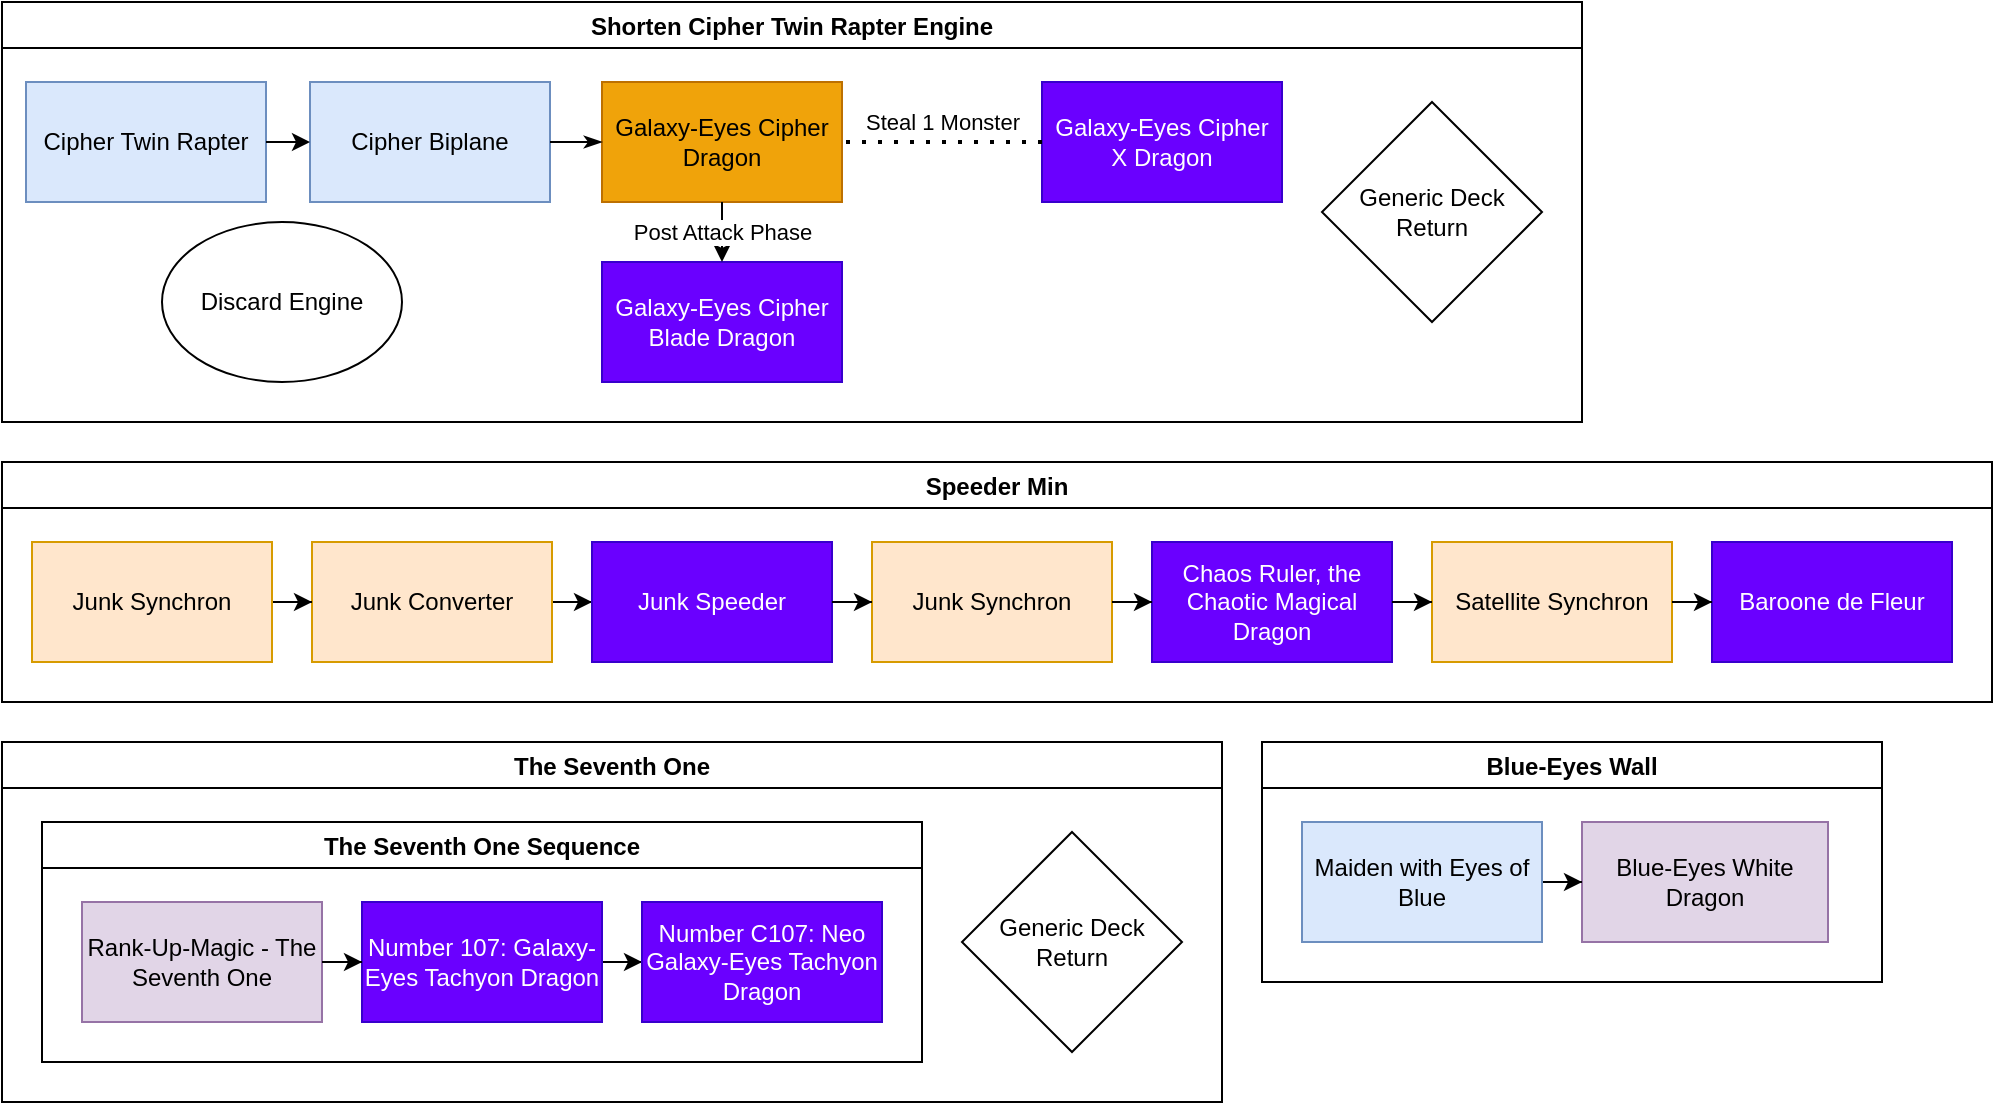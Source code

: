 <mxfile version="20.2.2" type="github" pages="7">
  <diagram id="G-61WZPsZPxkNv4mN3Ph" name="Main">
    <mxGraphModel dx="3069" dy="-1356" grid="1" gridSize="10" guides="1" tooltips="1" connect="1" arrows="1" fold="1" page="1" pageScale="1" pageWidth="850" pageHeight="1100" math="0" shadow="0">
      <root>
        <mxCell id="0" />
        <mxCell id="1" parent="0" />
        <mxCell id="PWO9btMBjZMVnCytIxrv-1" value="Shorten Cipher Twin Rapter Engine" style="swimlane;" parent="1" vertex="1">
          <mxGeometry x="-1680" y="2220" width="790" height="210" as="geometry" />
        </mxCell>
        <mxCell id="PWO9btMBjZMVnCytIxrv-2" value="Cipher Twin Rapter" style="rounded=0;whiteSpace=wrap;html=1;fillColor=#dae8fc;strokeColor=#6c8ebf;" parent="PWO9btMBjZMVnCytIxrv-1" vertex="1">
          <mxGeometry x="12" y="40" width="120" height="60" as="geometry" />
        </mxCell>
        <mxCell id="PWO9btMBjZMVnCytIxrv-3" value="Cipher Biplane" style="rounded=0;whiteSpace=wrap;html=1;fillColor=#dae8fc;strokeColor=#6c8ebf;" parent="PWO9btMBjZMVnCytIxrv-1" vertex="1">
          <mxGeometry x="154" y="40" width="120" height="60" as="geometry" />
        </mxCell>
        <mxCell id="PWO9btMBjZMVnCytIxrv-4" style="edgeStyle=orthogonalEdgeStyle;rounded=0;orthogonalLoop=1;jettySize=auto;html=1;entryX=0;entryY=0.5;entryDx=0;entryDy=0;" parent="PWO9btMBjZMVnCytIxrv-1" source="PWO9btMBjZMVnCytIxrv-2" target="PWO9btMBjZMVnCytIxrv-3" edge="1">
          <mxGeometry relative="1" as="geometry" />
        </mxCell>
        <mxCell id="PWO9btMBjZMVnCytIxrv-5" value="Galaxy-Eyes Cipher X Dragon" style="whiteSpace=wrap;html=1;fillColor=#6a00ff;strokeColor=#3700CC;fontColor=#ffffff;" parent="PWO9btMBjZMVnCytIxrv-1" vertex="1">
          <mxGeometry x="520" y="40" width="120" height="60" as="geometry" />
        </mxCell>
        <mxCell id="PWO9btMBjZMVnCytIxrv-6" value="Galaxy-Eyes Cipher Dragon" style="whiteSpace=wrap;html=1;fillColor=#f0a30a;strokeColor=#BD7000;fontColor=#000000;" parent="PWO9btMBjZMVnCytIxrv-1" vertex="1">
          <mxGeometry x="300" y="40" width="120" height="60" as="geometry" />
        </mxCell>
        <mxCell id="PWO9btMBjZMVnCytIxrv-7" value="" style="endArrow=none;dashed=1;html=1;dashPattern=1 3;strokeWidth=2;rounded=0;entryX=1;entryY=0.5;entryDx=0;entryDy=0;exitX=0;exitY=0.5;exitDx=0;exitDy=0;verticalAlign=bottom;" parent="PWO9btMBjZMVnCytIxrv-1" source="PWO9btMBjZMVnCytIxrv-5" target="PWO9btMBjZMVnCytIxrv-6" edge="1">
          <mxGeometry width="50" height="50" relative="1" as="geometry">
            <mxPoint x="475" y="140" as="sourcePoint" />
            <mxPoint x="525" y="90" as="targetPoint" />
          </mxGeometry>
        </mxCell>
        <mxCell id="PWO9btMBjZMVnCytIxrv-8" value="Steal 1 Monster" style="edgeLabel;html=1;align=center;verticalAlign=middle;resizable=0;points=[];" parent="PWO9btMBjZMVnCytIxrv-7" vertex="1" connectable="0">
          <mxGeometry x="-0.19" y="1" relative="1" as="geometry">
            <mxPoint x="-10" y="-11" as="offset" />
          </mxGeometry>
        </mxCell>
        <mxCell id="PWO9btMBjZMVnCytIxrv-9" value="Galaxy-Eyes Cipher Blade Dragon" style="whiteSpace=wrap;html=1;fillColor=#6a00ff;strokeColor=#3700CC;fontColor=#ffffff;" parent="PWO9btMBjZMVnCytIxrv-1" vertex="1">
          <mxGeometry x="300" y="130" width="120" height="60" as="geometry" />
        </mxCell>
        <mxCell id="PWO9btMBjZMVnCytIxrv-10" value="Post Attack Phase" style="edgeStyle=orthogonalEdgeStyle;rounded=0;orthogonalLoop=1;jettySize=auto;html=1;exitX=0.5;exitY=1;exitDx=0;exitDy=0;startArrow=none;startFill=0;" parent="PWO9btMBjZMVnCytIxrv-1" source="PWO9btMBjZMVnCytIxrv-6" target="PWO9btMBjZMVnCytIxrv-9" edge="1">
          <mxGeometry relative="1" as="geometry" />
        </mxCell>
        <mxCell id="PWO9btMBjZMVnCytIxrv-11" style="edgeStyle=elbowEdgeStyle;rounded=0;orthogonalLoop=1;jettySize=auto;html=1;entryX=0;entryY=0.5;entryDx=0;entryDy=0;endArrow=classicThin;endFill=1;strokeWidth=1;" parent="PWO9btMBjZMVnCytIxrv-1" source="PWO9btMBjZMVnCytIxrv-3" target="PWO9btMBjZMVnCytIxrv-6" edge="1">
          <mxGeometry relative="1" as="geometry">
            <mxPoint x="1062" y="-1000" as="targetPoint" />
          </mxGeometry>
        </mxCell>
        <mxCell id="qv6rOlWLVx3Oo2FkQOf--14" value="Generic Deck Return" style="rhombus;whiteSpace=wrap;html=1;" parent="PWO9btMBjZMVnCytIxrv-1" vertex="1">
          <mxGeometry x="660" y="50" width="110" height="110" as="geometry" />
        </mxCell>
        <mxCell id="JqJ3B6MEc504yftZVsbQ-16" value="Discard Engine" style="ellipse;whiteSpace=wrap;html=1;" parent="PWO9btMBjZMVnCytIxrv-1" vertex="1">
          <mxGeometry x="80" y="110" width="120" height="80" as="geometry" />
        </mxCell>
        <mxCell id="lWqdrKda6f9JSJOlwvVu-1" value="Speeder Min" style="swimlane;" parent="1" vertex="1">
          <mxGeometry x="-1680" y="2450" width="995" height="120" as="geometry" />
        </mxCell>
        <mxCell id="lWqdrKda6f9JSJOlwvVu-6" value="" style="edgeStyle=orthogonalEdgeStyle;rounded=0;orthogonalLoop=1;jettySize=auto;html=1;" parent="lWqdrKda6f9JSJOlwvVu-1" source="lWqdrKda6f9JSJOlwvVu-2" target="lWqdrKda6f9JSJOlwvVu-4" edge="1">
          <mxGeometry relative="1" as="geometry" />
        </mxCell>
        <mxCell id="lWqdrKda6f9JSJOlwvVu-2" value="Junk Converter" style="whiteSpace=wrap;html=1;fillColor=#ffe6cc;strokeColor=#d79b00;" parent="lWqdrKda6f9JSJOlwvVu-1" vertex="1">
          <mxGeometry x="155" y="40" width="120" height="60" as="geometry" />
        </mxCell>
        <mxCell id="lWqdrKda6f9JSJOlwvVu-5" value="" style="edgeStyle=orthogonalEdgeStyle;rounded=0;orthogonalLoop=1;jettySize=auto;html=1;" parent="lWqdrKda6f9JSJOlwvVu-1" source="lWqdrKda6f9JSJOlwvVu-3" target="lWqdrKda6f9JSJOlwvVu-2" edge="1">
          <mxGeometry relative="1" as="geometry" />
        </mxCell>
        <mxCell id="lWqdrKda6f9JSJOlwvVu-3" value="Junk Synchron" style="whiteSpace=wrap;html=1;fillColor=#ffe6cc;strokeColor=#d79b00;" parent="lWqdrKda6f9JSJOlwvVu-1" vertex="1">
          <mxGeometry x="15" y="40" width="120" height="60" as="geometry" />
        </mxCell>
        <mxCell id="lWqdrKda6f9JSJOlwvVu-4" value="Junk Speeder" style="whiteSpace=wrap;html=1;fillColor=#6a00ff;strokeColor=#3700CC;fontColor=#ffffff;" parent="lWqdrKda6f9JSJOlwvVu-1" vertex="1">
          <mxGeometry x="295" y="40" width="120" height="60" as="geometry" />
        </mxCell>
        <mxCell id="lWqdrKda6f9JSJOlwvVu-9" value="Chaos Ruler, the Chaotic Magical Dragon" style="whiteSpace=wrap;html=1;fillColor=#6a00ff;strokeColor=#3700CC;fontColor=#ffffff;" parent="lWqdrKda6f9JSJOlwvVu-1" vertex="1">
          <mxGeometry x="575" y="40" width="120" height="60" as="geometry" />
        </mxCell>
        <mxCell id="lWqdrKda6f9JSJOlwvVu-12" value="Satellite Synchron" style="whiteSpace=wrap;html=1;fillColor=#ffe6cc;strokeColor=#d79b00;" parent="lWqdrKda6f9JSJOlwvVu-1" vertex="1">
          <mxGeometry x="715" y="40" width="120" height="60" as="geometry" />
        </mxCell>
        <mxCell id="lWqdrKda6f9JSJOlwvVu-13" value="" style="edgeStyle=orthogonalEdgeStyle;rounded=0;orthogonalLoop=1;jettySize=auto;html=1;" parent="lWqdrKda6f9JSJOlwvVu-1" source="lWqdrKda6f9JSJOlwvVu-9" target="lWqdrKda6f9JSJOlwvVu-12" edge="1">
          <mxGeometry relative="1" as="geometry" />
        </mxCell>
        <mxCell id="lWqdrKda6f9JSJOlwvVu-14" value="Baroone de Fleur" style="whiteSpace=wrap;html=1;fillColor=#6a00ff;strokeColor=#3700CC;fontColor=#ffffff;" parent="lWqdrKda6f9JSJOlwvVu-1" vertex="1">
          <mxGeometry x="855" y="40" width="120" height="60" as="geometry" />
        </mxCell>
        <mxCell id="lWqdrKda6f9JSJOlwvVu-15" value="" style="edgeStyle=orthogonalEdgeStyle;rounded=0;orthogonalLoop=1;jettySize=auto;html=1;" parent="lWqdrKda6f9JSJOlwvVu-1" source="lWqdrKda6f9JSJOlwvVu-12" target="lWqdrKda6f9JSJOlwvVu-14" edge="1">
          <mxGeometry relative="1" as="geometry" />
        </mxCell>
        <mxCell id="lWqdrKda6f9JSJOlwvVu-7" value="Junk Synchron" style="whiteSpace=wrap;html=1;fillColor=#ffe6cc;strokeColor=#d79b00;" parent="lWqdrKda6f9JSJOlwvVu-1" vertex="1">
          <mxGeometry x="435" y="40" width="120" height="60" as="geometry" />
        </mxCell>
        <mxCell id="lWqdrKda6f9JSJOlwvVu-8" value="" style="edgeStyle=orthogonalEdgeStyle;rounded=0;orthogonalLoop=1;jettySize=auto;html=1;" parent="lWqdrKda6f9JSJOlwvVu-1" source="lWqdrKda6f9JSJOlwvVu-4" target="lWqdrKda6f9JSJOlwvVu-7" edge="1">
          <mxGeometry relative="1" as="geometry" />
        </mxCell>
        <mxCell id="lWqdrKda6f9JSJOlwvVu-11" value="" style="edgeStyle=orthogonalEdgeStyle;rounded=0;orthogonalLoop=1;jettySize=auto;html=1;" parent="lWqdrKda6f9JSJOlwvVu-1" source="lWqdrKda6f9JSJOlwvVu-7" target="lWqdrKda6f9JSJOlwvVu-9" edge="1">
          <mxGeometry relative="1" as="geometry" />
        </mxCell>
        <mxCell id="KJKoa8pFnEb6bLR1eM4l-4" value="The Seventh One" style="swimlane;" parent="1" vertex="1">
          <mxGeometry x="-1680" y="2590" width="610" height="180" as="geometry" />
        </mxCell>
        <mxCell id="Dg6HnqgnPEoiNh0c7u6j-1" value="The Seventh One Sequence" style="swimlane;" parent="KJKoa8pFnEb6bLR1eM4l-4" vertex="1">
          <mxGeometry x="20" y="40" width="440" height="120" as="geometry" />
        </mxCell>
        <mxCell id="Dg6HnqgnPEoiNh0c7u6j-2" style="edgeStyle=orthogonalEdgeStyle;rounded=0;orthogonalLoop=1;jettySize=auto;html=1;entryX=0;entryY=0.5;entryDx=0;entryDy=0;" parent="Dg6HnqgnPEoiNh0c7u6j-1" source="Dg6HnqgnPEoiNh0c7u6j-3" target="Dg6HnqgnPEoiNh0c7u6j-4" edge="1">
          <mxGeometry relative="1" as="geometry" />
        </mxCell>
        <mxCell id="Dg6HnqgnPEoiNh0c7u6j-3" value="Number 107: Galaxy-Eyes Tachyon Dragon" style="whiteSpace=wrap;html=1;fillColor=#6a00ff;strokeColor=#3700CC;fontColor=#ffffff;" parent="Dg6HnqgnPEoiNh0c7u6j-1" vertex="1">
          <mxGeometry x="160" y="40" width="120" height="60" as="geometry" />
        </mxCell>
        <mxCell id="Dg6HnqgnPEoiNh0c7u6j-4" value="Number C107: Neo Galaxy-Eyes Tachyon Dragon" style="whiteSpace=wrap;html=1;fillColor=#6a00ff;strokeColor=#3700CC;fontColor=#ffffff;" parent="Dg6HnqgnPEoiNh0c7u6j-1" vertex="1">
          <mxGeometry x="300" y="40" width="120" height="60" as="geometry" />
        </mxCell>
        <mxCell id="Dg6HnqgnPEoiNh0c7u6j-5" value="Rank-Up-Magic - The Seventh One" style="rounded=0;whiteSpace=wrap;html=1;fillColor=#e1d5e7;strokeColor=#9673a6;" parent="Dg6HnqgnPEoiNh0c7u6j-1" vertex="1">
          <mxGeometry x="20" y="40" width="120" height="60" as="geometry" />
        </mxCell>
        <mxCell id="Dg6HnqgnPEoiNh0c7u6j-6" style="edgeStyle=orthogonalEdgeStyle;rounded=0;orthogonalLoop=1;jettySize=auto;html=1;entryX=0;entryY=0.5;entryDx=0;entryDy=0;" parent="Dg6HnqgnPEoiNh0c7u6j-1" source="Dg6HnqgnPEoiNh0c7u6j-5" target="Dg6HnqgnPEoiNh0c7u6j-3" edge="1">
          <mxGeometry relative="1" as="geometry" />
        </mxCell>
        <mxCell id="qv6rOlWLVx3Oo2FkQOf--13" value="Generic Deck Return" style="rhombus;whiteSpace=wrap;html=1;" parent="KJKoa8pFnEb6bLR1eM4l-4" vertex="1">
          <mxGeometry x="480" y="45" width="110" height="110" as="geometry" />
        </mxCell>
        <mxCell id="nZrGfKOx8Z5x6Hm1-8em-1" value="Blue-Eyes Wall" style="swimlane;" parent="1" vertex="1">
          <mxGeometry x="-1050" y="2590" width="310" height="120" as="geometry" />
        </mxCell>
        <mxCell id="nZrGfKOx8Z5x6Hm1-8em-2" value="Blue-Eyes White Dragon" style="whiteSpace=wrap;html=1;fillColor=#e1d5e7;strokeColor=#9673a6;" parent="nZrGfKOx8Z5x6Hm1-8em-1" vertex="1">
          <mxGeometry x="160" y="40" width="123" height="60" as="geometry" />
        </mxCell>
        <mxCell id="nZrGfKOx8Z5x6Hm1-8em-3" value="" style="edgeStyle=orthogonalEdgeStyle;rounded=0;orthogonalLoop=1;jettySize=auto;html=1;verticalAlign=bottom;" parent="nZrGfKOx8Z5x6Hm1-8em-1" source="nZrGfKOx8Z5x6Hm1-8em-4" target="nZrGfKOx8Z5x6Hm1-8em-2" edge="1">
          <mxGeometry relative="1" as="geometry" />
        </mxCell>
        <mxCell id="nZrGfKOx8Z5x6Hm1-8em-4" value="Maiden with Eyes of Blue" style="whiteSpace=wrap;html=1;fillColor=#dae8fc;strokeColor=#6c8ebf;" parent="nZrGfKOx8Z5x6Hm1-8em-1" vertex="1">
          <mxGeometry x="20" y="40" width="120" height="60" as="geometry" />
        </mxCell>
      </root>
    </mxGraphModel>
  </diagram>
  <diagram id="mLjnwa9SdQJk_JFa5NNJ" name="Staples">
    <mxGraphModel dx="828" dy="-1530" grid="1" gridSize="10" guides="1" tooltips="1" connect="1" arrows="1" fold="1" page="1" pageScale="1" pageWidth="850" pageHeight="1100" background="#ffffff" math="0" shadow="0">
      <root>
        <mxCell id="0" />
        <mxCell id="1" parent="0" />
        <mxCell id="ZogCDCk5BP9iSM4LsmMK-2" value="Generic Deck Search" style="swimlane;" parent="1" vertex="1">
          <mxGeometry x="20" y="2220" width="160" height="190" as="geometry" />
        </mxCell>
        <mxCell id="ZogCDCk5BP9iSM4LsmMK-3" value="Gold Sarcophagus" style="whiteSpace=wrap;html=1;fillColor=#e1d5e7;strokeColor=#9673a6;" parent="ZogCDCk5BP9iSM4LsmMK-2" vertex="1">
          <mxGeometry x="17" y="40" width="123" height="60" as="geometry" />
        </mxCell>
        <mxCell id="ZogCDCk5BP9iSM4LsmMK-4" value="Sales Pitch" style="whiteSpace=wrap;html=1;fillColor=#e1d5e7;strokeColor=#9673a6;" parent="ZogCDCk5BP9iSM4LsmMK-2" vertex="1">
          <mxGeometry x="18.5" y="110" width="120" height="60" as="geometry" />
        </mxCell>
        <mxCell id="ZogCDCk5BP9iSM4LsmMK-11" value="Generic Deck Return" style="swimlane;startSize=23;" parent="1" vertex="1">
          <mxGeometry x="200" y="2220" width="160" height="180" as="geometry" />
        </mxCell>
        <mxCell id="ZogCDCk5BP9iSM4LsmMK-12" value="Reload" style="whiteSpace=wrap;html=1;" parent="ZogCDCk5BP9iSM4LsmMK-11" vertex="1">
          <mxGeometry x="20" y="100" width="120" height="60" as="geometry" />
        </mxCell>
        <mxCell id="ZogCDCk5BP9iSM4LsmMK-13" value="Magical Mallet" style="whiteSpace=wrap;html=1;fillColor=#dae8fc;strokeColor=#6c8ebf;" parent="ZogCDCk5BP9iSM4LsmMK-11" vertex="1">
          <mxGeometry x="20" y="40" width="120" height="60" as="geometry" />
        </mxCell>
        <mxCell id="ZogCDCk5BP9iSM4LsmMK-44" value="Fairy Injection Lady" style="whiteSpace=wrap;html=1;fillColor=#ffe6cc;strokeColor=#d79b00;" parent="1" vertex="1">
          <mxGeometry x="40" y="2520" width="120" height="60" as="geometry" />
        </mxCell>
        <mxCell id="ZogCDCk5BP9iSM4LsmMK-45" value="Blackwing - Gale the Whirlwind" style="whiteSpace=wrap;html=1;fillColor=#ffe6cc;strokeColor=#d79b00;" parent="1" vertex="1">
          <mxGeometry x="170" y="2520" width="120" height="60" as="geometry" />
        </mxCell>
        <mxCell id="ZogCDCk5BP9iSM4LsmMK-46" value="Reasoning" style="whiteSpace=wrap;html=1;fillColor=#ffe6cc;strokeColor=#d79b00;" parent="1" vertex="1">
          <mxGeometry x="170" y="2450" width="120" height="60" as="geometry" />
        </mxCell>
        <mxCell id="ZogCDCk5BP9iSM4LsmMK-47" value="Morphing Jar" style="whiteSpace=wrap;html=1;fillColor=#e1d5e7;strokeColor=#9673a6;" parent="1" vertex="1">
          <mxGeometry x="40" y="2450" width="120" height="60" as="geometry" />
        </mxCell>
        <mxCell id="pr3_pYXl_09jbRncsjYg-1" value="Raigeki" style="whiteSpace=wrap;html=1;fillColor=#e1d5e7;strokeColor=#9673a6;" vertex="1" parent="1">
          <mxGeometry x="220" y="2670" width="120" height="60" as="geometry" />
        </mxCell>
        <mxCell id="pr3_pYXl_09jbRncsjYg-2" value="Harpie&#39;s Feather Duster" style="whiteSpace=wrap;html=1;fillColor=#e1d5e7;strokeColor=#9673a6;" vertex="1" parent="1">
          <mxGeometry x="220" y="2740" width="120" height="60" as="geometry" />
        </mxCell>
      </root>
    </mxGraphModel>
  </diagram>
  <diagram id="sXLsLdn9-GY5gSubQmQ9" name="Side Board">
    <mxGraphModel dx="1991" dy="-1497" grid="1" gridSize="10" guides="1" tooltips="1" connect="1" arrows="1" fold="1" page="1" pageScale="1" pageWidth="850" pageHeight="1100" math="0" shadow="0">
      <root>
        <mxCell id="0" />
        <mxCell id="1" parent="0" />
        <mxCell id="fSfX_AqFi1YSW8oDlJ2L-2" value="&lt;span style=&quot;font-size: 12px;&quot;&gt;Galaxy Storm&lt;/span&gt;" style="whiteSpace=wrap;html=1;" parent="1" vertex="1">
          <mxGeometry x="-645" y="2240" width="120" height="60" as="geometry" />
        </mxCell>
        <mxCell id="fSfX_AqFi1YSW8oDlJ2L-3" value="Monster Type" style="swimlane;" parent="1" vertex="1">
          <mxGeometry x="-830" y="2240" width="160" height="190" as="geometry" />
        </mxCell>
        <mxCell id="fSfX_AqFi1YSW8oDlJ2L-4" value="&lt;span style=&quot;font-size: 12px;&quot;&gt;Cipher Soldier&lt;/span&gt;" style="whiteSpace=wrap;html=1;" parent="fSfX_AqFi1YSW8oDlJ2L-3" vertex="1">
          <mxGeometry x="20" y="40" width="120" height="60" as="geometry" />
        </mxCell>
        <mxCell id="fSfX_AqFi1YSW8oDlJ2L-5" value="&lt;span style=&quot;font-size: 12px;&quot;&gt;Galaxy Dragon&lt;/span&gt;" style="whiteSpace=wrap;html=1;" parent="fSfX_AqFi1YSW8oDlJ2L-3" vertex="1">
          <mxGeometry x="20" y="110" width="120" height="60" as="geometry" />
        </mxCell>
        <mxCell id="fSfX_AqFi1YSW8oDlJ2L-6" value="Soul Drain" style="whiteSpace=wrap;html=1;fillColor=#ffe6cc;strokeColor=#d79b00;" parent="1" vertex="1">
          <mxGeometry x="-645" y="2335" width="120" height="60" as="geometry" />
        </mxCell>
        <mxCell id="fSfX_AqFi1YSW8oDlJ2L-8" value="Mind Crush" style="whiteSpace=wrap;html=1;fillColor=#ffe6cc;strokeColor=#d79b00;" parent="1" vertex="1">
          <mxGeometry x="-645" y="2405" width="120" height="60" as="geometry" />
        </mxCell>
        <mxCell id="fSfX_AqFi1YSW8oDlJ2L-9" value="Different Dimension Ground" style="whiteSpace=wrap;html=1;fillColor=#ffe6cc;strokeColor=#d79b00;" parent="1" vertex="1">
          <mxGeometry x="-795" y="2445" width="120" height="60" as="geometry" />
        </mxCell>
        <mxCell id="GQeQWO78E2NB7_MyzHys-5" value="Kamion, the Timelord" style="whiteSpace=wrap;html=1;" parent="1" vertex="1">
          <mxGeometry x="-500" y="2380" width="120" height="60" as="geometry" />
        </mxCell>
        <mxCell id="GQeQWO78E2NB7_MyzHys-8" value="Tribute / Extra Deck Summon" style="swimlane;" parent="1" vertex="1">
          <mxGeometry x="-420" y="2480" width="230" height="130" as="geometry" />
        </mxCell>
        <mxCell id="GQeQWO78E2NB7_MyzHys-4" value="Metaion, the Timelord" style="whiteSpace=wrap;html=1;fillColor=#dae8fc;strokeColor=#6c8ebf;" parent="GQeQWO78E2NB7_MyzHys-8" vertex="1">
          <mxGeometry x="50" y="50" width="120" height="60" as="geometry" />
        </mxCell>
        <mxCell id="GQeQWO78E2NB7_MyzHys-9" value="Graveyard Control" style="swimlane;startSize=23;" parent="1" vertex="1">
          <mxGeometry x="-830" y="2520" width="160" height="190" as="geometry" />
        </mxCell>
        <mxCell id="GQeQWO78E2NB7_MyzHys-2" value="Lazion, the Timelord" style="whiteSpace=wrap;html=1;" parent="GQeQWO78E2NB7_MyzHys-9" vertex="1">
          <mxGeometry x="20" y="110" width="120" height="60" as="geometry" />
        </mxCell>
        <mxCell id="GQeQWO78E2NB7_MyzHys-6" value="Kycoo the Ghost Destroyer" style="whiteSpace=wrap;html=1;fillColor=#ffe6cc;strokeColor=#d79b00;" parent="GQeQWO78E2NB7_MyzHys-9" vertex="1">
          <mxGeometry x="20" y="40" width="120" height="60" as="geometry" />
        </mxCell>
        <mxCell id="GQeQWO78E2NB7_MyzHys-10" value="Special Summon Control" style="swimlane;" parent="1" vertex="1">
          <mxGeometry x="-510" y="2240" width="290" height="120" as="geometry" />
        </mxCell>
        <mxCell id="fSfX_AqFi1YSW8oDlJ2L-7" value="Just Desserts" style="whiteSpace=wrap;html=1;fillColor=#ffe6cc;strokeColor=#d79b00;" parent="GQeQWO78E2NB7_MyzHys-10" vertex="1">
          <mxGeometry x="150" y="40" width="120" height="60" as="geometry" />
        </mxCell>
        <mxCell id="GQeQWO78E2NB7_MyzHys-1" value="Nibiru, the Primal Being" style="whiteSpace=wrap;html=1;fillColor=#e1d5e7;strokeColor=#9673a6;" parent="GQeQWO78E2NB7_MyzHys-10" vertex="1">
          <mxGeometry x="20" y="40" width="120" height="60" as="geometry" />
        </mxCell>
        <mxCell id="xh93fySxDnL-_gYvxJLC-1" value="Blackwing - Gale the Whrilwind" style="whiteSpace=wrap;html=1;fillColor=#ffe6cc;strokeColor=#d79b00;" vertex="1" parent="1">
          <mxGeometry x="-645" y="2480" width="120" height="60" as="geometry" />
        </mxCell>
      </root>
    </mxGraphModel>
  </diagram>
  <diagram id="CF2Zkcfi8zBCgGNOS-qF" name="Destruction">
    <mxGraphModel dx="2040" dy="-1466" grid="1" gridSize="10" guides="1" tooltips="1" connect="1" arrows="1" fold="1" page="1" pageScale="1" pageWidth="850" pageHeight="1100" math="0" shadow="0">
      <root>
        <mxCell id="0" />
        <mxCell id="1" parent="0" />
        <mxCell id="cSurltIujGBYOJwdigub-21" style="edgeStyle=orthogonalEdgeStyle;rounded=0;orthogonalLoop=1;jettySize=auto;html=1;entryX=0;entryY=0.5;entryDx=0;entryDy=0;" edge="1" parent="1" source="cSurltIujGBYOJwdigub-20" target="cSurltIujGBYOJwdigub-15">
          <mxGeometry relative="1" as="geometry" />
        </mxCell>
        <mxCell id="cSurltIujGBYOJwdigub-20" value="Galaxy Wizard" style="whiteSpace=wrap;html=1;fillColor=#ffe6cc;strokeColor=#d79b00;" vertex="1" parent="1">
          <mxGeometry x="-110" y="2800" width="120" height="60" as="geometry" />
        </mxCell>
        <mxCell id="cSurltIujGBYOJwdigub-2" value="Front Row Destruction" style="swimlane;" vertex="1" parent="1">
          <mxGeometry x="30" y="2220" width="625" height="250" as="geometry" />
        </mxCell>
        <mxCell id="cSurltIujGBYOJwdigub-3" value="Front Row Single Destruction" style="swimlane;" vertex="1" parent="cSurltIujGBYOJwdigub-2">
          <mxGeometry x="316.5" y="40" width="290" height="120" as="geometry" />
        </mxCell>
        <mxCell id="cSurltIujGBYOJwdigub-4" value="Purple Poison Magician" style="whiteSpace=wrap;html=1;fillColor=#ffe6cc;strokeColor=#d79b00;" vertex="1" parent="cSurltIujGBYOJwdigub-3">
          <mxGeometry x="20" y="40" width="120" height="60" as="geometry" />
        </mxCell>
        <mxCell id="cSurltIujGBYOJwdigub-5" value="Night Assailant" style="whiteSpace=wrap;html=1;fillColor=#ffe6cc;strokeColor=#d79b00;" vertex="1" parent="cSurltIujGBYOJwdigub-3">
          <mxGeometry x="150" y="40" width="120" height="60" as="geometry" />
        </mxCell>
        <mxCell id="cSurltIujGBYOJwdigub-6" value="Front Row Mass Destruction" style="swimlane;" vertex="1" parent="cSurltIujGBYOJwdigub-2">
          <mxGeometry x="16.5" y="40" width="290" height="195" as="geometry" />
        </mxCell>
        <mxCell id="cSurltIujGBYOJwdigub-7" value="Raigeki" style="whiteSpace=wrap;html=1;fillColor=#e1d5e7;strokeColor=#9673a6;" vertex="1" parent="cSurltIujGBYOJwdigub-6">
          <mxGeometry x="15" y="40" width="120" height="60" as="geometry" />
        </mxCell>
        <mxCell id="cSurltIujGBYOJwdigub-8" value="Dark Hole" style="whiteSpace=wrap;html=1;fillColor=#ffe6cc;strokeColor=#d79b00;" vertex="1" parent="cSurltIujGBYOJwdigub-6">
          <mxGeometry x="150" y="40" width="120" height="60" as="geometry" />
        </mxCell>
        <mxCell id="cSurltIujGBYOJwdigub-9" value="Torrential Tribute" style="whiteSpace=wrap;html=1;fillColor=#dae8fc;strokeColor=#6c8ebf;" vertex="1" parent="cSurltIujGBYOJwdigub-6">
          <mxGeometry x="15" y="115" width="120" height="60" as="geometry" />
        </mxCell>
        <mxCell id="cSurltIujGBYOJwdigub-10" value="Backrow Destruction" style="swimlane;" vertex="1" parent="1">
          <mxGeometry x="30" y="2500" width="730" height="400" as="geometry" />
        </mxCell>
        <mxCell id="cSurltIujGBYOJwdigub-11" value="Generic Backrow Destruction" style="swimlane;" vertex="1" parent="cSurltIujGBYOJwdigub-10">
          <mxGeometry x="20" y="40" width="400" height="340" as="geometry" />
        </mxCell>
        <mxCell id="cSurltIujGBYOJwdigub-12" value="Heavy Storm Duster" style="whiteSpace=wrap;html=1;fillColor=#ffe6cc;strokeColor=#d79b00;" vertex="1" parent="cSurltIujGBYOJwdigub-11">
          <mxGeometry x="20" y="110" width="120" height="60" as="geometry" />
        </mxCell>
        <mxCell id="cSurltIujGBYOJwdigub-13" value="Harpie&#39;s Feather Duster" style="whiteSpace=wrap;html=1;fillColor=#e1d5e7;strokeColor=#9673a6;" vertex="1" parent="cSurltIujGBYOJwdigub-11">
          <mxGeometry x="20" y="40" width="120" height="60" as="geometry" />
        </mxCell>
        <mxCell id="cSurltIujGBYOJwdigub-14" value="Zaphion, the Timelord" style="whiteSpace=wrap;html=1;fillColor=#dae8fc;strokeColor=#6c8ebf;" vertex="1" parent="cSurltIujGBYOJwdigub-11">
          <mxGeometry x="20" y="180" width="120" height="60" as="geometry" />
        </mxCell>
        <mxCell id="cSurltIujGBYOJwdigub-15" value="Galaxy Cyclone" style="whiteSpace=wrap;html=1;fillColor=#ffe6cc;strokeColor=#d79b00;" vertex="1" parent="cSurltIujGBYOJwdigub-11">
          <mxGeometry x="20" y="260" width="120" height="60" as="geometry" />
        </mxCell>
        <mxCell id="cSurltIujGBYOJwdigub-16" value="Mystical Space Typhoon" style="whiteSpace=wrap;html=1;fillColor=#dae8fc;strokeColor=#6c8ebf;" vertex="1" parent="cSurltIujGBYOJwdigub-11">
          <mxGeometry x="140" y="180" width="120" height="60" as="geometry" />
        </mxCell>
        <mxCell id="cSurltIujGBYOJwdigub-17" value="Dust Tornado" style="whiteSpace=wrap;html=1;fillColor=#dae8fc;strokeColor=#6c8ebf;" vertex="1" parent="cSurltIujGBYOJwdigub-11">
          <mxGeometry x="260" y="180" width="120" height="60" as="geometry" />
        </mxCell>
        <mxCell id="cSurltIujGBYOJwdigub-18" value="Discard for Backrow Destruction" style="swimlane;" vertex="1" parent="cSurltIujGBYOJwdigub-10">
          <mxGeometry x="436.5" y="40" width="270" height="120" as="geometry" />
        </mxCell>
        <mxCell id="cSurltIujGBYOJwdigub-19" value="Twin Twisters" style="whiteSpace=wrap;html=1;fillColor=#ffe6cc;strokeColor=#d79b00;" vertex="1" parent="cSurltIujGBYOJwdigub-18">
          <mxGeometry x="75" y="40" width="120" height="60" as="geometry" />
        </mxCell>
      </root>
    </mxGraphModel>
  </diagram>
  <diagram id="QhzCPen-d7Ydq9bi7PbF" name="Nebula Cyclone">
    <mxGraphModel dx="5011" dy="2093" grid="1" gridSize="10" guides="1" tooltips="1" connect="1" arrows="1" fold="1" page="1" pageScale="1" pageWidth="850" pageHeight="1100" math="0" shadow="0">
      <root>
        <mxCell id="0" />
        <mxCell id="1" parent="0" />
        <mxCell id="l2UShrBRBGjynPekhrLH-2" value="" style="edgeStyle=orthogonalEdgeStyle;rounded=0;orthogonalLoop=1;jettySize=auto;html=1;verticalAlign=bottom;entryX=0;entryY=0.5;entryDx=0;entryDy=0;exitX=1;exitY=0.5;exitDx=0;exitDy=0;" parent="1" source="jnGaXYBud8jMKS-zdd2T-1" target="jnGaXYBud8jMKS-zdd2T-4" edge="1">
          <mxGeometry relative="1" as="geometry">
            <mxPoint x="300" y="130" as="targetPoint" />
          </mxGeometry>
        </mxCell>
        <mxCell id="pbqGAoasbMIYGQjwKCvz-136" style="edgeStyle=elbowEdgeStyle;rounded=0;orthogonalLoop=1;jettySize=auto;html=1;exitX=1;exitY=0.5;exitDx=0;exitDy=0;entryX=0.5;entryY=0;entryDx=0;entryDy=0;endArrow=classicThin;endFill=1;strokeWidth=1;" parent="1" source="l2UShrBRBGjynPekhrLH-40" target="l2UShrBRBGjynPekhrLH-76" edge="1">
          <mxGeometry relative="1" as="geometry" />
        </mxCell>
        <mxCell id="l2UShrBRBGjynPekhrLH-40" value="Photon Bubble" style="swimlane;startSize=23;fillColor=#FFFFFF;strokeColor=#000000;" parent="1" vertex="1">
          <mxGeometry x="-3110" y="310" width="1760" height="2110" as="geometry" />
        </mxCell>
        <mxCell id="l2UShrBRBGjynPekhrLH-66" value="Twin Photon Lizard" style="whiteSpace=wrap;html=1;" parent="l2UShrBRBGjynPekhrLH-40" vertex="1">
          <mxGeometry x="1420" y="1120" width="120" height="60" as="geometry" />
        </mxCell>
        <mxCell id="pbqGAoasbMIYGQjwKCvz-123" style="edgeStyle=elbowEdgeStyle;rounded=0;orthogonalLoop=1;jettySize=auto;html=1;entryX=0.5;entryY=0;entryDx=0;entryDy=0;endArrow=classicThin;endFill=1;strokeWidth=1;" parent="l2UShrBRBGjynPekhrLH-40" source="adbf0gxOKINehE4KzGT6-16" target="pbqGAoasbMIYGQjwKCvz-120" edge="1">
          <mxGeometry relative="1" as="geometry" />
        </mxCell>
        <mxCell id="adbf0gxOKINehE4KzGT6-16" value="Photon Sanctuary" style="whiteSpace=wrap;html=1;fillColor=#fff2cc;strokeColor=#d6b656;" parent="l2UShrBRBGjynPekhrLH-40" vertex="1">
          <mxGeometry x="1490" y="120" width="120" height="60" as="geometry" />
        </mxCell>
        <mxCell id="pbqGAoasbMIYGQjwKCvz-120" value="Light Tribute 2" style="swimlane;" parent="l2UShrBRBGjynPekhrLH-40" vertex="1">
          <mxGeometry x="1430" y="680" width="160" height="190" as="geometry" />
        </mxCell>
        <mxCell id="pbqGAoasbMIYGQjwKCvz-124" value="Galaxy-Eyes Photon Dragon" style="whiteSpace=wrap;html=1;fillColor=#fff2cc;strokeColor=#d6b656;" parent="pbqGAoasbMIYGQjwKCvz-120" vertex="1">
          <mxGeometry x="20" y="40" width="120" height="60" as="geometry" />
        </mxCell>
        <mxCell id="l2UShrBRBGjynPekhrLH-57" value="Photon Wyvern" style="whiteSpace=wrap;html=1;fillColor=#dae8fc;strokeColor=#6c8ebf;" parent="pbqGAoasbMIYGQjwKCvz-120" vertex="1">
          <mxGeometry x="20" y="110" width="120" height="60" as="geometry" />
        </mxCell>
        <mxCell id="adbf0gxOKINehE4KzGT6-19" style="edgeStyle=orthogonalEdgeStyle;rounded=0;orthogonalLoop=1;jettySize=auto;html=1;entryX=0.5;entryY=1;entryDx=0;entryDy=0;" parent="l2UShrBRBGjynPekhrLH-40" source="l2UShrBRBGjynPekhrLH-66" target="pbqGAoasbMIYGQjwKCvz-120" edge="1">
          <mxGeometry relative="1" as="geometry" />
        </mxCell>
        <mxCell id="5416GQpNRMh8SJ3twiEv-27" value="Photon Archetype" style="swimlane;" parent="l2UShrBRBGjynPekhrLH-40" vertex="1">
          <mxGeometry x="20" y="50" width="720" height="780" as="geometry" />
        </mxCell>
        <mxCell id="5416GQpNRMh8SJ3twiEv-1" value="Photon Circle" style="whiteSpace=wrap;html=1;" parent="5416GQpNRMh8SJ3twiEv-27" vertex="1">
          <mxGeometry x="260" y="480" width="120" height="60" as="geometry" />
        </mxCell>
        <mxCell id="5416GQpNRMh8SJ3twiEv-3" value="Kuriphoton" style="whiteSpace=wrap;html=1;fillColor=#dae8fc;strokeColor=#6c8ebf;" parent="5416GQpNRMh8SJ3twiEv-27" vertex="1">
          <mxGeometry x="20" y="560" width="120" height="60" as="geometry" />
        </mxCell>
        <mxCell id="5416GQpNRMh8SJ3twiEv-5" value="Photon Cerberus" style="whiteSpace=wrap;html=1;fillColor=#dae8fc;strokeColor=#6c8ebf;" parent="5416GQpNRMh8SJ3twiEv-27" vertex="1">
          <mxGeometry x="140" y="560" width="120" height="60" as="geometry" />
        </mxCell>
        <mxCell id="5416GQpNRMh8SJ3twiEv-28" value="Photon Lizard" style="whiteSpace=wrap;html=1;" parent="5416GQpNRMh8SJ3twiEv-27" vertex="1">
          <mxGeometry x="140" y="620" width="120" height="60" as="geometry" />
        </mxCell>
        <mxCell id="5416GQpNRMh8SJ3twiEv-29" value="Photon Crusher" style="whiteSpace=wrap;html=1;" parent="5416GQpNRMh8SJ3twiEv-27" vertex="1">
          <mxGeometry x="20" y="480" width="120" height="60" as="geometry" />
        </mxCell>
        <mxCell id="5416GQpNRMh8SJ3twiEv-44" value="Photon Satellite" style="whiteSpace=wrap;html=1;" parent="5416GQpNRMh8SJ3twiEv-27" vertex="1">
          <mxGeometry x="20" y="700" width="120" height="60" as="geometry" />
        </mxCell>
        <mxCell id="5416GQpNRMh8SJ3twiEv-43" value="Photon Saber Tiger" style="whiteSpace=wrap;html=1;fillColor=#dae8fc;strokeColor=#6c8ebf;" parent="5416GQpNRMh8SJ3twiEv-27" vertex="1">
          <mxGeometry x="260" y="560" width="120" height="60" as="geometry" />
        </mxCell>
        <mxCell id="5416GQpNRMh8SJ3twiEv-45" value="Photon Vanisher" style="whiteSpace=wrap;html=1;fillColor=#dae8fc;strokeColor=#6c8ebf;" parent="5416GQpNRMh8SJ3twiEv-27" vertex="1">
          <mxGeometry x="140" y="420" width="120" height="60" as="geometry" />
        </mxCell>
        <mxCell id="5416GQpNRMh8SJ3twiEv-46" value="Photon Advancer" style="whiteSpace=wrap;html=1;fillColor=#dae8fc;strokeColor=#6c8ebf;" parent="5416GQpNRMh8SJ3twiEv-27" vertex="1">
          <mxGeometry x="260" y="420" width="120" height="60" as="geometry" />
        </mxCell>
        <mxCell id="5416GQpNRMh8SJ3twiEv-47" value="Photon Thrasher" style="whiteSpace=wrap;html=1;fillColor=#dae8fc;strokeColor=#6c8ebf;" parent="5416GQpNRMh8SJ3twiEv-27" vertex="1">
          <mxGeometry x="20" y="420" width="120" height="60" as="geometry" />
        </mxCell>
        <mxCell id="5416GQpNRMh8SJ3twiEv-48" value="Photon Caser" style="whiteSpace=wrap;html=1;" parent="5416GQpNRMh8SJ3twiEv-27" vertex="1">
          <mxGeometry x="140" y="40" width="120" height="60" as="geometry" />
        </mxCell>
        <mxCell id="5416GQpNRMh8SJ3twiEv-49" value="Photon Priate" style="whiteSpace=wrap;html=1;fillColor=#dae8fc;strokeColor=#6c8ebf;" parent="5416GQpNRMh8SJ3twiEv-27" vertex="1">
          <mxGeometry x="20" y="620" width="120" height="60" as="geometry" />
        </mxCell>
        <mxCell id="5416GQpNRMh8SJ3twiEv-50" value="Photon Chargeman" style="whiteSpace=wrap;html=1;" parent="5416GQpNRMh8SJ3twiEv-27" vertex="1">
          <mxGeometry x="140" y="480" width="120" height="60" as="geometry" />
        </mxCell>
        <mxCell id="5416GQpNRMh8SJ3twiEv-51" value="Photon Orbital" style="whiteSpace=wrap;html=1;fillColor=#ffe6cc;strokeColor=#d79b00;" parent="5416GQpNRMh8SJ3twiEv-27" vertex="1">
          <mxGeometry x="20" y="360" width="120" height="60" as="geometry" />
        </mxCell>
        <mxCell id="5416GQpNRMh8SJ3twiEv-52" value="Photon Slasher" style="whiteSpace=wrap;html=1;" parent="5416GQpNRMh8SJ3twiEv-27" vertex="1">
          <mxGeometry x="20" y="280" width="120" height="60" as="geometry" />
        </mxCell>
        <mxCell id="pbqGAoasbMIYGQjwKCvz-82" value="Galaxy-Eyes Full Armor Photon Dragon" style="whiteSpace=wrap;html=1;fillColor=#6a00ff;fontColor=#ffffff;strokeColor=#3700CC;" parent="5416GQpNRMh8SJ3twiEv-27" vertex="1">
          <mxGeometry x="460" y="40" width="120" height="60" as="geometry" />
        </mxCell>
        <mxCell id="pbqGAoasbMIYGQjwKCvz-115" value="Number 90: Galaxy-Eyes Photon Lord" style="whiteSpace=wrap;html=1;fillColor=#6a00ff;fontColor=#ffffff;strokeColor=#3700CC;" parent="5416GQpNRMh8SJ3twiEv-27" vertex="1">
          <mxGeometry x="580" y="40" width="120" height="60" as="geometry" />
        </mxCell>
        <mxCell id="txT3GadFUaNJ2-0Mj7JB-14" value="Photon Papilloperative" style="whiteSpace=wrap;html=1;fillColor=#0050ef;fontColor=#ffffff;strokeColor=#001DBC;" parent="5416GQpNRMh8SJ3twiEv-27" vertex="1">
          <mxGeometry x="460" y="240" width="120" height="60" as="geometry" />
        </mxCell>
        <mxCell id="5416GQpNRMh8SJ3twiEv-66" value="Starliege Photon Blast Dragon" style="whiteSpace=wrap;html=1;fillColor=#e3c800;strokeColor=#B09500;fontColor=#000000;" parent="5416GQpNRMh8SJ3twiEv-27" vertex="1">
          <mxGeometry x="460" y="180" width="120" height="60" as="geometry" />
        </mxCell>
        <mxCell id="5416GQpNRMh8SJ3twiEv-67" value="Neo Galaxy-Eyes Photon Dragon" style="whiteSpace=wrap;html=1;fillColor=#e3c800;fontColor=#000000;strokeColor=#B09500;" parent="5416GQpNRMh8SJ3twiEv-27" vertex="1">
          <mxGeometry x="460" y="100" width="120" height="60" as="geometry" />
        </mxCell>
        <mxCell id="-2lK0LMK_aKwHJS39hfF-1" value="Galaxy-Eyes Photon Dragon" style="whiteSpace=wrap;html=1;fillColor=#ffe6cc;strokeColor=#d79b00;" parent="5416GQpNRMh8SJ3twiEv-27" vertex="1">
          <mxGeometry x="20" y="40" width="120" height="60" as="geometry" />
        </mxCell>
        <mxCell id="-2lK0LMK_aKwHJS39hfF-3" value="Photon Wyvern" style="whiteSpace=wrap;html=1;fillColor=#dae8fc;strokeColor=#6c8ebf;" parent="5416GQpNRMh8SJ3twiEv-27" vertex="1">
          <mxGeometry x="20" y="120" width="120" height="60" as="geometry" />
        </mxCell>
        <mxCell id="-2lK0LMK_aKwHJS39hfF-4" value="Photon Leo" style="whiteSpace=wrap;html=1;" parent="5416GQpNRMh8SJ3twiEv-27" vertex="1">
          <mxGeometry x="20" y="200" width="120" height="60" as="geometry" />
        </mxCell>
        <mxCell id="5416GQpNRMh8SJ3twiEv-22" value="Photon Lizard Search" style="swimlane;" parent="l2UShrBRBGjynPekhrLH-40" vertex="1">
          <mxGeometry x="20" y="850" width="590" height="525" as="geometry" />
        </mxCell>
        <mxCell id="l2UShrBRBGjynPekhrLH-45" value="Photon Lizard" style="whiteSpace=wrap;html=1;" parent="5416GQpNRMh8SJ3twiEv-22" vertex="1">
          <mxGeometry x="20" y="242.5" width="120" height="60" as="geometry" />
        </mxCell>
        <mxCell id="l2UShrBRBGjynPekhrLH-72" value="Level 4 or Lower Photon Monster" style="swimlane;strokeColor=#000000;fillColor=#FFFFFF;" parent="5416GQpNRMh8SJ3twiEv-22" vertex="1">
          <mxGeometry x="172.5" y="45" width="397.5" height="455" as="geometry" />
        </mxCell>
        <mxCell id="5416GQpNRMh8SJ3twiEv-53" value="Photon Circle" style="whiteSpace=wrap;html=1;" parent="l2UShrBRBGjynPekhrLH-72" vertex="1">
          <mxGeometry x="257.5" y="160" width="120" height="60" as="geometry" />
        </mxCell>
        <mxCell id="5416GQpNRMh8SJ3twiEv-54" value="Kuriphoton" style="whiteSpace=wrap;html=1;fillColor=#dae8fc;strokeColor=#6c8ebf;" parent="l2UShrBRBGjynPekhrLH-72" vertex="1">
          <mxGeometry x="17.5" y="240" width="120" height="60" as="geometry" />
        </mxCell>
        <mxCell id="5416GQpNRMh8SJ3twiEv-55" value="Photon Cerberus" style="whiteSpace=wrap;html=1;fillColor=#dae8fc;strokeColor=#6c8ebf;" parent="l2UShrBRBGjynPekhrLH-72" vertex="1">
          <mxGeometry x="137.5" y="240" width="120" height="60" as="geometry" />
        </mxCell>
        <mxCell id="5416GQpNRMh8SJ3twiEv-56" value="Photon Lizard" style="whiteSpace=wrap;html=1;" parent="l2UShrBRBGjynPekhrLH-72" vertex="1">
          <mxGeometry x="137.5" y="300" width="120" height="60" as="geometry" />
        </mxCell>
        <mxCell id="5416GQpNRMh8SJ3twiEv-57" value="Photon Crusher" style="whiteSpace=wrap;html=1;" parent="l2UShrBRBGjynPekhrLH-72" vertex="1">
          <mxGeometry x="17.5" y="160" width="120" height="60" as="geometry" />
        </mxCell>
        <mxCell id="5416GQpNRMh8SJ3twiEv-58" value="Photon Satellite" style="whiteSpace=wrap;html=1;" parent="l2UShrBRBGjynPekhrLH-72" vertex="1">
          <mxGeometry x="17.5" y="380" width="120" height="60" as="geometry" />
        </mxCell>
        <mxCell id="5416GQpNRMh8SJ3twiEv-59" value="Photon Saber Tiger" style="whiteSpace=wrap;html=1;fillColor=#dae8fc;strokeColor=#6c8ebf;" parent="l2UShrBRBGjynPekhrLH-72" vertex="1">
          <mxGeometry x="257.5" y="240" width="120" height="60" as="geometry" />
        </mxCell>
        <mxCell id="5416GQpNRMh8SJ3twiEv-60" value="Photon Vanisher" style="whiteSpace=wrap;html=1;fillColor=#dae8fc;strokeColor=#6c8ebf;" parent="l2UShrBRBGjynPekhrLH-72" vertex="1">
          <mxGeometry x="137.5" y="100" width="120" height="60" as="geometry" />
        </mxCell>
        <mxCell id="5416GQpNRMh8SJ3twiEv-61" value="Photon Advancer" style="whiteSpace=wrap;html=1;fillColor=#dae8fc;strokeColor=#6c8ebf;" parent="l2UShrBRBGjynPekhrLH-72" vertex="1">
          <mxGeometry x="257.5" y="100" width="120" height="60" as="geometry" />
        </mxCell>
        <mxCell id="5416GQpNRMh8SJ3twiEv-62" value="Photon Thrasher" style="whiteSpace=wrap;html=1;fillColor=#dae8fc;strokeColor=#6c8ebf;" parent="l2UShrBRBGjynPekhrLH-72" vertex="1">
          <mxGeometry x="17.5" y="100" width="120" height="60" as="geometry" />
        </mxCell>
        <mxCell id="5416GQpNRMh8SJ3twiEv-63" value="Photon Pirate" style="whiteSpace=wrap;html=1;fillColor=#dae8fc;strokeColor=#6c8ebf;" parent="l2UShrBRBGjynPekhrLH-72" vertex="1">
          <mxGeometry x="17.5" y="300" width="120" height="60" as="geometry" />
        </mxCell>
        <mxCell id="5416GQpNRMh8SJ3twiEv-64" value="Photon Chargeman" style="whiteSpace=wrap;html=1;" parent="l2UShrBRBGjynPekhrLH-72" vertex="1">
          <mxGeometry x="137.5" y="160" width="120" height="60" as="geometry" />
        </mxCell>
        <mxCell id="5416GQpNRMh8SJ3twiEv-65" value="Photon Orbital" style="whiteSpace=wrap;html=1;fillColor=#ffe6cc;strokeColor=#d79b00;" parent="l2UShrBRBGjynPekhrLH-72" vertex="1">
          <mxGeometry x="17.5" y="40" width="120" height="60" as="geometry" />
        </mxCell>
        <mxCell id="l2UShrBRBGjynPekhrLH-50" value="" style="edgeStyle=orthogonalEdgeStyle;rounded=0;orthogonalLoop=1;jettySize=auto;html=1;verticalAlign=bottom;entryX=0;entryY=0.5;entryDx=0;entryDy=0;" parent="5416GQpNRMh8SJ3twiEv-22" source="l2UShrBRBGjynPekhrLH-45" target="l2UShrBRBGjynPekhrLH-72" edge="1">
          <mxGeometry x="-0.614" relative="1" as="geometry">
            <mxPoint x="192.5" y="115" as="targetPoint" />
            <mxPoint as="offset" />
          </mxGeometry>
        </mxCell>
        <mxCell id="l2UShrBRBGjynPekhrLH-56" value="Cipher" style="swimlane;" parent="1" vertex="1">
          <mxGeometry x="-410" y="20" width="980" height="970" as="geometry" />
        </mxCell>
        <mxCell id="adbf0gxOKINehE4KzGT6-20" value="Cipher Soldier" style="whiteSpace=wrap;html=1;" parent="l2UShrBRBGjynPekhrLH-56" vertex="1">
          <mxGeometry x="140" y="100" width="120" height="60" as="geometry" />
        </mxCell>
        <mxCell id="pbqGAoasbMIYGQjwKCvz-110" value="Cipher Mirror Knight" style="whiteSpace=wrap;html=1;" parent="l2UShrBRBGjynPekhrLH-56" vertex="1">
          <mxGeometry x="140" y="40" width="120" height="60" as="geometry" />
        </mxCell>
        <mxCell id="l2UShrBRBGjynPekhrLH-14" value="Cipher Mirror Knight: Cipher Search Engine" style="swimlane;" parent="l2UShrBRBGjynPekhrLH-56" vertex="1">
          <mxGeometry x="20" y="680" width="609.25" height="265" as="geometry" />
        </mxCell>
        <mxCell id="zTiNMLr9CzoUcScXoijD-31" value="Cipher Mirror Knight" style="whiteSpace=wrap;html=1;" parent="l2UShrBRBGjynPekhrLH-14" vertex="1">
          <mxGeometry x="240" y="40" width="123" height="60" as="geometry" />
        </mxCell>
        <mxCell id="l2UShrBRBGjynPekhrLH-9" value="XYZ" style="edgeStyle=orthogonalEdgeStyle;rounded=0;orthogonalLoop=1;jettySize=auto;html=1;verticalAlign=bottom;entryX=0;entryY=0.5;entryDx=0;entryDy=0;" parent="l2UShrBRBGjynPekhrLH-14" source="zTiNMLr9CzoUcScXoijD-31" target="UR9S5s7uBedvsv_nVr1A-6" edge="1">
          <mxGeometry relative="1" as="geometry" />
        </mxCell>
        <mxCell id="UR9S5s7uBedvsv_nVr1A-6" value="Detach Engine" style="swimlane;" parent="l2UShrBRBGjynPekhrLH-14" vertex="1">
          <mxGeometry x="408.5" y="40" width="161.5" height="200" as="geometry" />
        </mxCell>
        <mxCell id="l2UShrBRBGjynPekhrLH-8" value="Heroic Champion - Excalibur" style="whiteSpace=wrap;html=1;fillColor=#6a00ff;strokeColor=#3700CC;fontColor=#ffffff;" parent="UR9S5s7uBedvsv_nVr1A-6" vertex="1">
          <mxGeometry x="21.5" y="40" width="120" height="60" as="geometry" />
        </mxCell>
        <mxCell id="UR9S5s7uBedvsv_nVr1A-5" value="Starliege Paladynamo" style="whiteSpace=wrap;html=1;fillColor=#e3c800;strokeColor=#B09500;fontColor=#000000;" parent="UR9S5s7uBedvsv_nVr1A-6" vertex="1">
          <mxGeometry x="21.5" y="110" width="120" height="60" as="geometry" />
        </mxCell>
        <mxCell id="BG-a_SNpc-vBUfbROAem-4" style="edgeStyle=orthogonalEdgeStyle;rounded=0;orthogonalLoop=1;jettySize=auto;html=1;entryX=0;entryY=0.5;entryDx=0;entryDy=0;startArrow=none;startFill=0;endArrow=classic;endFill=1;" parent="l2UShrBRBGjynPekhrLH-14" source="BG-a_SNpc-vBUfbROAem-3" target="zTiNMLr9CzoUcScXoijD-31" edge="1">
          <mxGeometry relative="1" as="geometry" />
        </mxCell>
        <mxCell id="BG-a_SNpc-vBUfbROAem-3" value="Open Special Summon" style="swimlane;" parent="l2UShrBRBGjynPekhrLH-14" vertex="1">
          <mxGeometry x="20" y="40" width="160" height="200" as="geometry" />
        </mxCell>
        <mxCell id="l2UShrBRBGjynPekhrLH-6" value="Heroic Challenger - Assault Halberd" style="whiteSpace=wrap;html=1;fillColor=#fff2cc;strokeColor=#d6b656;" parent="BG-a_SNpc-vBUfbROAem-3" vertex="1">
          <mxGeometry x="20" y="40" width="123" height="60" as="geometry" />
        </mxCell>
        <mxCell id="pbqGAoasbMIYGQjwKCvz-108" value="Photon Thrasher" style="whiteSpace=wrap;html=1;fillColor=#dae8fc;strokeColor=#6c8ebf;" parent="BG-a_SNpc-vBUfbROAem-3" vertex="1">
          <mxGeometry x="20" y="120" width="123" height="60" as="geometry" />
        </mxCell>
        <mxCell id="nb5Zr3kI-z1roRI-nuSF-12" value="Cipher Twin Rapter" style="rounded=0;whiteSpace=wrap;html=1;fillColor=#dae8fc;strokeColor=#6c8ebf;" parent="l2UShrBRBGjynPekhrLH-56" vertex="1">
          <mxGeometry x="20" y="40" width="120" height="60" as="geometry" />
        </mxCell>
        <mxCell id="nb5Zr3kI-z1roRI-nuSF-13" value="Cipher Biplane" style="rounded=0;whiteSpace=wrap;html=1;fillColor=#dae8fc;strokeColor=#6c8ebf;" parent="l2UShrBRBGjynPekhrLH-56" vertex="1">
          <mxGeometry x="20" y="100" width="120" height="60" as="geometry" />
        </mxCell>
        <mxCell id="nb5Zr3kI-z1roRI-nuSF-18" value="Cipher Etranger" style="whiteSpace=wrap;html=1;" parent="l2UShrBRBGjynPekhrLH-56" vertex="1">
          <mxGeometry x="260" y="100" width="120" height="60" as="geometry" />
        </mxCell>
        <mxCell id="nb5Zr3kI-z1roRI-nuSF-19" value="Double Explosure" style="whiteSpace=wrap;html=1;fillColor=#dae8fc;strokeColor=#6c8ebf;" parent="l2UShrBRBGjynPekhrLH-56" vertex="1">
          <mxGeometry x="260" y="160" width="120" height="60" as="geometry" />
        </mxCell>
        <mxCell id="nb5Zr3kI-z1roRI-nuSF-20" value="Storm Cipher" style="whiteSpace=wrap;html=1;" parent="l2UShrBRBGjynPekhrLH-56" vertex="1">
          <mxGeometry x="260" y="40" width="120" height="60" as="geometry" />
        </mxCell>
        <mxCell id="nb5Zr3kI-z1roRI-nuSF-41" value="&lt;div&gt;&lt;br&gt;&lt;/div&gt;&lt;div&gt;Rank-Up-Magic Cipher Ascension&lt;/div&gt;&lt;div&gt;&lt;br&gt;&lt;/div&gt;" style="whiteSpace=wrap;html=1;fillColor=#fff2cc;strokeColor=#d6b656;" parent="l2UShrBRBGjynPekhrLH-56" vertex="1">
          <mxGeometry x="140" y="160" width="120" height="60" as="geometry" />
        </mxCell>
        <mxCell id="nb5Zr3kI-z1roRI-nuSF-42" value="Cipher Wing" style="whiteSpace=wrap;html=1;fillColor=#dae8fc;strokeColor=#6c8ebf;" parent="l2UShrBRBGjynPekhrLH-56" vertex="1">
          <mxGeometry x="20" y="160" width="120" height="60" as="geometry" />
        </mxCell>
        <mxCell id="nb5Zr3kI-z1roRI-nuSF-46" style="edgeStyle=orthogonalEdgeStyle;rounded=0;orthogonalLoop=1;jettySize=auto;html=1;exitX=1;exitY=0.5;exitDx=0;exitDy=0;entryX=0;entryY=0.5;entryDx=0;entryDy=0;" parent="l2UShrBRBGjynPekhrLH-56" source="nb5Zr3kI-z1roRI-nuSF-43" target="nb5Zr3kI-z1roRI-nuSF-44" edge="1">
          <mxGeometry relative="1" as="geometry" />
        </mxCell>
        <mxCell id="nb5Zr3kI-z1roRI-nuSF-43" value="Cipher Twin Rapter" style="rounded=0;whiteSpace=wrap;html=1;fillColor=#dae8fc;strokeColor=#6c8ebf;" parent="l2UShrBRBGjynPekhrLH-56" vertex="1">
          <mxGeometry x="20" y="260" width="120" height="60" as="geometry" />
        </mxCell>
        <mxCell id="nb5Zr3kI-z1roRI-nuSF-47" style="edgeStyle=orthogonalEdgeStyle;rounded=0;orthogonalLoop=1;jettySize=auto;html=1;exitX=1;exitY=0.5;exitDx=0;exitDy=0;entryX=0;entryY=0.5;entryDx=0;entryDy=0;" parent="l2UShrBRBGjynPekhrLH-56" source="nb5Zr3kI-z1roRI-nuSF-44" target="nb5Zr3kI-z1roRI-nuSF-45" edge="1">
          <mxGeometry relative="1" as="geometry" />
        </mxCell>
        <mxCell id="nb5Zr3kI-z1roRI-nuSF-44" value="Cipher Wing" style="whiteSpace=wrap;html=1;fillColor=#dae8fc;strokeColor=#6c8ebf;" parent="l2UShrBRBGjynPekhrLH-56" vertex="1">
          <mxGeometry x="160" y="260" width="120" height="60" as="geometry" />
        </mxCell>
        <mxCell id="nb5Zr3kI-z1roRI-nuSF-49" style="edgeStyle=orthogonalEdgeStyle;rounded=0;orthogonalLoop=1;jettySize=auto;html=1;exitX=1;exitY=0.5;exitDx=0;exitDy=0;entryX=0;entryY=0.5;entryDx=0;entryDy=0;" parent="l2UShrBRBGjynPekhrLH-56" source="nb5Zr3kI-z1roRI-nuSF-45" target="nb5Zr3kI-z1roRI-nuSF-48" edge="1">
          <mxGeometry relative="1" as="geometry" />
        </mxCell>
        <mxCell id="nb5Zr3kI-z1roRI-nuSF-45" value="Double Explosure" style="whiteSpace=wrap;html=1;fillColor=#dae8fc;strokeColor=#6c8ebf;" parent="l2UShrBRBGjynPekhrLH-56" vertex="1">
          <mxGeometry x="300" y="260" width="120" height="60" as="geometry" />
        </mxCell>
        <mxCell id="nb5Zr3kI-z1roRI-nuSF-48" value="Level 8 XYZ" style="swimlane;" parent="l2UShrBRBGjynPekhrLH-56" vertex="1">
          <mxGeometry x="460" y="130" width="150" height="190" as="geometry" />
        </mxCell>
        <mxCell id="nb5Zr3kI-z1roRI-nuSF-50" value="Number 38: Hope Harbinger Dragon Titanic Galaxy" style="whiteSpace=wrap;html=1;fillColor=#6a00ff;fontColor=#ffffff;strokeColor=#3700CC;" parent="nb5Zr3kI-z1roRI-nuSF-48" vertex="1">
          <mxGeometry x="15" y="40" width="120" height="60" as="geometry" />
        </mxCell>
        <mxCell id="nb5Zr3kI-z1roRI-nuSF-51" value="Galaxy-Eyes Cipher Dragon" style="whiteSpace=wrap;html=1;fillColor=#6a00ff;strokeColor=#3700CC;fontColor=#ffffff;" parent="nb5Zr3kI-z1roRI-nuSF-48" vertex="1">
          <mxGeometry x="15" y="110" width="120" height="60" as="geometry" />
        </mxCell>
        <mxCell id="nb5Zr3kI-z1roRI-nuSF-52" value="Cipher Interference" style="whiteSpace=wrap;html=1;" parent="l2UShrBRBGjynPekhrLH-56" vertex="1">
          <mxGeometry x="380" y="40" width="120" height="60" as="geometry" />
        </mxCell>
        <mxCell id="nb5Zr3kI-z1roRI-nuSF-53" value="Double Cipher" style="whiteSpace=wrap;html=1;" parent="l2UShrBRBGjynPekhrLH-56" vertex="1">
          <mxGeometry x="500" y="40" width="120" height="60" as="geometry" />
        </mxCell>
        <mxCell id="nb5Zr3kI-z1roRI-nuSF-54" value="Cipher Bit" style="whiteSpace=wrap;html=1;" parent="l2UShrBRBGjynPekhrLH-56" vertex="1">
          <mxGeometry x="620" y="40" width="120" height="60" as="geometry" />
        </mxCell>
        <mxCell id="nb5Zr3kI-z1roRI-nuSF-55" value="Cipher Spectrum" style="whiteSpace=wrap;html=1;" parent="l2UShrBRBGjynPekhrLH-56" vertex="1">
          <mxGeometry x="740" y="40" width="120" height="60" as="geometry" />
        </mxCell>
        <mxCell id="pbqGAoasbMIYGQjwKCvz-137" style="edgeStyle=elbowEdgeStyle;rounded=0;orthogonalLoop=1;jettySize=auto;html=1;exitX=0.5;exitY=1;exitDx=0;exitDy=0;endArrow=classicThin;endFill=1;strokeWidth=1;" parent="1" source="l2UShrBRBGjynPekhrLH-76" target="l2UShrBRBGjynPekhrLH-66" edge="1">
          <mxGeometry relative="1" as="geometry" />
        </mxCell>
        <mxCell id="l2UShrBRBGjynPekhrLH-76" value="Polymerization" style="whiteSpace=wrap;html=1;" parent="1" vertex="1">
          <mxGeometry x="-720" y="1730" width="120" height="60" as="geometry" />
        </mxCell>
        <mxCell id="UR9S5s7uBedvsv_nVr1A-63" value="Astral Kuriboh Engine" style="swimlane;" parent="1" vertex="1">
          <mxGeometry x="980" y="80" width="1030" height="745" as="geometry" />
        </mxCell>
        <mxCell id="pbqGAoasbMIYGQjwKCvz-182" style="edgeStyle=elbowEdgeStyle;rounded=0;orthogonalLoop=1;jettySize=auto;html=1;entryX=0;entryY=0.5;entryDx=0;entryDy=0;endArrow=classicThin;endFill=1;strokeWidth=1;" parent="UR9S5s7uBedvsv_nVr1A-63" source="UR9S5s7uBedvsv_nVr1A-49" target="pbqGAoasbMIYGQjwKCvz-177" edge="1">
          <mxGeometry relative="1" as="geometry" />
        </mxCell>
        <mxCell id="pbqGAoasbMIYGQjwKCvz-183" style="edgeStyle=elbowEdgeStyle;rounded=0;orthogonalLoop=1;jettySize=auto;html=1;entryX=1;entryY=0.5;entryDx=0;entryDy=0;endArrow=classicThin;endFill=1;strokeWidth=1;" parent="UR9S5s7uBedvsv_nVr1A-63" source="UR9S5s7uBedvsv_nVr1A-49" target="pbqGAoasbMIYGQjwKCvz-176" edge="1">
          <mxGeometry relative="1" as="geometry" />
        </mxCell>
        <mxCell id="UR9S5s7uBedvsv_nVr1A-49" value="Astral Kuriboh" style="rounded=0;whiteSpace=wrap;html=1;fillColor=#e1d5e7;strokeColor=#9673a6;" parent="UR9S5s7uBedvsv_nVr1A-63" vertex="1">
          <mxGeometry x="615" y="640" width="120" height="60" as="geometry" />
        </mxCell>
        <mxCell id="UR9S5s7uBedvsv_nVr1A-57" value="Number XYZ" style="swimlane;" parent="UR9S5s7uBedvsv_nVr1A-63" vertex="1">
          <mxGeometry x="15" y="40" width="995" height="460" as="geometry" />
        </mxCell>
        <mxCell id="UR9S5s7uBedvsv_nVr1A-54" value="Level 8 Number XYZ" style="swimlane;" parent="UR9S5s7uBedvsv_nVr1A-57" vertex="1">
          <mxGeometry x="685" y="40" width="285" height="260" as="geometry" />
        </mxCell>
        <mxCell id="UR9S5s7uBedvsv_nVr1A-65" value="Number 23: Lancelot, Dark Knight of the Underworld" style="whiteSpace=wrap;html=1;fillColor=#f0a30a;strokeColor=#BD7000;fontColor=#000000;" parent="UR9S5s7uBedvsv_nVr1A-54" vertex="1">
          <mxGeometry x="20" y="180" width="120" height="60" as="geometry" />
        </mxCell>
        <mxCell id="UR9S5s7uBedvsv_nVr1A-56" value="Number 38: Hope Harbinger Dragon Titanic Galaxy" style="whiteSpace=wrap;html=1;fillColor=#6a00ff;fontColor=#ffffff;strokeColor=#3700CC;" parent="UR9S5s7uBedvsv_nVr1A-54" vertex="1">
          <mxGeometry x="20" y="40" width="120" height="60" as="geometry" />
        </mxCell>
        <mxCell id="UR9S5s7uBedvsv_nVr1A-55" value="Number 62: Galaxy-Eyes Prime Photon Dragon" style="whiteSpace=wrap;html=1;fillColor=#6a00ff;fontColor=#ffffff;strokeColor=#3700CC;" parent="UR9S5s7uBedvsv_nVr1A-54" vertex="1">
          <mxGeometry x="150" y="40" width="120" height="60" as="geometry" />
        </mxCell>
        <mxCell id="adbf0gxOKINehE4KzGT6-27" value="Number 90: Galaxy-Eyes Photon Lord" style="whiteSpace=wrap;html=1;fillColor=#6a00ff;fontColor=#ffffff;strokeColor=#3700CC;" parent="UR9S5s7uBedvsv_nVr1A-54" vertex="1">
          <mxGeometry x="20" y="110" width="120" height="60" as="geometry" />
        </mxCell>
        <mxCell id="UR9S5s7uBedvsv_nVr1A-51" value="Number 107: Galaxy-Eyes Tachyon Dragon" style="whiteSpace=wrap;html=1;fillColor=#6a00ff;strokeColor=#3700CC;fontColor=#ffffff;" parent="UR9S5s7uBedvsv_nVr1A-54" vertex="1">
          <mxGeometry x="150" y="110" width="120" height="60" as="geometry" />
        </mxCell>
        <mxCell id="UR9S5s7uBedvsv_nVr1A-61" value="Level 4" style="swimlane;" parent="UR9S5s7uBedvsv_nVr1A-57" vertex="1">
          <mxGeometry x="200" y="40" width="290" height="400" as="geometry" />
        </mxCell>
        <mxCell id="UR9S5s7uBedvsv_nVr1A-62" value="Number 39: Utopia" style="whiteSpace=wrap;html=1;fillColor=#6a00ff;fontColor=#ffffff;strokeColor=#3700CC;" parent="UR9S5s7uBedvsv_nVr1A-61" vertex="1">
          <mxGeometry x="20" y="40" width="120" height="60" as="geometry" />
        </mxCell>
        <mxCell id="UR9S5s7uBedvsv_nVr1A-71" value="Number 106: Giant Hand" style="whiteSpace=wrap;html=1;fillColor=#f0a30a;fontColor=#000000;strokeColor=#BD7000;" parent="UR9S5s7uBedvsv_nVr1A-61" vertex="1">
          <mxGeometry x="150" y="320" width="120" height="60" as="geometry" />
        </mxCell>
        <mxCell id="UR9S5s7uBedvsv_nVr1A-72" value="Number 103: Ragnazero" style="whiteSpace=wrap;html=1;fillColor=#f0a30a;fontColor=#000000;strokeColor=#BD7000;" parent="UR9S5s7uBedvsv_nVr1A-61" vertex="1">
          <mxGeometry x="20" y="320" width="120" height="60" as="geometry" />
        </mxCell>
        <mxCell id="UR9S5s7uBedvsv_nVr1A-73" value="Number 59: Crooked Cook" style="whiteSpace=wrap;html=1;fillColor=#f0a30a;fontColor=#000000;strokeColor=#BD7000;" parent="UR9S5s7uBedvsv_nVr1A-61" vertex="1">
          <mxGeometry x="20" y="250" width="120" height="60" as="geometry" />
        </mxCell>
        <mxCell id="UR9S5s7uBedvsv_nVr1A-74" value="Number 39: Utopia Double" style="whiteSpace=wrap;html=1;fillColor=#f0a30a;strokeColor=#BD7000;fontColor=#000000;" parent="UR9S5s7uBedvsv_nVr1A-61" vertex="1">
          <mxGeometry x="150" y="40" width="120" height="60" as="geometry" />
        </mxCell>
        <mxCell id="UR9S5s7uBedvsv_nVr1A-77" value="Number 50: Blackship of Corn" style="whiteSpace=wrap;html=1;fillColor=#f0a30a;fontColor=#000000;strokeColor=#BD7000;" parent="UR9S5s7uBedvsv_nVr1A-61" vertex="1">
          <mxGeometry x="150" y="110" width="120" height="60" as="geometry" />
        </mxCell>
        <mxCell id="UR9S5s7uBedvsv_nVr1A-78" value="Number 44: Sky Pegasus" style="whiteSpace=wrap;html=1;fillColor=#f0a30a;fontColor=#000000;strokeColor=#BD7000;" parent="UR9S5s7uBedvsv_nVr1A-61" vertex="1">
          <mxGeometry x="20" y="110" width="120" height="60" as="geometry" />
        </mxCell>
        <mxCell id="UR9S5s7uBedvsv_nVr1A-79" value="Number 58: Burner Visor" style="whiteSpace=wrap;html=1;fillColor=#f0a30a;fontColor=#000000;strokeColor=#BD7000;" parent="UR9S5s7uBedvsv_nVr1A-61" vertex="1">
          <mxGeometry x="150" y="180" width="120" height="60" as="geometry" />
        </mxCell>
        <mxCell id="UR9S5s7uBedvsv_nVr1A-80" value="Number 80: Rhapsody in Bersek" style="whiteSpace=wrap;html=1;fillColor=#f0a30a;fontColor=#000000;strokeColor=#BD7000;" parent="UR9S5s7uBedvsv_nVr1A-61" vertex="1">
          <mxGeometry x="150" y="250" width="120" height="60" as="geometry" />
        </mxCell>
        <mxCell id="UR9S5s7uBedvsv_nVr1A-81" value="Number 52: Diamond Crab King" style="whiteSpace=wrap;html=1;fillColor=#f0a30a;fontColor=#000000;strokeColor=#BD7000;" parent="UR9S5s7uBedvsv_nVr1A-61" vertex="1">
          <mxGeometry x="20" y="180" width="120" height="60" as="geometry" />
        </mxCell>
        <mxCell id="UR9S5s7uBedvsv_nVr1A-67" value="Level 7" style="swimlane;" parent="UR9S5s7uBedvsv_nVr1A-57" vertex="1">
          <mxGeometry x="510" y="40" width="150" height="260" as="geometry" />
        </mxCell>
        <mxCell id="UR9S5s7uBedvsv_nVr1A-68" value="Number 11: Big Eye" style="rounded=0;whiteSpace=wrap;html=1;fillColor=#0050ef;strokeColor=#001DBC;fontColor=#ffffff;" parent="UR9S5s7uBedvsv_nVr1A-67" vertex="1">
          <mxGeometry x="15" y="40" width="120" height="60" as="geometry" />
        </mxCell>
        <mxCell id="UR9S5s7uBedvsv_nVr1A-75" value="Number 74: Master of Blades" style="whiteSpace=wrap;html=1;fillColor=#0050ef;fontColor=#ffffff;strokeColor=#001DBC;" parent="UR9S5s7uBedvsv_nVr1A-67" vertex="1">
          <mxGeometry x="15" y="180" width="120" height="60" as="geometry" />
        </mxCell>
        <mxCell id="UR9S5s7uBedvsv_nVr1A-76" value="Number 28: Titanic Moth" style="whiteSpace=wrap;html=1;fillColor=#0050ef;fontColor=#ffffff;strokeColor=#001DBC;" parent="UR9S5s7uBedvsv_nVr1A-67" vertex="1">
          <mxGeometry x="15" y="110" width="120" height="60" as="geometry" />
        </mxCell>
        <mxCell id="UR9S5s7uBedvsv_nVr1A-85" value="Level 1" style="swimlane;" parent="UR9S5s7uBedvsv_nVr1A-57" vertex="1">
          <mxGeometry x="20" y="40" width="160" height="190" as="geometry" />
        </mxCell>
        <mxCell id="UR9S5s7uBedvsv_nVr1A-82" value="Number 63: Shamoji Soldier" style="whiteSpace=wrap;html=1;fillColor=#a20025;fontColor=#ffffff;strokeColor=#6F0000;" parent="UR9S5s7uBedvsv_nVr1A-85" vertex="1">
          <mxGeometry x="20" y="40" width="120" height="60" as="geometry" />
        </mxCell>
        <mxCell id="UR9S5s7uBedvsv_nVr1A-83" value="Number 78: Number Archive" style="whiteSpace=wrap;html=1;fillColor=#a20025;fontColor=#ffffff;strokeColor=#6F0000;" parent="UR9S5s7uBedvsv_nVr1A-85" vertex="1">
          <mxGeometry x="20" y="110" width="120" height="60" as="geometry" />
        </mxCell>
        <mxCell id="pbqGAoasbMIYGQjwKCvz-176" value="Level 4" style="swimlane;" parent="UR9S5s7uBedvsv_nVr1A-63" vertex="1">
          <mxGeometry x="215" y="535" width="290" height="185" as="geometry" />
        </mxCell>
        <mxCell id="pbqGAoasbMIYGQjwKCvz-173" value="Galaxy Wizard" style="whiteSpace=wrap;html=1;fillColor=#fff2cc;strokeColor=#d6b656;" parent="pbqGAoasbMIYGQjwKCvz-176" vertex="1">
          <mxGeometry x="150" y="40" width="120" height="60" as="geometry" />
        </mxCell>
        <mxCell id="pbqGAoasbMIYGQjwKCvz-171" value="Heroic Challenger - Extra Sword" style="whiteSpace=wrap;html=1;fillColor=#dae8fc;strokeColor=#6c8ebf;" parent="pbqGAoasbMIYGQjwKCvz-176" vertex="1">
          <mxGeometry x="20" y="110" width="120" height="60" as="geometry" />
        </mxCell>
        <mxCell id="pbqGAoasbMIYGQjwKCvz-180" value="Heroic Challenger - Assault Halberd" style="whiteSpace=wrap;html=1;fillColor=#fff2cc;strokeColor=#d6b656;" parent="pbqGAoasbMIYGQjwKCvz-176" vertex="1">
          <mxGeometry x="20" y="40" width="120" height="60" as="geometry" />
        </mxCell>
        <mxCell id="pbqGAoasbMIYGQjwKCvz-177" value="Level 8" style="swimlane;" parent="UR9S5s7uBedvsv_nVr1A-63" vertex="1">
          <mxGeometry x="820" y="545" width="160" height="185" as="geometry" />
        </mxCell>
        <mxCell id="pbqGAoasbMIYGQjwKCvz-178" value="Galaxy Wizard" style="whiteSpace=wrap;html=1;fillColor=#fff2cc;strokeColor=#d6b656;" parent="pbqGAoasbMIYGQjwKCvz-177" vertex="1">
          <mxGeometry x="20" y="40" width="120" height="60" as="geometry" />
        </mxCell>
        <mxCell id="pbqGAoasbMIYGQjwKCvz-198" value="Guardian of the Golden Land" style="whiteSpace=wrap;html=1;fillColor=#dae8fc;strokeColor=#6c8ebf;" parent="pbqGAoasbMIYGQjwKCvz-177" vertex="1">
          <mxGeometry x="20" y="115" width="120" height="60" as="geometry" />
        </mxCell>
        <mxCell id="pbqGAoasbMIYGQjwKCvz-179" value="" style="endArrow=none;dashed=1;html=1;dashPattern=1 3;strokeWidth=2;rounded=0;exitX=1;exitY=0.5;exitDx=0;exitDy=0;entryX=0;entryY=0.5;entryDx=0;entryDy=0;" parent="UR9S5s7uBedvsv_nVr1A-63" source="pbqGAoasbMIYGQjwKCvz-173" target="pbqGAoasbMIYGQjwKCvz-178" edge="1">
          <mxGeometry width="50" height="50" relative="1" as="geometry">
            <mxPoint x="425" y="585" as="sourcePoint" />
            <mxPoint x="475" y="535" as="targetPoint" />
          </mxGeometry>
        </mxCell>
        <mxCell id="pbqGAoasbMIYGQjwKCvz-184" style="edgeStyle=elbowEdgeStyle;rounded=0;orthogonalLoop=1;jettySize=auto;html=1;exitX=0.5;exitY=0;exitDx=0;exitDy=0;endArrow=classicThin;endFill=1;strokeWidth=1;" parent="UR9S5s7uBedvsv_nVr1A-63" source="pbqGAoasbMIYGQjwKCvz-177" edge="1">
          <mxGeometry relative="1" as="geometry">
            <mxPoint x="915" y="500" as="targetPoint" />
            <Array as="points">
              <mxPoint x="915" y="525" />
              <mxPoint x="925" y="525" />
              <mxPoint x="935" y="525" />
            </Array>
          </mxGeometry>
        </mxCell>
        <mxCell id="pbqGAoasbMIYGQjwKCvz-185" style="edgeStyle=elbowEdgeStyle;rounded=0;orthogonalLoop=1;jettySize=auto;html=1;endArrow=classicThin;endFill=1;strokeWidth=1;entryX=0.25;entryY=1;entryDx=0;entryDy=0;" parent="UR9S5s7uBedvsv_nVr1A-63" source="pbqGAoasbMIYGQjwKCvz-176" target="UR9S5s7uBedvsv_nVr1A-57" edge="1">
          <mxGeometry relative="1" as="geometry">
            <mxPoint x="365" y="505" as="targetPoint" />
          </mxGeometry>
        </mxCell>
        <mxCell id="pbqGAoasbMIYGQjwKCvz-48" value="" style="endArrow=none;dashed=1;html=1;rounded=0;strokeWidth=1;entryX=0;entryY=0.75;entryDx=0;entryDy=0;exitX=0.5;exitY=0;exitDx=0;exitDy=0;" parent="1" source="pbqGAoasbMIYGQjwKCvz-12" target="UR9S5s7uBedvsv_nVr1A-54" edge="1">
          <mxGeometry width="50" height="50" relative="1" as="geometry">
            <mxPoint x="1125" y="1010" as="sourcePoint" />
            <mxPoint x="1140" y="840" as="targetPoint" />
          </mxGeometry>
        </mxCell>
        <mxCell id="pbqGAoasbMIYGQjwKCvz-60" value="Nebula Dragon Engine" style="swimlane;" parent="1" vertex="1">
          <mxGeometry x="970" y="900" width="680" height="330" as="geometry" />
        </mxCell>
        <mxCell id="pbqGAoasbMIYGQjwKCvz-6" value="Nebula Dragon" style="whiteSpace=wrap;html=1;" parent="pbqGAoasbMIYGQjwKCvz-60" vertex="1">
          <mxGeometry x="20" y="40" width="120" height="60" as="geometry" />
        </mxCell>
        <mxCell id="pbqGAoasbMIYGQjwKCvz-9" value="Level 8 Dragon" style="swimlane;" parent="pbqGAoasbMIYGQjwKCvz-60" vertex="1">
          <mxGeometry x="180" y="40" width="160" height="265" as="geometry" />
        </mxCell>
        <mxCell id="pbqGAoasbMIYGQjwKCvz-54" value="Blue-Eyes White Dragon" style="whiteSpace=wrap;html=1;fillColor=#e1d5e7;strokeColor=#9673a6;" parent="pbqGAoasbMIYGQjwKCvz-9" vertex="1">
          <mxGeometry x="18.5" y="45" width="123" height="60" as="geometry" />
        </mxCell>
        <mxCell id="pbqGAoasbMIYGQjwKCvz-7" value="Galaxy-Eyes Photon Dragon" style="whiteSpace=wrap;html=1;fillColor=#fff2cc;strokeColor=#d6b656;" parent="pbqGAoasbMIYGQjwKCvz-9" vertex="1">
          <mxGeometry x="20" y="115" width="120" height="60" as="geometry" />
        </mxCell>
        <mxCell id="pbqGAoasbMIYGQjwKCvz-8" value="Galaxy-Eyes Afterglow Dragon" style="whiteSpace=wrap;html=1;fillColor=#fff2cc;strokeColor=#d6b656;" parent="pbqGAoasbMIYGQjwKCvz-9" vertex="1">
          <mxGeometry x="21.5" y="190" width="120" height="60" as="geometry" />
        </mxCell>
        <mxCell id="pbqGAoasbMIYGQjwKCvz-10" style="edgeStyle=orthogonalEdgeStyle;shape=link;rounded=0;orthogonalLoop=1;jettySize=auto;html=1;entryX=0;entryY=0.5;entryDx=0;entryDy=0;" parent="pbqGAoasbMIYGQjwKCvz-60" source="pbqGAoasbMIYGQjwKCvz-6" target="pbqGAoasbMIYGQjwKCvz-9" edge="1">
          <mxGeometry relative="1" as="geometry" />
        </mxCell>
        <mxCell id="pbqGAoasbMIYGQjwKCvz-12" value="Level 8 Light/Dark Dragon XYZ" style="swimlane;" parent="pbqGAoasbMIYGQjwKCvz-60" vertex="1">
          <mxGeometry x="370" y="40" width="287.5" height="260" as="geometry" />
        </mxCell>
        <mxCell id="pbqGAoasbMIYGQjwKCvz-49" value="Number 62: Galaxy-Eyes Prime Photon Dragon" style="whiteSpace=wrap;html=1;fillColor=#6a00ff;fontColor=#ffffff;strokeColor=#3700CC;" parent="pbqGAoasbMIYGQjwKCvz-12" vertex="1">
          <mxGeometry x="17.5" y="40" width="120" height="60" as="geometry" />
        </mxCell>
        <mxCell id="pbqGAoasbMIYGQjwKCvz-50" value="Number 107: Galaxy-Eyes Tachyon Dragon" style="whiteSpace=wrap;html=1;fillColor=#6a00ff;strokeColor=#3700CC;fontColor=#ffffff;" parent="pbqGAoasbMIYGQjwKCvz-12" vertex="1">
          <mxGeometry x="17.5" y="110" width="120" height="60" as="geometry" />
        </mxCell>
        <mxCell id="pbqGAoasbMIYGQjwKCvz-51" value="Number 38: Hope Harbinger Dragon Titanic Galaxy" style="whiteSpace=wrap;html=1;fillColor=#6a00ff;fontColor=#ffffff;strokeColor=#3700CC;" parent="pbqGAoasbMIYGQjwKCvz-12" vertex="1">
          <mxGeometry x="147.5" y="110" width="120" height="60" as="geometry" />
        </mxCell>
        <mxCell id="pbqGAoasbMIYGQjwKCvz-85" value="Galaxy-Eyes Cipher Dragon" style="whiteSpace=wrap;html=1;fillColor=#e3c800;fontColor=#000000;strokeColor=#B09500;" parent="pbqGAoasbMIYGQjwKCvz-12" vertex="1">
          <mxGeometry x="17.5" y="180" width="120" height="60" as="geometry" />
        </mxCell>
        <mxCell id="pbqGAoasbMIYGQjwKCvz-84" value="Neo Galaxy-Eyes Photon Dragon" style="whiteSpace=wrap;html=1;fillColor=#e3c800;fontColor=#000000;strokeColor=#B09500;" parent="pbqGAoasbMIYGQjwKCvz-12" vertex="1">
          <mxGeometry x="147.5" y="180" width="120" height="60" as="geometry" />
        </mxCell>
        <mxCell id="pbqGAoasbMIYGQjwKCvz-81" value="Galaxy-Eyes Full Armor Photon Dragon" style="whiteSpace=wrap;html=1;fillColor=#6a00ff;fontColor=#ffffff;strokeColor=#3700CC;" parent="pbqGAoasbMIYGQjwKCvz-12" vertex="1">
          <mxGeometry x="147.5" y="40" width="120" height="60" as="geometry" />
        </mxCell>
        <mxCell id="pbqGAoasbMIYGQjwKCvz-52" style="edgeStyle=elbowEdgeStyle;rounded=0;orthogonalLoop=1;jettySize=auto;html=1;exitX=1;exitY=0.5;exitDx=0;exitDy=0;entryX=0;entryY=0.5;entryDx=0;entryDy=0;endArrow=classicThin;endFill=1;strokeWidth=1;" parent="pbqGAoasbMIYGQjwKCvz-60" source="pbqGAoasbMIYGQjwKCvz-9" target="pbqGAoasbMIYGQjwKCvz-12" edge="1">
          <mxGeometry relative="1" as="geometry" />
        </mxCell>
        <mxCell id="pbqGAoasbMIYGQjwKCvz-109" value="" style="endArrow=none;dashed=1;html=1;dashPattern=1 3;strokeWidth=2;rounded=0;exitX=0.25;exitY=1;exitDx=0;exitDy=0;entryX=1;entryY=0.25;entryDx=0;entryDy=0;" parent="1" source="l2UShrBRBGjynPekhrLH-56" target="l2UShrBRBGjynPekhrLH-40" edge="1">
          <mxGeometry width="50" height="50" relative="1" as="geometry">
            <mxPoint x="530" y="880" as="sourcePoint" />
            <mxPoint x="-470" y="1410" as="targetPoint" />
          </mxGeometry>
        </mxCell>
        <mxCell id="pbqGAoasbMIYGQjwKCvz-118" style="edgeStyle=elbowEdgeStyle;rounded=0;orthogonalLoop=1;jettySize=auto;html=1;endArrow=classicThin;endFill=1;strokeWidth=1;entryX=1;entryY=0.25;entryDx=0;entryDy=0;" parent="1" source="pbqGAoasbMIYGQjwKCvz-117" target="5416GQpNRMh8SJ3twiEv-6" edge="1">
          <mxGeometry relative="1" as="geometry">
            <mxPoint x="-970" y="1210" as="targetPoint" />
          </mxGeometry>
        </mxCell>
        <mxCell id="pbqGAoasbMIYGQjwKCvz-117" value="Reinforcement of the Army" style="whiteSpace=wrap;html=1;fillColor=#e1d5e7;strokeColor=#9673a6;" parent="1" vertex="1">
          <mxGeometry x="-1020" y="2130" width="120" height="60" as="geometry" />
        </mxCell>
        <mxCell id="pbqGAoasbMIYGQjwKCvz-127" value="" style="endArrow=none;dashed=1;html=1;dashPattern=1 3;strokeWidth=2;rounded=0;exitX=1;exitY=0.75;exitDx=0;exitDy=0;entryX=0.5;entryY=0;entryDx=0;entryDy=0;" parent="1" source="l2UShrBRBGjynPekhrLH-40" target="pbqGAoasbMIYGQjwKCvz-142" edge="1">
          <mxGeometry width="50" height="50" relative="1" as="geometry">
            <mxPoint x="530" y="1870" as="sourcePoint" />
            <mxPoint x="580" y="1820" as="targetPoint" />
          </mxGeometry>
        </mxCell>
        <mxCell id="pbqGAoasbMIYGQjwKCvz-142" value="Tribute Engine" style="swimlane;" parent="1" vertex="1">
          <mxGeometry x="300" y="2230" width="1050" height="390" as="geometry" />
        </mxCell>
        <mxCell id="pbqGAoasbMIYGQjwKCvz-125" value="Twin Photon Lizard Engine" style="swimlane;" parent="pbqGAoasbMIYGQjwKCvz-142" vertex="1">
          <mxGeometry x="660" y="45" width="370" height="185" as="geometry" />
        </mxCell>
        <mxCell id="pbqGAoasbMIYGQjwKCvz-131" style="edgeStyle=elbowEdgeStyle;rounded=0;orthogonalLoop=1;jettySize=auto;html=1;entryX=0;entryY=0.5;entryDx=0;entryDy=0;endArrow=classicThin;endFill=1;strokeWidth=1;" parent="pbqGAoasbMIYGQjwKCvz-125" source="pbqGAoasbMIYGQjwKCvz-126" target="pbqGAoasbMIYGQjwKCvz-128" edge="1">
          <mxGeometry relative="1" as="geometry" />
        </mxCell>
        <mxCell id="pbqGAoasbMIYGQjwKCvz-126" value="Twin Photon Lizard" style="whiteSpace=wrap;html=1;" parent="pbqGAoasbMIYGQjwKCvz-125" vertex="1">
          <mxGeometry x="20" y="40" width="120" height="60" as="geometry" />
        </mxCell>
        <mxCell id="pbqGAoasbMIYGQjwKCvz-128" value="Other Tribute 2" style="swimlane;" parent="pbqGAoasbMIYGQjwKCvz-125" vertex="1">
          <mxGeometry x="190" y="40" width="160" height="120" as="geometry" />
        </mxCell>
        <mxCell id="31LCbFT_kdja1EeY-AVc-1" value="War Rock Bashileos" style="whiteSpace=wrap;html=1;fillColor=#e1d5e7;strokeColor=#9673a6;" parent="pbqGAoasbMIYGQjwKCvz-128" vertex="1">
          <mxGeometry x="13" y="40" width="120" height="60" as="geometry" />
        </mxCell>
        <mxCell id="pbqGAoasbMIYGQjwKCvz-149" value="Photon Sanctuary Tribute Engine" style="swimlane;" parent="pbqGAoasbMIYGQjwKCvz-142" vertex="1">
          <mxGeometry x="20" y="45" width="620" height="325" as="geometry" />
        </mxCell>
        <mxCell id="pbqGAoasbMIYGQjwKCvz-150" style="edgeStyle=elbowEdgeStyle;rounded=0;orthogonalLoop=1;jettySize=auto;html=1;exitX=1;exitY=0.25;exitDx=0;exitDy=0;entryX=0;entryY=0.5;entryDx=0;entryDy=0;endArrow=classicThin;endFill=1;strokeWidth=1;" parent="pbqGAoasbMIYGQjwKCvz-149" source="pbqGAoasbMIYGQjwKCvz-141" target="pbqGAoasbMIYGQjwKCvz-144" edge="1">
          <mxGeometry relative="1" as="geometry" />
        </mxCell>
        <mxCell id="pbqGAoasbMIYGQjwKCvz-141" value="Photon Sanctuary" style="whiteSpace=wrap;html=1;fillColor=#fff2cc;strokeColor=#d6b656;" parent="pbqGAoasbMIYGQjwKCvz-149" vertex="1">
          <mxGeometry x="20" y="40" width="120" height="60" as="geometry" />
        </mxCell>
        <mxCell id="pbqGAoasbMIYGQjwKCvz-144" value="Light Tribute 2" style="swimlane;startSize=23;" parent="pbqGAoasbMIYGQjwKCvz-149" vertex="1">
          <mxGeometry x="170" y="40" width="430" height="260" as="geometry" />
        </mxCell>
        <mxCell id="pbqGAoasbMIYGQjwKCvz-145" value="Galaxy-Eyes Photon Dragon" style="whiteSpace=wrap;html=1;fillColor=#fff2cc;strokeColor=#d6b656;" parent="pbqGAoasbMIYGQjwKCvz-144" vertex="1">
          <mxGeometry x="21.5" y="110" width="120" height="60" as="geometry" />
        </mxCell>
        <mxCell id="pbqGAoasbMIYGQjwKCvz-146" value="Photon Wyvern" style="whiteSpace=wrap;html=1;fillColor=#dae8fc;strokeColor=#6c8ebf;" parent="pbqGAoasbMIYGQjwKCvz-144" vertex="1">
          <mxGeometry x="21.5" y="180" width="120" height="60" as="geometry" />
        </mxCell>
        <mxCell id="pbqGAoasbMIYGQjwKCvz-147" value="Blue-Eyes White Dragon" style="whiteSpace=wrap;html=1;fillColor=#e1d5e7;strokeColor=#9673a6;" parent="pbqGAoasbMIYGQjwKCvz-144" vertex="1">
          <mxGeometry x="20" y="40" width="123" height="60" as="geometry" />
        </mxCell>
        <mxCell id="pbqGAoasbMIYGQjwKCvz-148" value="Vanity&#39;s Ruler" style="whiteSpace=wrap;html=1;fillColor=#e1d5e7;strokeColor=#9673a6;" parent="pbqGAoasbMIYGQjwKCvz-144" vertex="1">
          <mxGeometry x="157" y="40" width="120" height="60" as="geometry" />
        </mxCell>
        <mxCell id="pbqGAoasbMIYGQjwKCvz-162" value="Dragon Spirit of White" style="whiteSpace=wrap;html=1;fillColor=#fff2cc;strokeColor=#d6b656;" parent="pbqGAoasbMIYGQjwKCvz-144" vertex="1">
          <mxGeometry x="157" y="110" width="120" height="60" as="geometry" />
        </mxCell>
        <mxCell id="pbqGAoasbMIYGQjwKCvz-200" value="Swordsman of Revealing Light" style="whiteSpace=wrap;html=1;fillColor=#fff2cc;strokeColor=#d6b656;" parent="pbqGAoasbMIYGQjwKCvz-144" vertex="1">
          <mxGeometry x="287" y="110" width="120" height="60" as="geometry" />
        </mxCell>
        <mxCell id="AALq3jc9OuOO3K2FROXc-16" value="" style="endArrow=classic;dashed=1;html=1;dashPattern=1 3;strokeWidth=2;rounded=0;exitX=1;exitY=0.5;exitDx=0;exitDy=0;entryX=0;entryY=0.5;entryDx=0;entryDy=0;endFill=1;" parent="pbqGAoasbMIYGQjwKCvz-142" source="pbqGAoasbMIYGQjwKCvz-144" target="pbqGAoasbMIYGQjwKCvz-128" edge="1">
          <mxGeometry width="50" height="50" relative="1" as="geometry">
            <mxPoint x="1020" y="260" as="sourcePoint" />
            <mxPoint x="1070" y="210" as="targetPoint" />
          </mxGeometry>
        </mxCell>
        <mxCell id="KKlt5jRwDrd-Zws-TjWI-3" value="Photon Sanctuary Link Engine" style="swimlane;" parent="1" vertex="1">
          <mxGeometry x="300" y="2640" width="730" height="260" as="geometry" />
        </mxCell>
        <mxCell id="pbqGAoasbMIYGQjwKCvz-155" value="Photon Sanctuary" style="whiteSpace=wrap;html=1;fillColor=#fff2cc;strokeColor=#d6b656;" parent="KKlt5jRwDrd-Zws-TjWI-3" vertex="1">
          <mxGeometry x="20" y="50" width="120" height="60" as="geometry" />
        </mxCell>
        <mxCell id="XtgaCVv4FPX67PUgLsF--5" style="edgeStyle=orthogonalEdgeStyle;rounded=0;orthogonalLoop=1;jettySize=auto;html=1;entryX=0;entryY=0.5;entryDx=0;entryDy=0;" parent="KKlt5jRwDrd-Zws-TjWI-3" target="XtgaCVv4FPX67PUgLsF--4" edge="1">
          <mxGeometry relative="1" as="geometry">
            <mxPoint x="350" y="180" as="sourcePoint" />
          </mxGeometry>
        </mxCell>
        <mxCell id="XtgaCVv4FPX67PUgLsF--1" value="Galaxy-Eyes Solflare Dragon" style="whiteSpace=wrap;html=1;fillColor=#6a00ff;strokeColor=#3700CC;fontColor=#ffffff;" parent="KKlt5jRwDrd-Zws-TjWI-3" vertex="1">
          <mxGeometry x="210" y="90" width="120" height="60" as="geometry" />
        </mxCell>
        <mxCell id="XtgaCVv4FPX67PUgLsF--4" value="Photon Sanctuary" style="whiteSpace=wrap;html=1;fillColor=#fff2cc;strokeColor=#d6b656;" parent="KKlt5jRwDrd-Zws-TjWI-3" vertex="1">
          <mxGeometry x="390" y="50" width="120" height="60" as="geometry" />
        </mxCell>
        <mxCell id="XtgaCVv4FPX67PUgLsF--6" value="Light Link 4" style="swimlane;" parent="KKlt5jRwDrd-Zws-TjWI-3" vertex="1">
          <mxGeometry x="550" y="50" width="160" height="120" as="geometry" />
        </mxCell>
        <mxCell id="XtgaCVv4FPX67PUgLsF--8" value="Firewall Dragon" style="whiteSpace=wrap;html=1;fillColor=#6a00ff;strokeColor=#3700CC;fontColor=#ffffff;" parent="XtgaCVv4FPX67PUgLsF--6" vertex="1">
          <mxGeometry x="20" y="40" width="120" height="60" as="geometry" />
        </mxCell>
        <mxCell id="XtgaCVv4FPX67PUgLsF--7" style="edgeStyle=orthogonalEdgeStyle;rounded=0;orthogonalLoop=1;jettySize=auto;html=1;exitX=1;exitY=0.5;exitDx=0;exitDy=0;entryX=0;entryY=0.5;entryDx=0;entryDy=0;" parent="KKlt5jRwDrd-Zws-TjWI-3" source="XtgaCVv4FPX67PUgLsF--4" target="XtgaCVv4FPX67PUgLsF--6" edge="1">
          <mxGeometry relative="1" as="geometry" />
        </mxCell>
        <mxCell id="pbqGAoasbMIYGQjwKCvz-156" value="Light Link 2" style="swimlane;" parent="KKlt5jRwDrd-Zws-TjWI-3" vertex="1">
          <mxGeometry x="190" y="50" width="160" height="190" as="geometry" />
        </mxCell>
        <mxCell id="KKlt5jRwDrd-Zws-TjWI-2" value="Hip Hoshiningen" style="whiteSpace=wrap;html=1;fillColor=#e3c800;fontColor=#000000;strokeColor=#B09500;" parent="pbqGAoasbMIYGQjwKCvz-156" vertex="1">
          <mxGeometry x="21.5" y="110" width="120" height="60" as="geometry" />
        </mxCell>
        <mxCell id="XtgaCVv4FPX67PUgLsF--2" style="edgeStyle=orthogonalEdgeStyle;rounded=0;orthogonalLoop=1;jettySize=auto;html=1;exitX=1;exitY=0.5;exitDx=0;exitDy=0;entryX=0;entryY=0.5;entryDx=0;entryDy=0;" parent="KKlt5jRwDrd-Zws-TjWI-3" source="pbqGAoasbMIYGQjwKCvz-155" target="pbqGAoasbMIYGQjwKCvz-156" edge="1">
          <mxGeometry relative="1" as="geometry">
            <mxPoint x="180" y="180" as="targetPoint" />
          </mxGeometry>
        </mxCell>
        <mxCell id="nb5Zr3kI-z1roRI-nuSF-2" style="edgeStyle=orthogonalEdgeStyle;rounded=0;orthogonalLoop=1;jettySize=auto;html=1;entryX=0;entryY=0.5;entryDx=0;entryDy=0;" parent="1" source="jnGaXYBud8jMKS-zdd2T-1" target="nb5Zr3kI-z1roRI-nuSF-1" edge="1">
          <mxGeometry relative="1" as="geometry" />
        </mxCell>
        <mxCell id="nb5Zr3kI-z1roRI-nuSF-8" style="edgeStyle=orthogonalEdgeStyle;rounded=0;orthogonalLoop=1;jettySize=auto;html=1;exitX=1;exitY=0.5;exitDx=0;exitDy=0;entryX=0;entryY=0.5;entryDx=0;entryDy=0;" parent="1" source="jnGaXYBud8jMKS-zdd2T-1" target="nb5Zr3kI-z1roRI-nuSF-7" edge="1">
          <mxGeometry relative="1" as="geometry" />
        </mxCell>
        <mxCell id="jnGaXYBud8jMKS-zdd2T-1" value="Generic Deck Search" style="swimlane;" parent="1" vertex="1">
          <mxGeometry x="-790" y="20" width="160" height="190" as="geometry" />
        </mxCell>
        <mxCell id="jnGaXYBud8jMKS-zdd2T-2" value="Gold Sarcophagus" style="whiteSpace=wrap;html=1;fillColor=#e1d5e7;strokeColor=#9673a6;" parent="jnGaXYBud8jMKS-zdd2T-1" vertex="1">
          <mxGeometry x="17" y="40" width="123" height="60" as="geometry" />
        </mxCell>
        <mxCell id="jnGaXYBud8jMKS-zdd2T-3" value="Sales Pitch" style="whiteSpace=wrap;html=1;fillColor=#e1d5e7;strokeColor=#9673a6;" parent="jnGaXYBud8jMKS-zdd2T-1" vertex="1">
          <mxGeometry x="18.5" y="110" width="120" height="60" as="geometry" />
        </mxCell>
        <mxCell id="jnGaXYBud8jMKS-zdd2T-4" value="Cipher Twin Rapter" style="rounded=0;whiteSpace=wrap;html=1;fillColor=#dae8fc;strokeColor=#6c8ebf;" parent="1" vertex="1">
          <mxGeometry x="-577" y="130" width="123" height="60" as="geometry" />
        </mxCell>
        <mxCell id="jnGaXYBud8jMKS-zdd2T-5" value="" style="endArrow=none;dashed=1;html=1;dashPattern=1 3;strokeWidth=2;rounded=0;exitX=1;exitY=0.5;exitDx=0;exitDy=0;entryX=0;entryY=0.25;entryDx=0;entryDy=0;" parent="1" source="jnGaXYBud8jMKS-zdd2T-4" target="l2UShrBRBGjynPekhrLH-56" edge="1">
          <mxGeometry width="50" height="50" relative="1" as="geometry">
            <mxPoint x="-60" y="50" as="sourcePoint" />
            <mxPoint x="350" y="210" as="targetPoint" />
          </mxGeometry>
        </mxCell>
        <mxCell id="nb5Zr3kI-z1roRI-nuSF-1" value="Astral Kuriboh" style="rounded=0;whiteSpace=wrap;html=1;fillColor=#e1d5e7;strokeColor=#9673a6;" parent="1" vertex="1">
          <mxGeometry x="-574" y="-230" width="120" height="60" as="geometry" />
        </mxCell>
        <mxCell id="nb5Zr3kI-z1roRI-nuSF-3" value="" style="endArrow=none;dashed=1;html=1;dashPattern=1 3;strokeWidth=2;rounded=0;exitX=1;exitY=0.5;exitDx=0;exitDy=0;entryX=0;entryY=0.5;entryDx=0;entryDy=0;" parent="1" source="nb5Zr3kI-z1roRI-nuSF-1" target="UR9S5s7uBedvsv_nVr1A-63" edge="1">
          <mxGeometry width="50" height="50" relative="1" as="geometry">
            <mxPoint x="230" y="-130" as="sourcePoint" />
            <mxPoint x="280" y="-180" as="targetPoint" />
          </mxGeometry>
        </mxCell>
        <mxCell id="nb5Zr3kI-z1roRI-nuSF-7" value="Photon Advancer" style="whiteSpace=wrap;html=1;fillColor=#dae8fc;strokeColor=#6c8ebf;" parent="1" vertex="1">
          <mxGeometry x="-574" y="230" width="120" height="60" as="geometry" />
        </mxCell>
        <mxCell id="nb5Zr3kI-z1roRI-nuSF-9" value="" style="endArrow=none;dashed=1;html=1;dashPattern=1 3;strokeWidth=2;rounded=0;exitX=0.5;exitY=1;exitDx=0;exitDy=0;entryX=1;entryY=0;entryDx=0;entryDy=0;" parent="1" source="nb5Zr3kI-z1roRI-nuSF-7" target="l2UShrBRBGjynPekhrLH-40" edge="1">
          <mxGeometry width="50" height="50" relative="1" as="geometry">
            <mxPoint x="-280" y="310" as="sourcePoint" />
            <mxPoint x="-230" y="260" as="targetPoint" />
          </mxGeometry>
        </mxCell>
        <mxCell id="l2UShrBRBGjynPekhrLH-17" value="Cipher Twin Rapter Engine" style="swimlane;" parent="1" vertex="1">
          <mxGeometry x="-390" y="1110" width="810" height="280" as="geometry" />
        </mxCell>
        <mxCell id="nb5Zr3kI-z1roRI-nuSF-17" style="edgeStyle=orthogonalEdgeStyle;rounded=0;orthogonalLoop=1;jettySize=auto;html=1;entryX=0;entryY=0.5;entryDx=0;entryDy=0;" parent="l2UShrBRBGjynPekhrLH-17" source="zTiNMLr9CzoUcScXoijD-1" target="zTiNMLr9CzoUcScXoijD-3" edge="1">
          <mxGeometry relative="1" as="geometry" />
        </mxCell>
        <mxCell id="zTiNMLr9CzoUcScXoijD-1" value="Cipher Twin Rapter" style="rounded=0;whiteSpace=wrap;html=1;fillColor=#dae8fc;strokeColor=#6c8ebf;" parent="l2UShrBRBGjynPekhrLH-17" vertex="1">
          <mxGeometry x="20" y="40" width="123" height="60" as="geometry" />
        </mxCell>
        <mxCell id="pbqGAoasbMIYGQjwKCvz-95" value="Cipher Dragon" style="swimlane;" parent="l2UShrBRBGjynPekhrLH-17" vertex="1">
          <mxGeometry x="340" y="40" width="453" height="210" as="geometry" />
        </mxCell>
        <mxCell id="pbqGAoasbMIYGQjwKCvz-96" value="Neo Galaxy-Eyes Cipher Dragon" style="whiteSpace=wrap;html=1;fillColor=#6a00ff;strokeColor=#3700CC;fontColor=#ffffff;" parent="pbqGAoasbMIYGQjwKCvz-95" vertex="1">
          <mxGeometry x="300" y="30" width="123" height="60" as="geometry" />
        </mxCell>
        <mxCell id="pbqGAoasbMIYGQjwKCvz-97" value="Galaxy-Eyes Cipher X Dragon" style="whiteSpace=wrap;html=1;fillColor=#6a00ff;strokeColor=#3700CC;fontColor=#ffffff;" parent="pbqGAoasbMIYGQjwKCvz-95" vertex="1">
          <mxGeometry x="300" y="120" width="123" height="60" as="geometry" />
        </mxCell>
        <mxCell id="pbqGAoasbMIYGQjwKCvz-98" value="" style="endArrow=none;dashed=1;html=1;dashPattern=1 3;strokeWidth=2;rounded=0;exitX=0.5;exitY=0;exitDx=0;exitDy=0;entryX=0.5;entryY=1;entryDx=0;entryDy=0;" parent="pbqGAoasbMIYGQjwKCvz-95" source="pbqGAoasbMIYGQjwKCvz-97" target="pbqGAoasbMIYGQjwKCvz-96" edge="1">
          <mxGeometry width="50" height="50" relative="1" as="geometry">
            <mxPoint x="421.5" y="120" as="sourcePoint" />
            <mxPoint x="421.5" y="90" as="targetPoint" />
          </mxGeometry>
        </mxCell>
        <mxCell id="pbqGAoasbMIYGQjwKCvz-99" style="edgeStyle=orthogonalEdgeStyle;rounded=0;orthogonalLoop=1;jettySize=auto;html=1;entryX=0;entryY=0.5;entryDx=0;entryDy=0;startArrow=none;startFill=0;" parent="pbqGAoasbMIYGQjwKCvz-95" target="pbqGAoasbMIYGQjwKCvz-96" edge="1">
          <mxGeometry relative="1" as="geometry">
            <mxPoint x="280" y="60" as="sourcePoint" />
          </mxGeometry>
        </mxCell>
        <mxCell id="pbqGAoasbMIYGQjwKCvz-100" value="Galaxy-Eyes Cipher Dragon" style="whiteSpace=wrap;html=1;fillColor=#f0a30a;strokeColor=#BD7000;fontColor=#000000;" parent="pbqGAoasbMIYGQjwKCvz-95" vertex="1">
          <mxGeometry x="30" y="30" width="120" height="60" as="geometry" />
        </mxCell>
        <mxCell id="pbqGAoasbMIYGQjwKCvz-101" style="edgeStyle=orthogonalEdgeStyle;rounded=0;orthogonalLoop=1;jettySize=auto;html=1;exitX=1;exitY=0.5;exitDx=0;exitDy=0;entryX=0.029;entryY=0.5;entryDx=0;entryDy=0;startArrow=none;startFill=0;entryPerimeter=0;" parent="pbqGAoasbMIYGQjwKCvz-95" source="pbqGAoasbMIYGQjwKCvz-100" target="pbqGAoasbMIYGQjwKCvz-106" edge="1">
          <mxGeometry relative="1" as="geometry">
            <mxPoint x="165" y="60" as="targetPoint" />
          </mxGeometry>
        </mxCell>
        <mxCell id="pbqGAoasbMIYGQjwKCvz-102" value="" style="endArrow=none;dashed=1;html=1;dashPattern=1 3;strokeWidth=2;rounded=0;entryX=0.5;entryY=1;entryDx=0;entryDy=0;exitX=0.5;exitY=0;exitDx=0;exitDy=0;" parent="pbqGAoasbMIYGQjwKCvz-95" source="pbqGAoasbMIYGQjwKCvz-97" target="pbqGAoasbMIYGQjwKCvz-100" edge="1">
          <mxGeometry width="50" height="50" relative="1" as="geometry">
            <mxPoint x="205" y="130" as="sourcePoint" />
            <mxPoint x="255" y="80" as="targetPoint" />
          </mxGeometry>
        </mxCell>
        <mxCell id="pbqGAoasbMIYGQjwKCvz-103" value="Steal 1 Monster" style="edgeLabel;html=1;align=center;verticalAlign=middle;resizable=0;points=[];" parent="pbqGAoasbMIYGQjwKCvz-102" vertex="1" connectable="0">
          <mxGeometry x="-0.19" y="1" relative="1" as="geometry">
            <mxPoint as="offset" />
          </mxGeometry>
        </mxCell>
        <mxCell id="pbqGAoasbMIYGQjwKCvz-104" value="Galaxy-Eyes Cipher Blade Dragon" style="whiteSpace=wrap;html=1;fillColor=#6a00ff;strokeColor=#3700CC;fontColor=#ffffff;" parent="pbqGAoasbMIYGQjwKCvz-95" vertex="1">
          <mxGeometry x="30" y="120" width="120" height="60" as="geometry" />
        </mxCell>
        <mxCell id="pbqGAoasbMIYGQjwKCvz-105" value="Post Attack Phase" style="edgeStyle=orthogonalEdgeStyle;rounded=0;orthogonalLoop=1;jettySize=auto;html=1;exitX=0.5;exitY=1;exitDx=0;exitDy=0;startArrow=none;startFill=0;" parent="pbqGAoasbMIYGQjwKCvz-95" source="pbqGAoasbMIYGQjwKCvz-100" target="pbqGAoasbMIYGQjwKCvz-104" edge="1">
          <mxGeometry relative="1" as="geometry" />
        </mxCell>
        <mxCell id="pbqGAoasbMIYGQjwKCvz-106" value="&lt;div&gt;&lt;br&gt;&lt;/div&gt;&lt;div&gt;Rank-Up-Magic Cipher Ascension&lt;/div&gt;&lt;div&gt;&lt;br&gt;&lt;/div&gt;" style="whiteSpace=wrap;html=1;fillColor=#fff2cc;strokeColor=#d6b656;" parent="pbqGAoasbMIYGQjwKCvz-95" vertex="1">
          <mxGeometry x="166.5" y="30" width="120" height="60" as="geometry" />
        </mxCell>
        <mxCell id="pbqGAoasbMIYGQjwKCvz-89" style="edgeStyle=elbowEdgeStyle;rounded=0;orthogonalLoop=1;jettySize=auto;html=1;entryX=0;entryY=0.5;entryDx=0;entryDy=0;endArrow=classicThin;endFill=1;strokeWidth=1;" parent="l2UShrBRBGjynPekhrLH-17" source="zTiNMLr9CzoUcScXoijD-3" target="pbqGAoasbMIYGQjwKCvz-100" edge="1">
          <mxGeometry relative="1" as="geometry">
            <mxPoint x="680" y="110" as="targetPoint" />
          </mxGeometry>
        </mxCell>
        <mxCell id="zTiNMLr9CzoUcScXoijD-3" value="Cipher Biplane" style="rounded=0;whiteSpace=wrap;html=1;fillColor=#dae8fc;strokeColor=#6c8ebf;" parent="l2UShrBRBGjynPekhrLH-17" vertex="1">
          <mxGeometry x="162" y="40" width="123" height="60" as="geometry" />
        </mxCell>
        <mxCell id="nb5Zr3kI-z1roRI-nuSF-14" style="edgeStyle=orthogonalEdgeStyle;rounded=0;orthogonalLoop=1;jettySize=auto;html=1;exitX=0.5;exitY=0;exitDx=0;exitDy=0;entryX=0.25;entryY=1;entryDx=0;entryDy=0;" parent="1" source="l2UShrBRBGjynPekhrLH-14" target="l2UShrBRBGjynPekhrLH-17" edge="1">
          <mxGeometry relative="1" as="geometry" />
        </mxCell>
        <mxCell id="5416GQpNRMh8SJ3twiEv-6" value="Photon Warriors" style="swimlane;" parent="1" vertex="1">
          <mxGeometry x="-1290" y="2060" width="210" height="480" as="geometry" />
        </mxCell>
        <mxCell id="5416GQpNRMh8SJ3twiEv-7" value="Photon Crusher" style="whiteSpace=wrap;html=1;" parent="5416GQpNRMh8SJ3twiEv-6" vertex="1">
          <mxGeometry x="45" y="320" width="120" height="60" as="geometry" />
        </mxCell>
        <mxCell id="5416GQpNRMh8SJ3twiEv-8" value="Special Summon" style="swimlane;" parent="5416GQpNRMh8SJ3twiEv-6" vertex="1">
          <mxGeometry x="20" y="40" width="170" height="260" as="geometry" />
        </mxCell>
        <mxCell id="5416GQpNRMh8SJ3twiEv-9" value="Photon Vanisher" style="whiteSpace=wrap;html=1;fillColor=#dae8fc;strokeColor=#6c8ebf;" parent="5416GQpNRMh8SJ3twiEv-8" vertex="1">
          <mxGeometry x="25" y="110" width="120" height="60" as="geometry" />
        </mxCell>
        <mxCell id="5416GQpNRMh8SJ3twiEv-10" value="Photon Advancer" style="whiteSpace=wrap;html=1;fillColor=#dae8fc;strokeColor=#6c8ebf;" parent="5416GQpNRMh8SJ3twiEv-8" vertex="1">
          <mxGeometry x="23.5" y="180" width="120" height="60" as="geometry" />
        </mxCell>
        <mxCell id="5416GQpNRMh8SJ3twiEv-11" value="Photon Thrasher" style="whiteSpace=wrap;html=1;fillColor=#dae8fc;strokeColor=#6c8ebf;" parent="5416GQpNRMh8SJ3twiEv-8" vertex="1">
          <mxGeometry x="23.5" y="40" width="123" height="60" as="geometry" />
        </mxCell>
        <mxCell id="5416GQpNRMh8SJ3twiEv-12" value="Photon Chargeman" style="whiteSpace=wrap;html=1;" parent="5416GQpNRMh8SJ3twiEv-6" vertex="1">
          <mxGeometry x="45" y="400" width="120" height="60" as="geometry" />
        </mxCell>
        <mxCell id="5416GQpNRMh8SJ3twiEv-21" value="" style="endArrow=none;dashed=1;html=1;dashPattern=1 3;strokeWidth=2;rounded=0;exitX=0;exitY=0;exitDx=0;exitDy=0;entryX=1;entryY=1;entryDx=0;entryDy=0;" parent="1" source="5416GQpNRMh8SJ3twiEv-6" target="l2UShrBRBGjynPekhrLH-40" edge="1">
          <mxGeometry width="50" height="50" relative="1" as="geometry">
            <mxPoint x="-590" y="2190" as="sourcePoint" />
            <mxPoint x="-540" y="2140" as="targetPoint" />
          </mxGeometry>
        </mxCell>
        <mxCell id="-2lK0LMK_aKwHJS39hfF-23" value="Photon + Galaxy" style="swimlane;" parent="1" vertex="1">
          <mxGeometry x="-3320" y="3215" width="2450" height="1490" as="geometry" />
        </mxCell>
        <mxCell id="zY5Z5aVJuXoOXZsQYyY5-2" value="Photon Orbital Search" style="swimlane;" parent="-2lK0LMK_aKwHJS39hfF-23" vertex="1">
          <mxGeometry x="20" y="40" width="1240" height="850" as="geometry" />
        </mxCell>
        <mxCell id="zY5Z5aVJuXoOXZsQYyY5-5" style="edgeStyle=orthogonalEdgeStyle;rounded=0;orthogonalLoop=1;jettySize=auto;html=1;entryX=0;entryY=0.5;entryDx=0;entryDy=0;endArrow=classic;endFill=1;" parent="zY5Z5aVJuXoOXZsQYyY5-2" source="5416GQpNRMh8SJ3twiEv-41" target="zY5Z5aVJuXoOXZsQYyY5-4" edge="1">
          <mxGeometry relative="1" as="geometry" />
        </mxCell>
        <mxCell id="5416GQpNRMh8SJ3twiEv-41" value="Photon Orbital" style="whiteSpace=wrap;html=1;fillColor=#ffe6cc;strokeColor=#d79b00;" parent="zY5Z5aVJuXoOXZsQYyY5-2" vertex="1">
          <mxGeometry x="11.25" y="50" width="120" height="60" as="geometry" />
        </mxCell>
        <mxCell id="zY5Z5aVJuXoOXZsQYyY5-4" value="Photon or Galaxy Monster" style="swimlane;" parent="zY5Z5aVJuXoOXZsQYyY5-2" vertex="1">
          <mxGeometry x="180" y="50" width="1040" height="780" as="geometry" />
        </mxCell>
        <mxCell id="-2lK0LMK_aKwHJS39hfF-112" value="Galaxy-Eyes Photon Dragon" style="whiteSpace=wrap;html=1;fillColor=#ffe6cc;strokeColor=#d79b00;" parent="zY5Z5aVJuXoOXZsQYyY5-4" vertex="1">
          <mxGeometry x="910" y="40" width="120" height="60" as="geometry" />
        </mxCell>
        <mxCell id="-2lK0LMK_aKwHJS39hfF-5" value="Photon Circle" style="whiteSpace=wrap;html=1;" parent="zY5Z5aVJuXoOXZsQYyY5-4" vertex="1">
          <mxGeometry x="260" y="480" width="120" height="60" as="geometry" />
        </mxCell>
        <mxCell id="-2lK0LMK_aKwHJS39hfF-6" value="Kuriphoton" style="whiteSpace=wrap;html=1;fillColor=#dae8fc;strokeColor=#6c8ebf;" parent="zY5Z5aVJuXoOXZsQYyY5-4" vertex="1">
          <mxGeometry x="20" y="560" width="120" height="60" as="geometry" />
        </mxCell>
        <mxCell id="-2lK0LMK_aKwHJS39hfF-7" value="Photon Cerberus" style="whiteSpace=wrap;html=1;fillColor=#dae8fc;strokeColor=#6c8ebf;" parent="zY5Z5aVJuXoOXZsQYyY5-4" vertex="1">
          <mxGeometry x="140" y="560" width="120" height="60" as="geometry" />
        </mxCell>
        <mxCell id="-2lK0LMK_aKwHJS39hfF-8" value="Photon Lizard" style="whiteSpace=wrap;html=1;" parent="zY5Z5aVJuXoOXZsQYyY5-4" vertex="1">
          <mxGeometry x="140" y="620" width="120" height="60" as="geometry" />
        </mxCell>
        <mxCell id="-2lK0LMK_aKwHJS39hfF-9" value="Photon Crusher" style="whiteSpace=wrap;html=1;" parent="zY5Z5aVJuXoOXZsQYyY5-4" vertex="1">
          <mxGeometry x="20" y="480" width="120" height="60" as="geometry" />
        </mxCell>
        <mxCell id="-2lK0LMK_aKwHJS39hfF-10" value="Photon Satellite" style="whiteSpace=wrap;html=1;" parent="zY5Z5aVJuXoOXZsQYyY5-4" vertex="1">
          <mxGeometry x="20" y="700" width="120" height="60" as="geometry" />
        </mxCell>
        <mxCell id="-2lK0LMK_aKwHJS39hfF-11" value="Photon Saber Tiger" style="whiteSpace=wrap;html=1;fillColor=#dae8fc;strokeColor=#6c8ebf;" parent="zY5Z5aVJuXoOXZsQYyY5-4" vertex="1">
          <mxGeometry x="260" y="560" width="120" height="60" as="geometry" />
        </mxCell>
        <mxCell id="-2lK0LMK_aKwHJS39hfF-12" value="Photon Vanisher" style="whiteSpace=wrap;html=1;fillColor=#dae8fc;strokeColor=#6c8ebf;" parent="zY5Z5aVJuXoOXZsQYyY5-4" vertex="1">
          <mxGeometry x="140" y="420" width="120" height="60" as="geometry" />
        </mxCell>
        <mxCell id="-2lK0LMK_aKwHJS39hfF-13" value="Photon Advancer" style="whiteSpace=wrap;html=1;fillColor=#dae8fc;strokeColor=#6c8ebf;" parent="zY5Z5aVJuXoOXZsQYyY5-4" vertex="1">
          <mxGeometry x="260" y="420" width="120" height="60" as="geometry" />
        </mxCell>
        <mxCell id="-2lK0LMK_aKwHJS39hfF-14" value="Photon Thrasher" style="whiteSpace=wrap;html=1;fillColor=#dae8fc;strokeColor=#6c8ebf;" parent="zY5Z5aVJuXoOXZsQYyY5-4" vertex="1">
          <mxGeometry x="20" y="420" width="120" height="60" as="geometry" />
        </mxCell>
        <mxCell id="-2lK0LMK_aKwHJS39hfF-15" value="Photon Caser" style="whiteSpace=wrap;html=1;" parent="zY5Z5aVJuXoOXZsQYyY5-4" vertex="1">
          <mxGeometry x="20" y="40" width="120" height="60" as="geometry" />
        </mxCell>
        <mxCell id="-2lK0LMK_aKwHJS39hfF-16" value="Photon Priate" style="whiteSpace=wrap;html=1;fillColor=#dae8fc;strokeColor=#6c8ebf;" parent="zY5Z5aVJuXoOXZsQYyY5-4" vertex="1">
          <mxGeometry x="20" y="620" width="120" height="60" as="geometry" />
        </mxCell>
        <mxCell id="-2lK0LMK_aKwHJS39hfF-17" value="Photon Chargeman" style="whiteSpace=wrap;html=1;" parent="zY5Z5aVJuXoOXZsQYyY5-4" vertex="1">
          <mxGeometry x="140" y="480" width="120" height="60" as="geometry" />
        </mxCell>
        <mxCell id="-2lK0LMK_aKwHJS39hfF-18" value="Photon Orbital" style="whiteSpace=wrap;html=1;fillColor=#ffe6cc;strokeColor=#d79b00;" parent="zY5Z5aVJuXoOXZsQYyY5-4" vertex="1">
          <mxGeometry x="20" y="360" width="120" height="60" as="geometry" />
        </mxCell>
        <mxCell id="-2lK0LMK_aKwHJS39hfF-19" value="Photon Slasher" style="whiteSpace=wrap;html=1;" parent="zY5Z5aVJuXoOXZsQYyY5-4" vertex="1">
          <mxGeometry x="20" y="280" width="120" height="60" as="geometry" />
        </mxCell>
        <mxCell id="-2lK0LMK_aKwHJS39hfF-21" value="Photon Wyvern" style="whiteSpace=wrap;html=1;fillColor=#dae8fc;strokeColor=#6c8ebf;" parent="zY5Z5aVJuXoOXZsQYyY5-4" vertex="1">
          <mxGeometry x="20" y="120" width="120" height="60" as="geometry" />
        </mxCell>
        <mxCell id="-2lK0LMK_aKwHJS39hfF-22" value="Photon Leo" style="whiteSpace=wrap;html=1;" parent="zY5Z5aVJuXoOXZsQYyY5-4" vertex="1">
          <mxGeometry x="20" y="200" width="120" height="60" as="geometry" />
        </mxCell>
        <mxCell id="-2lK0LMK_aKwHJS39hfF-108" value="Galaxy Cleric" style="whiteSpace=wrap;html=1;" parent="zY5Z5aVJuXoOXZsQYyY5-4" vertex="1">
          <mxGeometry x="770" y="200" width="120" height="60" as="geometry" />
        </mxCell>
        <mxCell id="-2lK0LMK_aKwHJS39hfF-109" value="Galaxy Brave" style="whiteSpace=wrap;html=1;" parent="zY5Z5aVJuXoOXZsQYyY5-4" vertex="1">
          <mxGeometry x="650" y="200" width="120" height="60" as="geometry" />
        </mxCell>
        <mxCell id="-2lK0LMK_aKwHJS39hfF-110" value="Galaxy Wizard" style="whiteSpace=wrap;html=1;fillColor=#ffe6cc;strokeColor=#d79b00;" parent="zY5Z5aVJuXoOXZsQYyY5-4" vertex="1">
          <mxGeometry x="410" y="200" width="120" height="60" as="geometry" />
        </mxCell>
        <mxCell id="-2lK0LMK_aKwHJS39hfF-111" value="Galaxy Serpent" style="whiteSpace=wrap;html=1;fillColor=#dae8fc;strokeColor=#6c8ebf;" parent="zY5Z5aVJuXoOXZsQYyY5-4" vertex="1">
          <mxGeometry x="410" y="360" width="120" height="60" as="geometry" />
        </mxCell>
        <mxCell id="-2lK0LMK_aKwHJS39hfF-113" value="Galaxy-Eyes Afterglow Dragon" style="whiteSpace=wrap;html=1;fillColor=#ffe6cc;strokeColor=#d79b00;" parent="zY5Z5aVJuXoOXZsQYyY5-4" vertex="1">
          <mxGeometry x="410" y="40" width="120" height="60" as="geometry" />
        </mxCell>
        <mxCell id="-2lK0LMK_aKwHJS39hfF-114" value="Galaxy Dragon" style="whiteSpace=wrap;html=1;" parent="zY5Z5aVJuXoOXZsQYyY5-4" vertex="1">
          <mxGeometry x="530" y="200" width="120" height="60" as="geometry" />
        </mxCell>
        <mxCell id="-2lK0LMK_aKwHJS39hfF-115" value="Galaxy Soldier" style="whiteSpace=wrap;html=1;fillColor=#ffe6cc;strokeColor=#d79b00;" parent="zY5Z5aVJuXoOXZsQYyY5-4" vertex="1">
          <mxGeometry x="410" y="120" width="120" height="60" as="geometry" />
        </mxCell>
        <mxCell id="-2lK0LMK_aKwHJS39hfF-116" value="Galaxy Worm" style="whiteSpace=wrap;html=1;fillColor=#ffe6cc;strokeColor=#d79b00;" parent="zY5Z5aVJuXoOXZsQYyY5-4" vertex="1">
          <mxGeometry x="410" y="280" width="120" height="60" as="geometry" />
        </mxCell>
        <mxCell id="-2lK0LMK_aKwHJS39hfF-117" value="Galaxy Knight" style="whiteSpace=wrap;html=1;fillColor=#dae8fc;strokeColor=#6c8ebf;" parent="zY5Z5aVJuXoOXZsQYyY5-4" vertex="1">
          <mxGeometry x="530" y="40" width="120" height="60" as="geometry" />
        </mxCell>
        <mxCell id="-2lK0LMK_aKwHJS39hfF-118" value="Galaxy Tyranno" style="whiteSpace=wrap;html=1;fillColor=#dae8fc;strokeColor=#6c8ebf;" parent="zY5Z5aVJuXoOXZsQYyY5-4" vertex="1">
          <mxGeometry x="650" y="40" width="120" height="60" as="geometry" />
        </mxCell>
        <mxCell id="-2lK0LMK_aKwHJS39hfF-119" value="Galaxy Mirror Sage" style="whiteSpace=wrap;html=1;" parent="zY5Z5aVJuXoOXZsQYyY5-4" vertex="1">
          <mxGeometry x="530" y="280" width="120" height="60" as="geometry" />
        </mxCell>
        <mxCell id="-2lK0LMK_aKwHJS39hfF-120" value="Galaxy-Eyes Cloudragon" style="whiteSpace=wrap;html=1;" parent="zY5Z5aVJuXoOXZsQYyY5-4" vertex="1">
          <mxGeometry x="410" y="440" width="120" height="60" as="geometry" />
        </mxCell>
        <mxCell id="-2lK0LMK_aKwHJS39hfF-146" value="Accelight  Search" style="swimlane;" parent="-2lK0LMK_aKwHJS39hfF-23" vertex="1">
          <mxGeometry x="1290" y="55" width="1120" height="530" as="geometry" />
        </mxCell>
        <mxCell id="-2lK0LMK_aKwHJS39hfF-47" value="Accellight" style="whiteSpace=wrap;html=1;fillColor=#dae8fc;strokeColor=#6c8ebf;" parent="-2lK0LMK_aKwHJS39hfF-146" vertex="1">
          <mxGeometry x="20" y="50" width="120" height="60" as="geometry" />
        </mxCell>
        <mxCell id="-2lK0LMK_aKwHJS39hfF-123" value="Level 4 or Lower Photon or Galaxy" style="swimlane;" parent="-2lK0LMK_aKwHJS39hfF-146" vertex="1">
          <mxGeometry x="190" y="50" width="910" height="460" as="geometry" />
        </mxCell>
        <mxCell id="-2lK0LMK_aKwHJS39hfF-125" value="Photon Circle" style="whiteSpace=wrap;html=1;" parent="-2lK0LMK_aKwHJS39hfF-123" vertex="1">
          <mxGeometry x="260" y="160" width="120" height="60" as="geometry" />
        </mxCell>
        <mxCell id="-2lK0LMK_aKwHJS39hfF-126" value="Kuriphoton" style="whiteSpace=wrap;html=1;fillColor=#dae8fc;strokeColor=#6c8ebf;" parent="-2lK0LMK_aKwHJS39hfF-123" vertex="1">
          <mxGeometry x="20" y="240" width="120" height="60" as="geometry" />
        </mxCell>
        <mxCell id="-2lK0LMK_aKwHJS39hfF-127" value="Photon Cerberus" style="whiteSpace=wrap;html=1;fillColor=#dae8fc;strokeColor=#6c8ebf;" parent="-2lK0LMK_aKwHJS39hfF-123" vertex="1">
          <mxGeometry x="140" y="240" width="120" height="60" as="geometry" />
        </mxCell>
        <mxCell id="-2lK0LMK_aKwHJS39hfF-128" value="Photon Lizard" style="whiteSpace=wrap;html=1;" parent="-2lK0LMK_aKwHJS39hfF-123" vertex="1">
          <mxGeometry x="140" y="300" width="120" height="60" as="geometry" />
        </mxCell>
        <mxCell id="-2lK0LMK_aKwHJS39hfF-129" value="Photon Crusher" style="whiteSpace=wrap;html=1;" parent="-2lK0LMK_aKwHJS39hfF-123" vertex="1">
          <mxGeometry x="20" y="160" width="120" height="60" as="geometry" />
        </mxCell>
        <mxCell id="-2lK0LMK_aKwHJS39hfF-130" value="Photon Satellite" style="whiteSpace=wrap;html=1;" parent="-2lK0LMK_aKwHJS39hfF-123" vertex="1">
          <mxGeometry x="20" y="380" width="120" height="60" as="geometry" />
        </mxCell>
        <mxCell id="-2lK0LMK_aKwHJS39hfF-131" value="Photon Saber Tiger" style="whiteSpace=wrap;html=1;fillColor=#dae8fc;strokeColor=#6c8ebf;" parent="-2lK0LMK_aKwHJS39hfF-123" vertex="1">
          <mxGeometry x="260" y="240" width="120" height="60" as="geometry" />
        </mxCell>
        <mxCell id="-2lK0LMK_aKwHJS39hfF-132" value="Photon Vanisher" style="whiteSpace=wrap;html=1;fillColor=#dae8fc;strokeColor=#6c8ebf;" parent="-2lK0LMK_aKwHJS39hfF-123" vertex="1">
          <mxGeometry x="140" y="100" width="120" height="60" as="geometry" />
        </mxCell>
        <mxCell id="-2lK0LMK_aKwHJS39hfF-133" value="Photon Advancer" style="whiteSpace=wrap;html=1;fillColor=#dae8fc;strokeColor=#6c8ebf;" parent="-2lK0LMK_aKwHJS39hfF-123" vertex="1">
          <mxGeometry x="260" y="100" width="120" height="60" as="geometry" />
        </mxCell>
        <mxCell id="-2lK0LMK_aKwHJS39hfF-134" value="Photon Thrasher" style="whiteSpace=wrap;html=1;fillColor=#dae8fc;strokeColor=#6c8ebf;" parent="-2lK0LMK_aKwHJS39hfF-123" vertex="1">
          <mxGeometry x="20" y="100" width="120" height="60" as="geometry" />
        </mxCell>
        <mxCell id="-2lK0LMK_aKwHJS39hfF-135" value="Photon Priate" style="whiteSpace=wrap;html=1;fillColor=#dae8fc;strokeColor=#6c8ebf;" parent="-2lK0LMK_aKwHJS39hfF-123" vertex="1">
          <mxGeometry x="20" y="300" width="120" height="60" as="geometry" />
        </mxCell>
        <mxCell id="-2lK0LMK_aKwHJS39hfF-136" value="Photon Chargeman" style="whiteSpace=wrap;html=1;" parent="-2lK0LMK_aKwHJS39hfF-123" vertex="1">
          <mxGeometry x="140" y="160" width="120" height="60" as="geometry" />
        </mxCell>
        <mxCell id="-2lK0LMK_aKwHJS39hfF-137" value="Photon Orbital" style="whiteSpace=wrap;html=1;fillColor=#ffe6cc;strokeColor=#d79b00;" parent="-2lK0LMK_aKwHJS39hfF-123" vertex="1">
          <mxGeometry x="20" y="40" width="120" height="60" as="geometry" />
        </mxCell>
        <mxCell id="-2lK0LMK_aKwHJS39hfF-138" value="Galaxy Cleric" style="whiteSpace=wrap;html=1;" parent="-2lK0LMK_aKwHJS39hfF-123" vertex="1">
          <mxGeometry x="770" y="40" width="120" height="60" as="geometry" />
        </mxCell>
        <mxCell id="-2lK0LMK_aKwHJS39hfF-139" value="Galaxy Brave" style="whiteSpace=wrap;html=1;" parent="-2lK0LMK_aKwHJS39hfF-123" vertex="1">
          <mxGeometry x="650" y="40" width="120" height="60" as="geometry" />
        </mxCell>
        <mxCell id="-2lK0LMK_aKwHJS39hfF-140" value="Galaxy Wizard" style="whiteSpace=wrap;html=1;fillColor=#ffe6cc;strokeColor=#d79b00;" parent="-2lK0LMK_aKwHJS39hfF-123" vertex="1">
          <mxGeometry x="410" y="40" width="120" height="60" as="geometry" />
        </mxCell>
        <mxCell id="-2lK0LMK_aKwHJS39hfF-141" value="Galaxy Serpent" style="whiteSpace=wrap;html=1;fillColor=#dae8fc;strokeColor=#6c8ebf;" parent="-2lK0LMK_aKwHJS39hfF-123" vertex="1">
          <mxGeometry x="410" y="200" width="120" height="60" as="geometry" />
        </mxCell>
        <mxCell id="-2lK0LMK_aKwHJS39hfF-142" value="Galaxy Dragon" style="whiteSpace=wrap;html=1;" parent="-2lK0LMK_aKwHJS39hfF-123" vertex="1">
          <mxGeometry x="530" y="40" width="120" height="60" as="geometry" />
        </mxCell>
        <mxCell id="-2lK0LMK_aKwHJS39hfF-143" value="Galaxy Worm" style="whiteSpace=wrap;html=1;fillColor=#ffe6cc;strokeColor=#d79b00;" parent="-2lK0LMK_aKwHJS39hfF-123" vertex="1">
          <mxGeometry x="410" y="120" width="120" height="60" as="geometry" />
        </mxCell>
        <mxCell id="-2lK0LMK_aKwHJS39hfF-144" value="Galaxy Mirror Sage" style="whiteSpace=wrap;html=1;" parent="-2lK0LMK_aKwHJS39hfF-123" vertex="1">
          <mxGeometry x="530" y="120" width="120" height="60" as="geometry" />
        </mxCell>
        <mxCell id="-2lK0LMK_aKwHJS39hfF-145" value="Galaxy-Eyes Cloudragon" style="whiteSpace=wrap;html=1;" parent="-2lK0LMK_aKwHJS39hfF-123" vertex="1">
          <mxGeometry x="410" y="280" width="120" height="60" as="geometry" />
        </mxCell>
        <mxCell id="-2lK0LMK_aKwHJS39hfF-124" style="edgeStyle=orthogonalEdgeStyle;rounded=0;orthogonalLoop=1;jettySize=auto;html=1;entryX=0;entryY=0.5;entryDx=0;entryDy=0;" parent="-2lK0LMK_aKwHJS39hfF-146" source="-2lK0LMK_aKwHJS39hfF-47" target="-2lK0LMK_aKwHJS39hfF-123" edge="1">
          <mxGeometry relative="1" as="geometry" />
        </mxCell>
        <mxCell id="JxKdfDDnL9SxAbQxKP4N-24" value="Starliege Photon Blast Dragon" style="swimlane;" parent="-2lK0LMK_aKwHJS39hfF-23" vertex="1">
          <mxGeometry x="20" y="910" width="1400" height="300" as="geometry" />
        </mxCell>
        <mxCell id="5416GQpNRMh8SJ3twiEv-15" value="Level 4 Photon or Galaxy" style="swimlane;" parent="JxKdfDDnL9SxAbQxKP4N-24" vertex="1">
          <mxGeometry x="20" y="40" width="900" height="240" as="geometry" />
        </mxCell>
        <mxCell id="JxKdfDDnL9SxAbQxKP4N-25" value="Photon Circle" style="whiteSpace=wrap;html=1;" parent="5416GQpNRMh8SJ3twiEv-15" vertex="1">
          <mxGeometry x="260" y="160" width="120" height="60" as="geometry" />
        </mxCell>
        <mxCell id="JxKdfDDnL9SxAbQxKP4N-26" value="Photon Crusher" style="whiteSpace=wrap;html=1;" parent="5416GQpNRMh8SJ3twiEv-15" vertex="1">
          <mxGeometry x="20" y="160" width="120" height="60" as="geometry" />
        </mxCell>
        <mxCell id="JxKdfDDnL9SxAbQxKP4N-27" value="Photon Vanisher" style="whiteSpace=wrap;html=1;fillColor=#dae8fc;strokeColor=#6c8ebf;" parent="5416GQpNRMh8SJ3twiEv-15" vertex="1">
          <mxGeometry x="140" y="100" width="120" height="60" as="geometry" />
        </mxCell>
        <mxCell id="JxKdfDDnL9SxAbQxKP4N-28" value="Photon Advancer" style="whiteSpace=wrap;html=1;fillColor=#dae8fc;strokeColor=#6c8ebf;" parent="5416GQpNRMh8SJ3twiEv-15" vertex="1">
          <mxGeometry x="260" y="100" width="120" height="60" as="geometry" />
        </mxCell>
        <mxCell id="JxKdfDDnL9SxAbQxKP4N-29" value="Photon Thrasher" style="whiteSpace=wrap;html=1;fillColor=#dae8fc;strokeColor=#6c8ebf;" parent="5416GQpNRMh8SJ3twiEv-15" vertex="1">
          <mxGeometry x="20" y="100" width="120" height="60" as="geometry" />
        </mxCell>
        <mxCell id="JxKdfDDnL9SxAbQxKP4N-30" value="Photon Chargeman" style="whiteSpace=wrap;html=1;" parent="5416GQpNRMh8SJ3twiEv-15" vertex="1">
          <mxGeometry x="140" y="160" width="120" height="60" as="geometry" />
        </mxCell>
        <mxCell id="JxKdfDDnL9SxAbQxKP4N-31" value="Photon Orbital" style="whiteSpace=wrap;html=1;fillColor=#ffe6cc;strokeColor=#d79b00;" parent="5416GQpNRMh8SJ3twiEv-15" vertex="1">
          <mxGeometry x="20" y="40" width="120" height="60" as="geometry" />
        </mxCell>
        <mxCell id="JxKdfDDnL9SxAbQxKP4N-32" value="Galaxy Cleric" style="whiteSpace=wrap;html=1;" parent="5416GQpNRMh8SJ3twiEv-15" vertex="1">
          <mxGeometry x="760" y="100" width="120" height="60" as="geometry" />
        </mxCell>
        <mxCell id="JxKdfDDnL9SxAbQxKP4N-33" value="Galaxy Brave" style="whiteSpace=wrap;html=1;" parent="5416GQpNRMh8SJ3twiEv-15" vertex="1">
          <mxGeometry x="640" y="100" width="120" height="60" as="geometry" />
        </mxCell>
        <mxCell id="JxKdfDDnL9SxAbQxKP4N-34" value="Galaxy Wizard" style="whiteSpace=wrap;html=1;fillColor=#ffe6cc;strokeColor=#d79b00;" parent="5416GQpNRMh8SJ3twiEv-15" vertex="1">
          <mxGeometry x="400" y="100" width="120" height="60" as="geometry" />
        </mxCell>
        <mxCell id="JxKdfDDnL9SxAbQxKP4N-35" value="Galaxy Dragon" style="whiteSpace=wrap;html=1;" parent="5416GQpNRMh8SJ3twiEv-15" vertex="1">
          <mxGeometry x="520" y="100" width="120" height="60" as="geometry" />
        </mxCell>
        <mxCell id="JxKdfDDnL9SxAbQxKP4N-4" style="edgeStyle=orthogonalEdgeStyle;rounded=0;orthogonalLoop=1;jettySize=auto;html=1;entryX=0;entryY=0.5;entryDx=0;entryDy=0;" parent="JxKdfDDnL9SxAbQxKP4N-24" source="5416GQpNRMh8SJ3twiEv-15" target="5416GQpNRMh8SJ3twiEv-16" edge="1">
          <mxGeometry relative="1" as="geometry" />
        </mxCell>
        <mxCell id="l2UShrBRBGjynPekhrLH-36" value="Starliege Photon Blast Dragon" style="whiteSpace=wrap;html=1;fillColor=#e3c800;strokeColor=#B09500;fontColor=#000000;" parent="JxKdfDDnL9SxAbQxKP4N-24" vertex="1">
          <mxGeometry x="1110" y="130" width="120" height="60" as="geometry" />
        </mxCell>
        <mxCell id="l2UShrBRBGjynPekhrLH-38" value="Galaxy-Eyes Photon Dragon" style="whiteSpace=wrap;html=1;fillColor=#ffe6cc;strokeColor=#d79b00;" parent="JxKdfDDnL9SxAbQxKP4N-24" vertex="1">
          <mxGeometry x="1260" y="130" width="120" height="60" as="geometry" />
        </mxCell>
        <mxCell id="l2UShrBRBGjynPekhrLH-39" value="" style="edgeStyle=orthogonalEdgeStyle;rounded=0;orthogonalLoop=1;jettySize=auto;html=1;verticalAlign=bottom;" parent="JxKdfDDnL9SxAbQxKP4N-24" source="l2UShrBRBGjynPekhrLH-36" target="l2UShrBRBGjynPekhrLH-38" edge="1">
          <mxGeometry relative="1" as="geometry" />
        </mxCell>
        <mxCell id="l2UShrBRBGjynPekhrLH-52" value="" style="edgeStyle=orthogonalEdgeStyle;rounded=0;orthogonalLoop=1;jettySize=auto;html=1;verticalAlign=bottom;exitX=1;exitY=0.5;exitDx=0;exitDy=0;entryX=0;entryY=0.5;entryDx=0;entryDy=0;" parent="JxKdfDDnL9SxAbQxKP4N-24" source="5416GQpNRMh8SJ3twiEv-16" target="l2UShrBRBGjynPekhrLH-36" edge="1">
          <mxGeometry relative="1" as="geometry">
            <mxPoint x="1790" y="-1360" as="sourcePoint" />
          </mxGeometry>
        </mxCell>
        <mxCell id="5416GQpNRMh8SJ3twiEv-16" value="Photon Vanisher" style="whiteSpace=wrap;html=1;fillColor=#dae8fc;strokeColor=#6c8ebf;" parent="JxKdfDDnL9SxAbQxKP4N-24" vertex="1">
          <mxGeometry x="960" y="130" width="120" height="60" as="geometry" />
        </mxCell>
        <mxCell id="4p6n7oTfQcWMyYpkcXjN-18" value="Photon Vanisher -&gt; Galaxy-Eyes Photon Dragon " style="swimlane;" parent="-2lK0LMK_aKwHJS39hfF-23" vertex="1">
          <mxGeometry x="20" y="1230" width="720" height="240" as="geometry" />
        </mxCell>
        <mxCell id="-2lK0LMK_aKwHJS39hfF-46" value="Photon Vanisher" style="whiteSpace=wrap;html=1;fillColor=#dae8fc;strokeColor=#6c8ebf;" parent="4p6n7oTfQcWMyYpkcXjN-18" vertex="1">
          <mxGeometry x="440" y="100" width="120" height="60" as="geometry" />
        </mxCell>
        <mxCell id="-2lK0LMK_aKwHJS39hfF-107" value="Galaxy-Eyes Photon Dragon" style="whiteSpace=wrap;html=1;fillColor=#ffe6cc;strokeColor=#d79b00;" parent="4p6n7oTfQcWMyYpkcXjN-18" vertex="1">
          <mxGeometry x="580" y="100" width="120" height="60" as="geometry" />
        </mxCell>
        <mxCell id="-2lK0LMK_aKwHJS39hfF-122" style="edgeStyle=orthogonalEdgeStyle;rounded=0;orthogonalLoop=1;jettySize=auto;html=1;entryX=0;entryY=0.5;entryDx=0;entryDy=0;" parent="4p6n7oTfQcWMyYpkcXjN-18" source="-2lK0LMK_aKwHJS39hfF-46" target="-2lK0LMK_aKwHJS39hfF-107" edge="1">
          <mxGeometry relative="1" as="geometry" />
        </mxCell>
        <mxCell id="FWqWaWXn7zcW5ohx6c8v-2" style="edgeStyle=orthogonalEdgeStyle;rounded=0;orthogonalLoop=1;jettySize=auto;html=1;entryX=0;entryY=0.5;entryDx=0;entryDy=0;" parent="4p6n7oTfQcWMyYpkcXjN-18" source="FWqWaWXn7zcW5ohx6c8v-1" target="-2lK0LMK_aKwHJS39hfF-46" edge="1">
          <mxGeometry relative="1" as="geometry" />
        </mxCell>
        <mxCell id="FWqWaWXn7zcW5ohx6c8v-1" value="2000 ATK Photon or Galaxy" style="swimlane;" parent="4p6n7oTfQcWMyYpkcXjN-18" vertex="1">
          <mxGeometry x="20" y="40" width="400" height="180" as="geometry" />
        </mxCell>
        <mxCell id="-ySTVqsQkwepYftCkSG6-1" value="Photon Crusher" style="whiteSpace=wrap;html=1;" parent="FWqWaWXn7zcW5ohx6c8v-1" vertex="1">
          <mxGeometry x="10" y="100" width="120" height="60" as="geometry" />
        </mxCell>
        <mxCell id="-ySTVqsQkwepYftCkSG6-2" value="Photon Advancer" style="whiteSpace=wrap;html=1;fillColor=#dae8fc;strokeColor=#6c8ebf;" parent="FWqWaWXn7zcW5ohx6c8v-1" vertex="1">
          <mxGeometry x="130" y="40" width="120" height="60" as="geometry" />
        </mxCell>
        <mxCell id="-ySTVqsQkwepYftCkSG6-3" value="Photon Thrasher" style="whiteSpace=wrap;html=1;fillColor=#dae8fc;strokeColor=#6c8ebf;" parent="FWqWaWXn7zcW5ohx6c8v-1" vertex="1">
          <mxGeometry x="10" y="40" width="120" height="60" as="geometry" />
        </mxCell>
        <mxCell id="-ySTVqsQkwepYftCkSG6-4" value="Photon Chargeman" style="whiteSpace=wrap;html=1;" parent="FWqWaWXn7zcW5ohx6c8v-1" vertex="1">
          <mxGeometry x="130" y="100" width="120" height="60" as="geometry" />
        </mxCell>
        <mxCell id="-ySTVqsQkwepYftCkSG6-5" value="Galaxy Dragon" style="whiteSpace=wrap;html=1;" parent="FWqWaWXn7zcW5ohx6c8v-1" vertex="1">
          <mxGeometry x="265" y="40" width="120" height="60" as="geometry" />
        </mxCell>
        <mxCell id="-2lK0LMK_aKwHJS39hfF-24" value="" style="endArrow=none;dashed=1;html=1;dashPattern=1 3;strokeWidth=2;rounded=0;exitX=0.5;exitY=1;exitDx=0;exitDy=0;entryX=0.5;entryY=0;entryDx=0;entryDy=0;" parent="1" source="l2UShrBRBGjynPekhrLH-40" target="-2lK0LMK_aKwHJS39hfF-23" edge="1">
          <mxGeometry width="50" height="50" relative="1" as="geometry">
            <mxPoint x="-1450" y="2960" as="sourcePoint" />
            <mxPoint x="-1400" y="2910" as="targetPoint" />
          </mxGeometry>
        </mxCell>
        <mxCell id="-2lK0LMK_aKwHJS39hfF-25" value="Starleige + Galaxy-Eye Photon Dragon" style="swimlane;" parent="1" vertex="1">
          <mxGeometry x="2440" y="2420" width="330" height="340" as="geometry" />
        </mxCell>
        <mxCell id="31LCbFT_kdja1EeY-AVc-5" value="Starliege" style="swimlane;" parent="-2lK0LMK_aKwHJS39hfF-25" vertex="1">
          <mxGeometry x="15" y="50" width="290" height="190" as="geometry" />
        </mxCell>
        <mxCell id="31LCbFT_kdja1EeY-AVc-4" value="Starliege Photon Blast Dragon" style="whiteSpace=wrap;html=1;fillColor=#e3c800;strokeColor=#B09500;fontColor=#000000;" parent="31LCbFT_kdja1EeY-AVc-5" vertex="1">
          <mxGeometry x="20" y="110" width="120" height="60" as="geometry" />
        </mxCell>
        <mxCell id="37xve8xu-_NKUESvGREi-1" value="Starliege Paladynamo" style="whiteSpace=wrap;html=1;fillColor=#e3c800;strokeColor=#B09500;fontColor=#000000;" parent="31LCbFT_kdja1EeY-AVc-5" vertex="1">
          <mxGeometry x="20" y="40" width="120" height="60" as="geometry" />
        </mxCell>
        <mxCell id="nb5Zr3kI-z1roRI-nuSF-66" value="Starliege Seyfert" style="whiteSpace=wrap;html=1;fillColor=#fff2cc;strokeColor=#d6b656;" parent="31LCbFT_kdja1EeY-AVc-5" vertex="1">
          <mxGeometry x="150" y="40" width="120" height="60" as="geometry" />
        </mxCell>
        <mxCell id="nb5Zr3kI-z1roRI-nuSF-69" value="Starliege Lord Galaxion" style="whiteSpace=wrap;html=1;fillColor=#0050ef;fontColor=#ffffff;strokeColor=#001DBC;" parent="31LCbFT_kdja1EeY-AVc-5" vertex="1">
          <mxGeometry x="150" y="110" width="120" height="60" as="geometry" />
        </mxCell>
        <mxCell id="nb5Zr3kI-z1roRI-nuSF-71" value="Galaxy-Eyes Photon Dragon" style="whiteSpace=wrap;html=1;fillColor=#fff2cc;strokeColor=#d6b656;" parent="-2lK0LMK_aKwHJS39hfF-25" vertex="1">
          <mxGeometry x="165" y="260" width="120" height="60" as="geometry" />
        </mxCell>
        <mxCell id="nb5Zr3kI-z1roRI-nuSF-72" style="edgeStyle=orthogonalEdgeStyle;rounded=0;orthogonalLoop=1;jettySize=auto;html=1;entryX=0.5;entryY=0;entryDx=0;entryDy=0;" parent="-2lK0LMK_aKwHJS39hfF-25" source="nb5Zr3kI-z1roRI-nuSF-69" target="nb5Zr3kI-z1roRI-nuSF-71" edge="1">
          <mxGeometry relative="1" as="geometry" />
        </mxCell>
        <mxCell id="-2lK0LMK_aKwHJS39hfF-106" style="edgeStyle=orthogonalEdgeStyle;rounded=0;orthogonalLoop=1;jettySize=auto;html=1;entryX=0;entryY=0.75;entryDx=0;entryDy=0;exitX=0.5;exitY=1;exitDx=0;exitDy=0;" parent="-2lK0LMK_aKwHJS39hfF-25" source="31LCbFT_kdja1EeY-AVc-4" target="nb5Zr3kI-z1roRI-nuSF-71" edge="1">
          <mxGeometry relative="1" as="geometry" />
        </mxCell>
        <mxCell id="-2lK0LMK_aKwHJS39hfF-26" value="Galaxy-Eyes Photon Dragon" style="swimlane;" parent="1" vertex="1">
          <mxGeometry x="2460" y="2850" width="540" height="380" as="geometry" />
        </mxCell>
        <mxCell id="-2lK0LMK_aKwHJS39hfF-50" value="Galaxy-Eyes Photon Dragon" style="whiteSpace=wrap;html=1;fillColor=#ffe6cc;strokeColor=#d79b00;" parent="-2lK0LMK_aKwHJS39hfF-26" vertex="1">
          <mxGeometry x="20" y="40" width="120" height="60" as="geometry" />
        </mxCell>
        <mxCell id="-2lK0LMK_aKwHJS39hfF-51" value="Dimension Wanderer" style="whiteSpace=wrap;html=1;" parent="-2lK0LMK_aKwHJS39hfF-26" vertex="1">
          <mxGeometry x="20" y="160" width="120" height="60" as="geometry" />
        </mxCell>
        <mxCell id="7hrNGnCs-8fbtHeghIQq-54" value="Galaxy-Eyes Solflare Dragon" style="whiteSpace=wrap;html=1;fillColor=#6a00ff;strokeColor=#3700CC;fontColor=#ffffff;" parent="-2lK0LMK_aKwHJS39hfF-26" vertex="1">
          <mxGeometry x="280" y="180" width="120" height="60" as="geometry" />
        </mxCell>
        <mxCell id="7hrNGnCs-8fbtHeghIQq-55" value="Number 62: Galaxy-Eyes Prime Photon Dragon" style="whiteSpace=wrap;html=1;fillColor=#6a00ff;fontColor=#ffffff;strokeColor=#3700CC;" parent="-2lK0LMK_aKwHJS39hfF-26" vertex="1">
          <mxGeometry x="280" y="40" width="120" height="60" as="geometry" />
        </mxCell>
        <mxCell id="7hrNGnCs-8fbtHeghIQq-56" value="Galaxy-Eyes Afterglow Dragon" style="whiteSpace=wrap;html=1;fillColor=#ffe6cc;strokeColor=#d79b00;" parent="-2lK0LMK_aKwHJS39hfF-26" vertex="1">
          <mxGeometry x="140" y="40" width="120" height="60" as="geometry" />
        </mxCell>
        <mxCell id="7hrNGnCs-8fbtHeghIQq-57" value="Neo Galaxy-Eyes Photon Dragon" style="whiteSpace=wrap;html=1;fillColor=#f0a30a;fontColor=#000000;strokeColor=#BD7000;" parent="-2lK0LMK_aKwHJS39hfF-26" vertex="1">
          <mxGeometry x="400" y="40" width="120" height="60" as="geometry" />
        </mxCell>
        <mxCell id="7hrNGnCs-8fbtHeghIQq-67" value="Starliege Photon Blast Dragon" style="whiteSpace=wrap;html=1;fillColor=#e3c800;strokeColor=#B09500;fontColor=#000000;" parent="-2lK0LMK_aKwHJS39hfF-26" vertex="1">
          <mxGeometry x="280" y="100" width="120" height="60" as="geometry" />
        </mxCell>
        <mxCell id="7hrNGnCs-8fbtHeghIQq-68" value="Photon Stream of Destruction" style="whiteSpace=wrap;html=1;fillColor=#ffe6cc;strokeColor=#d79b00;" parent="-2lK0LMK_aKwHJS39hfF-26" vertex="1">
          <mxGeometry x="20" y="240" width="120" height="60" as="geometry" />
        </mxCell>
        <mxCell id="7hrNGnCs-8fbtHeghIQq-69" value="Photon Vanisher" style="whiteSpace=wrap;html=1;fillColor=#dae8fc;strokeColor=#6c8ebf;" parent="-2lK0LMK_aKwHJS39hfF-26" vertex="1">
          <mxGeometry x="20" y="100" width="120" height="60" as="geometry" />
        </mxCell>
        <mxCell id="7hrNGnCs-8fbtHeghIQq-70" value="Starliege Lord Galaxion" style="whiteSpace=wrap;html=1;fillColor=#0050ef;fontColor=#ffffff;strokeColor=#001DBC;" parent="-2lK0LMK_aKwHJS39hfF-26" vertex="1">
          <mxGeometry x="400" y="100" width="120" height="60" as="geometry" />
        </mxCell>
        <mxCell id="7hrNGnCs-8fbtHeghIQq-71" value="Paladin of Photon Dragon" style="whiteSpace=wrap;html=1;" parent="-2lK0LMK_aKwHJS39hfF-26" vertex="1">
          <mxGeometry x="140" y="160" width="120" height="60" as="geometry" />
        </mxCell>
        <mxCell id="7hrNGnCs-8fbtHeghIQq-72" value="Photon Hand" style="whiteSpace=wrap;html=1;" parent="-2lK0LMK_aKwHJS39hfF-26" vertex="1">
          <mxGeometry x="140" y="240" width="120" height="60" as="geometry" />
        </mxCell>
        <mxCell id="7hrNGnCs-8fbtHeghIQq-73" value="Hyper Galaxy" style="whiteSpace=wrap;html=1;" parent="-2lK0LMK_aKwHJS39hfF-26" vertex="1">
          <mxGeometry x="20" y="300" width="120" height="60" as="geometry" />
        </mxCell>
        <mxCell id="7hrNGnCs-8fbtHeghIQq-75" value="Photon Charge" style="whiteSpace=wrap;html=1;" parent="-2lK0LMK_aKwHJS39hfF-26" vertex="1">
          <mxGeometry x="140" y="300" width="120" height="60" as="geometry" />
        </mxCell>
        <mxCell id="-2lK0LMK_aKwHJS39hfF-27" value="" style="endArrow=none;dashed=1;html=1;dashPattern=1 3;strokeWidth=2;rounded=0;exitX=0.5;exitY=0;exitDx=0;exitDy=0;entryX=0.5;entryY=1;entryDx=0;entryDy=0;" parent="1" source="-2lK0LMK_aKwHJS39hfF-26" target="-2lK0LMK_aKwHJS39hfF-25" edge="1">
          <mxGeometry width="50" height="50" relative="1" as="geometry">
            <mxPoint x="2330" y="2590" as="sourcePoint" />
            <mxPoint x="2380" y="2540" as="targetPoint" />
          </mxGeometry>
        </mxCell>
        <mxCell id="-2lK0LMK_aKwHJS39hfF-28" value="" style="endArrow=none;dashed=1;html=1;dashPattern=1 3;strokeWidth=2;rounded=0;exitX=1;exitY=0.5;exitDx=0;exitDy=0;entryX=0;entryY=0.5;entryDx=0;entryDy=0;" parent="1" source="4p6n7oTfQcWMyYpkcXjN-21" target="-2lK0LMK_aKwHJS39hfF-56" edge="1">
          <mxGeometry width="50" height="50" relative="1" as="geometry">
            <mxPoint x="690" y="3060" as="sourcePoint" />
            <mxPoint x="740" y="3010" as="targetPoint" />
          </mxGeometry>
        </mxCell>
        <mxCell id="-2lK0LMK_aKwHJS39hfF-29" value="" style="endArrow=none;dashed=1;html=1;dashPattern=1 3;strokeWidth=2;rounded=0;entryX=0;entryY=0.5;entryDx=0;entryDy=0;exitX=1;exitY=0.5;exitDx=0;exitDy=0;" parent="1" source="-2lK0LMK_aKwHJS39hfF-23" target="4p6n7oTfQcWMyYpkcXjN-21" edge="1">
          <mxGeometry width="50" height="50" relative="1" as="geometry">
            <mxPoint x="260" y="3470" as="sourcePoint" />
            <mxPoint x="310" y="3420" as="targetPoint" />
          </mxGeometry>
        </mxCell>
        <mxCell id="-2lK0LMK_aKwHJS39hfF-36" value="" style="endArrow=none;dashed=1;html=1;dashPattern=1 3;strokeWidth=2;rounded=0;exitX=1;exitY=0.5;exitDx=0;exitDy=0;entryX=0;entryY=0.5;entryDx=0;entryDy=0;" parent="1" source="-2lK0LMK_aKwHJS39hfF-56" target="-2lK0LMK_aKwHJS39hfF-26" edge="1">
          <mxGeometry width="50" height="50" relative="1" as="geometry">
            <mxPoint x="1110" y="3380" as="sourcePoint" />
            <mxPoint x="1160" y="3330" as="targetPoint" />
          </mxGeometry>
        </mxCell>
        <mxCell id="-2lK0LMK_aKwHJS39hfF-56" value="Galaxy-Eyes" style="swimlane;" parent="1" vertex="1">
          <mxGeometry x="1670" y="3030" width="550" height="545" as="geometry" />
        </mxCell>
        <mxCell id="7hrNGnCs-8fbtHeghIQq-40" value="Galaxy-Eyes Solflare Dragon" style="whiteSpace=wrap;html=1;fillColor=#6a00ff;strokeColor=#3700CC;fontColor=#ffffff;" parent="-2lK0LMK_aKwHJS39hfF-56" vertex="1">
          <mxGeometry x="170" y="265" width="120" height="60" as="geometry" />
        </mxCell>
        <mxCell id="7hrNGnCs-8fbtHeghIQq-41" value="Galaxy-Eyes Photon Dragon" style="whiteSpace=wrap;html=1;fillColor=#ffe6cc;strokeColor=#d79b00;" parent="-2lK0LMK_aKwHJS39hfF-56" vertex="1">
          <mxGeometry x="30" y="45" width="120" height="60" as="geometry" />
        </mxCell>
        <mxCell id="7hrNGnCs-8fbtHeghIQq-42" value="Galaxy-Eyes Afterglow Dragon" style="whiteSpace=wrap;html=1;fillColor=#ffe6cc;strokeColor=#d79b00;" parent="-2lK0LMK_aKwHJS39hfF-56" vertex="1">
          <mxGeometry x="30" y="345" width="120" height="60" as="geometry" />
        </mxCell>
        <mxCell id="7hrNGnCs-8fbtHeghIQq-43" value="Galaxy-Eyes Cloudragon" style="whiteSpace=wrap;html=1;" parent="-2lK0LMK_aKwHJS39hfF-56" vertex="1">
          <mxGeometry x="30" y="195" width="120" height="60" as="geometry" />
        </mxCell>
        <mxCell id="7hrNGnCs-8fbtHeghIQq-44" value="Number 62: Galaxy-Eyes Prime Photon Dragon" style="whiteSpace=wrap;html=1;fillColor=#6a00ff;fontColor=#ffffff;strokeColor=#3700CC;" parent="-2lK0LMK_aKwHJS39hfF-56" vertex="1">
          <mxGeometry x="170" y="125" width="120" height="60" as="geometry" />
        </mxCell>
        <mxCell id="7hrNGnCs-8fbtHeghIQq-45" value="Number 90: Galaxy-Eyes Photon Lord" style="whiteSpace=wrap;html=1;fillColor=#6a00ff;fontColor=#ffffff;strokeColor=#3700CC;" parent="-2lK0LMK_aKwHJS39hfF-56" vertex="1">
          <mxGeometry x="410" y="125" width="120" height="60" as="geometry" />
        </mxCell>
        <mxCell id="7hrNGnCs-8fbtHeghIQq-46" value="Galaxy-Eyes Full Armor Photon Dragon" style="whiteSpace=wrap;html=1;fillColor=#6a00ff;fontColor=#ffffff;strokeColor=#3700CC;" parent="-2lK0LMK_aKwHJS39hfF-56" vertex="1">
          <mxGeometry x="290" y="125" width="120" height="60" as="geometry" />
        </mxCell>
        <mxCell id="7hrNGnCs-8fbtHeghIQq-47" value="Number 107: Galaxy-Eyes Tachyon Dragon" style="whiteSpace=wrap;html=1;fillColor=#6a00ff;strokeColor=#3700CC;fontColor=#ffffff;" parent="-2lK0LMK_aKwHJS39hfF-56" vertex="1">
          <mxGeometry x="170" y="345" width="120" height="60" as="geometry" />
        </mxCell>
        <mxCell id="7hrNGnCs-8fbtHeghIQq-48" value="Number C107: Neo Galaxy-Eyes Tachyon Dragon" style="whiteSpace=wrap;html=1;fillColor=#6a00ff;strokeColor=#3700CC;fontColor=#ffffff;" parent="-2lK0LMK_aKwHJS39hfF-56" vertex="1">
          <mxGeometry x="170" y="405" width="120" height="60" as="geometry" />
        </mxCell>
        <mxCell id="7hrNGnCs-8fbtHeghIQq-49" value="Neo Galaxy-Eyes Photon Dragon" style="whiteSpace=wrap;html=1;fillColor=#f0a30a;fontColor=#000000;strokeColor=#BD7000;" parent="-2lK0LMK_aKwHJS39hfF-56" vertex="1">
          <mxGeometry x="290" y="345" width="120" height="60" as="geometry" />
        </mxCell>
        <mxCell id="7hrNGnCs-8fbtHeghIQq-50" value="Galaxy-Eyes Cipher X Dragon" style="whiteSpace=wrap;html=1;fillColor=#6a00ff;fontColor=#ffffff;strokeColor=#3700CC;" parent="-2lK0LMK_aKwHJS39hfF-56" vertex="1">
          <mxGeometry x="170" y="465" width="120" height="60" as="geometry" />
        </mxCell>
        <mxCell id="7hrNGnCs-8fbtHeghIQq-51" value="Galaxy-Eyes Cipher Blade Dragon" style="whiteSpace=wrap;html=1;fillColor=#6a00ff;fontColor=#ffffff;strokeColor=#3700CC;" parent="-2lK0LMK_aKwHJS39hfF-56" vertex="1">
          <mxGeometry x="290" y="405" width="120" height="60" as="geometry" />
        </mxCell>
        <mxCell id="7hrNGnCs-8fbtHeghIQq-52" value="Neo Galaxy-Eyes Cipher Dragon" style="whiteSpace=wrap;html=1;fillColor=#f0a30a;fontColor=#000000;strokeColor=#BD7000;" parent="-2lK0LMK_aKwHJS39hfF-56" vertex="1">
          <mxGeometry x="410" y="405" width="120" height="60" as="geometry" />
        </mxCell>
        <mxCell id="7hrNGnCs-8fbtHeghIQq-53" value="Galaxy-Eyes Cipher Dragon" style="whiteSpace=wrap;html=1;fillColor=#f0a30a;fontColor=#000000;strokeColor=#BD7000;" parent="-2lK0LMK_aKwHJS39hfF-56" vertex="1">
          <mxGeometry x="170" y="195" width="120" height="60" as="geometry" />
        </mxCell>
        <mxCell id="-2lK0LMK_aKwHJS39hfF-82" value="Divine Arsenal AA--ZEUS - Sky Thunder" style="whiteSpace=wrap;html=1;fillColor=#6a00ff;strokeColor=#3700CC;fontColor=#ffffff;" parent="1" vertex="1">
          <mxGeometry x="3260" y="3030" width="123" height="60" as="geometry" />
        </mxCell>
        <mxCell id="-2lK0LMK_aKwHJS39hfF-90" value="Afterglow Dragon XYZ" style="swimlane;" parent="1" vertex="1">
          <mxGeometry x="3530" y="4310" width="850" height="320" as="geometry" />
        </mxCell>
        <mxCell id="-2lK0LMK_aKwHJS39hfF-91" value="Level 8 XYZ" style="swimlane;" parent="-2lK0LMK_aKwHJS39hfF-90" vertex="1">
          <mxGeometry x="310" y="40" width="520" height="260" as="geometry" />
        </mxCell>
        <mxCell id="-2lK0LMK_aKwHJS39hfF-92" value="Number 62: Galaxy-Eyes Prime Photon Dragon" style="whiteSpace=wrap;html=1;fillColor=#6a00ff;fontColor=#ffffff;strokeColor=#3700CC;" parent="-2lK0LMK_aKwHJS39hfF-91" vertex="1">
          <mxGeometry x="15" y="40" width="120" height="60" as="geometry" />
        </mxCell>
        <mxCell id="-2lK0LMK_aKwHJS39hfF-93" value="Number 107: Galaxy-Eyes Tachyon Dragon" style="whiteSpace=wrap;html=1;fillColor=#6a00ff;strokeColor=#3700CC;fontColor=#ffffff;" parent="-2lK0LMK_aKwHJS39hfF-91" vertex="1">
          <mxGeometry x="375" y="40" width="120" height="60" as="geometry" />
        </mxCell>
        <mxCell id="-2lK0LMK_aKwHJS39hfF-94" value="Number 38: Hope Harbinger Dragon Titanic Galaxy" style="whiteSpace=wrap;html=1;fillColor=#6a00ff;fontColor=#ffffff;strokeColor=#3700CC;" parent="-2lK0LMK_aKwHJS39hfF-91" vertex="1">
          <mxGeometry x="135" y="40" width="120" height="60" as="geometry" />
        </mxCell>
        <mxCell id="-2lK0LMK_aKwHJS39hfF-95" value="Galaxy-Eyes Cipher Dragon" style="whiteSpace=wrap;html=1;fillColor=#e3c800;fontColor=#000000;strokeColor=#B09500;" parent="-2lK0LMK_aKwHJS39hfF-91" vertex="1">
          <mxGeometry x="135" y="180" width="120" height="60" as="geometry" />
        </mxCell>
        <mxCell id="-2lK0LMK_aKwHJS39hfF-96" value="Galaxy-Eyes Full Armor Photon Dragon" style="whiteSpace=wrap;html=1;fillColor=#6a00ff;fontColor=#ffffff;strokeColor=#3700CC;" parent="-2lK0LMK_aKwHJS39hfF-91" vertex="1">
          <mxGeometry x="15" y="180" width="120" height="60" as="geometry" />
        </mxCell>
        <mxCell id="-2lK0LMK_aKwHJS39hfF-97" value="Number 23: Lancelot, Dark Knight of the Underworld" style="whiteSpace=wrap;html=1;fillColor=#e3c800;strokeColor=#B09500;fontColor=#000000;" parent="-2lK0LMK_aKwHJS39hfF-91" vertex="1">
          <mxGeometry x="15" y="100" width="120" height="60" as="geometry" />
        </mxCell>
        <mxCell id="HpAIDgcoltPmSg3XRQ8Q-5" value="Number 90: Galaxy-Eyes Photon Lord" style="whiteSpace=wrap;html=1;fillColor=#6a00ff;fontColor=#ffffff;strokeColor=#3700CC;" parent="-2lK0LMK_aKwHJS39hfF-91" vertex="1">
          <mxGeometry x="255" y="40" width="120" height="60" as="geometry" />
        </mxCell>
        <mxCell id="-2lK0LMK_aKwHJS39hfF-98" value="Galaxy-Eyes Photon Dragon" style="whiteSpace=wrap;html=1;fillColor=#fff2cc;strokeColor=#d6b656;" parent="-2lK0LMK_aKwHJS39hfF-90" vertex="1">
          <mxGeometry x="20" y="140" width="120" height="60" as="geometry" />
        </mxCell>
        <mxCell id="-2lK0LMK_aKwHJS39hfF-99" style="edgeStyle=orthogonalEdgeStyle;rounded=0;orthogonalLoop=1;jettySize=auto;html=1;entryX=0;entryY=0.5;entryDx=0;entryDy=0;" parent="-2lK0LMK_aKwHJS39hfF-90" source="-2lK0LMK_aKwHJS39hfF-100" target="-2lK0LMK_aKwHJS39hfF-91" edge="1">
          <mxGeometry relative="1" as="geometry" />
        </mxCell>
        <mxCell id="-2lK0LMK_aKwHJS39hfF-100" value="Galaxy-Eyes Afterglow Dragon" style="whiteSpace=wrap;html=1;fillColor=#fff2cc;strokeColor=#d6b656;" parent="-2lK0LMK_aKwHJS39hfF-90" vertex="1">
          <mxGeometry x="170" y="140" width="120" height="60" as="geometry" />
        </mxCell>
        <mxCell id="-2lK0LMK_aKwHJS39hfF-101" value="" style="edgeStyle=orthogonalEdgeStyle;shape=link;rounded=0;orthogonalLoop=1;jettySize=auto;html=1;" parent="-2lK0LMK_aKwHJS39hfF-90" source="-2lK0LMK_aKwHJS39hfF-98" target="-2lK0LMK_aKwHJS39hfF-100" edge="1">
          <mxGeometry relative="1" as="geometry" />
        </mxCell>
        <mxCell id="-2lK0LMK_aKwHJS39hfF-102" value="" style="endArrow=none;dashed=1;html=1;dashPattern=1 3;strokeWidth=2;rounded=0;entryX=0;entryY=0.5;entryDx=0;entryDy=0;exitX=1;exitY=0.5;exitDx=0;exitDy=0;" parent="1" source="d7O1UaIpvnG_a2b7AfaB-3" target="-2lK0LMK_aKwHJS39hfF-90" edge="1">
          <mxGeometry width="50" height="50" relative="1" as="geometry">
            <mxPoint x="2967" y="2940" as="sourcePoint" />
            <mxPoint x="3017" y="2890" as="targetPoint" />
          </mxGeometry>
        </mxCell>
        <mxCell id="4p6n7oTfQcWMyYpkcXjN-2" value="Galaxy Soldier Search" style="swimlane;" parent="1" vertex="1">
          <mxGeometry x="50" y="4270" width="790" height="530" as="geometry" />
        </mxCell>
        <mxCell id="l2UShrBRBGjynPekhrLH-70" value="Galaxy Monster" style="swimlane;strokeColor=#000000;fillColor=#FFFFFF;" parent="4p6n7oTfQcWMyYpkcXjN-2" vertex="1">
          <mxGeometry x="260" y="40" width="510" height="470" as="geometry" />
        </mxCell>
        <mxCell id="l2UShrBRBGjynPekhrLH-69" value="Galaxy Cleric" style="whiteSpace=wrap;html=1;" parent="l2UShrBRBGjynPekhrLH-70" vertex="1">
          <mxGeometry x="375" y="180" width="120" height="60" as="geometry" />
        </mxCell>
        <mxCell id="l2UShrBRBGjynPekhrLH-63" value="Galaxy Brave" style="whiteSpace=wrap;html=1;" parent="l2UShrBRBGjynPekhrLH-70" vertex="1">
          <mxGeometry x="255" y="180" width="120" height="60" as="geometry" />
        </mxCell>
        <mxCell id="UR9S5s7uBedvsv_nVr1A-97" value="Galaxy Wizard" style="whiteSpace=wrap;html=1;fillColor=#ffe6cc;strokeColor=#d79b00;" parent="l2UShrBRBGjynPekhrLH-70" vertex="1">
          <mxGeometry x="15" y="180" width="120" height="60" as="geometry" />
        </mxCell>
        <mxCell id="sZJ-g01kEX2xUM_QZkbB-1" value="Galaxy Serpent" style="whiteSpace=wrap;html=1;fillColor=#dae8fc;strokeColor=#6c8ebf;" parent="l2UShrBRBGjynPekhrLH-70" vertex="1">
          <mxGeometry x="15" y="320" width="120" height="60" as="geometry" />
        </mxCell>
        <mxCell id="-2lK0LMK_aKwHJS39hfF-31" value="Galaxy-Eyes Photon Dragon" style="whiteSpace=wrap;html=1;fillColor=#ffe6cc;strokeColor=#d79b00;" parent="l2UShrBRBGjynPekhrLH-70" vertex="1">
          <mxGeometry x="15" y="40" width="120" height="60" as="geometry" />
        </mxCell>
        <mxCell id="-2lK0LMK_aKwHJS39hfF-32" value="Galaxy-Eyes Afterglow Dragon" style="whiteSpace=wrap;html=1;fillColor=#ffe6cc;strokeColor=#d79b00;" parent="l2UShrBRBGjynPekhrLH-70" vertex="1">
          <mxGeometry x="135" y="40" width="120" height="60" as="geometry" />
        </mxCell>
        <mxCell id="-2lK0LMK_aKwHJS39hfF-34" value="Galaxy Dragon" style="whiteSpace=wrap;html=1;" parent="l2UShrBRBGjynPekhrLH-70" vertex="1">
          <mxGeometry x="135" y="180" width="120" height="60" as="geometry" />
        </mxCell>
        <mxCell id="-2lK0LMK_aKwHJS39hfF-37" value="Galaxy Soldier" style="whiteSpace=wrap;html=1;fillColor=#ffe6cc;strokeColor=#d79b00;" parent="l2UShrBRBGjynPekhrLH-70" vertex="1">
          <mxGeometry x="15" y="110" width="120" height="60" as="geometry" />
        </mxCell>
        <mxCell id="-2lK0LMK_aKwHJS39hfF-40" value="Galaxy Worm" style="whiteSpace=wrap;html=1;fillColor=#ffe6cc;strokeColor=#d79b00;" parent="l2UShrBRBGjynPekhrLH-70" vertex="1">
          <mxGeometry x="15" y="250" width="120" height="60" as="geometry" />
        </mxCell>
        <mxCell id="-2lK0LMK_aKwHJS39hfF-41" value="Galaxy Knight" style="whiteSpace=wrap;html=1;fillColor=#dae8fc;strokeColor=#6c8ebf;" parent="l2UShrBRBGjynPekhrLH-70" vertex="1">
          <mxGeometry x="255" y="40" width="120" height="60" as="geometry" />
        </mxCell>
        <mxCell id="-2lK0LMK_aKwHJS39hfF-42" value="Galaxy Tyranno" style="whiteSpace=wrap;html=1;fillColor=#dae8fc;strokeColor=#6c8ebf;" parent="l2UShrBRBGjynPekhrLH-70" vertex="1">
          <mxGeometry x="375" y="40" width="120" height="60" as="geometry" />
        </mxCell>
        <mxCell id="-2lK0LMK_aKwHJS39hfF-49" value="Galaxy Mirror Sage" style="whiteSpace=wrap;html=1;" parent="l2UShrBRBGjynPekhrLH-70" vertex="1">
          <mxGeometry x="135" y="250" width="120" height="60" as="geometry" />
        </mxCell>
        <mxCell id="-2lK0LMK_aKwHJS39hfF-53" value="Galaxy-Eyes Cloudragon" style="whiteSpace=wrap;html=1;" parent="l2UShrBRBGjynPekhrLH-70" vertex="1">
          <mxGeometry x="15" y="390" width="120" height="60" as="geometry" />
        </mxCell>
        <mxCell id="4p6n7oTfQcWMyYpkcXjN-1" style="edgeStyle=orthogonalEdgeStyle;rounded=0;orthogonalLoop=1;jettySize=auto;html=1;entryX=0;entryY=0.5;entryDx=0;entryDy=0;" parent="4p6n7oTfQcWMyYpkcXjN-2" source="-2lK0LMK_aKwHJS39hfF-43" target="l2UShrBRBGjynPekhrLH-70" edge="1">
          <mxGeometry relative="1" as="geometry" />
        </mxCell>
        <mxCell id="-2lK0LMK_aKwHJS39hfF-43" value="Galaxy Soldier" style="whiteSpace=wrap;html=1;fillColor=#ffe6cc;strokeColor=#d79b00;" parent="4p6n7oTfQcWMyYpkcXjN-2" vertex="1">
          <mxGeometry x="20" y="245" width="120" height="60" as="geometry" />
        </mxCell>
        <mxCell id="4p6n7oTfQcWMyYpkcXjN-19" value="" style="endArrow=none;dashed=1;html=1;dashPattern=1 3;strokeWidth=2;rounded=0;entryX=0.5;entryY=1;entryDx=0;entryDy=0;exitX=0.5;exitY=0;exitDx=0;exitDy=0;" parent="1" source="4p6n7oTfQcWMyYpkcXjN-2" target="4p6n7oTfQcWMyYpkcXjN-21" edge="1">
          <mxGeometry width="50" height="50" relative="1" as="geometry">
            <mxPoint x="590" y="4160" as="sourcePoint" />
            <mxPoint x="640" y="4110" as="targetPoint" />
          </mxGeometry>
        </mxCell>
        <mxCell id="4p6n7oTfQcWMyYpkcXjN-21" value="Galaxy Wizard Search" style="swimlane;" parent="1" vertex="1">
          <mxGeometry x="70" y="3420" width="720" height="740" as="geometry" />
        </mxCell>
        <mxCell id="4p6n7oTfQcWMyYpkcXjN-20" style="edgeStyle=orthogonalEdgeStyle;rounded=0;orthogonalLoop=1;jettySize=auto;html=1;entryX=0;entryY=0.5;entryDx=0;entryDy=0;" parent="4p6n7oTfQcWMyYpkcXjN-21" source="-2lK0LMK_aKwHJS39hfF-44" target="4p6n7oTfQcWMyYpkcXjN-4" edge="1">
          <mxGeometry relative="1" as="geometry" />
        </mxCell>
        <mxCell id="4p6n7oTfQcWMyYpkcXjN-4" value="Galaxy Main Deck" style="swimlane;" parent="4p6n7oTfQcWMyYpkcXjN-21" vertex="1">
          <mxGeometry x="180" y="40" width="520" height="680" as="geometry" />
        </mxCell>
        <mxCell id="4p6n7oTfQcWMyYpkcXjN-5" value="Galaxy Cleric" style="whiteSpace=wrap;html=1;" parent="4p6n7oTfQcWMyYpkcXjN-21" vertex="1">
          <mxGeometry x="560" y="220" width="120" height="60" as="geometry" />
        </mxCell>
        <mxCell id="4p6n7oTfQcWMyYpkcXjN-6" value="Galaxy Brave" style="whiteSpace=wrap;html=1;" parent="4p6n7oTfQcWMyYpkcXjN-21" vertex="1">
          <mxGeometry x="440" y="220" width="120" height="60" as="geometry" />
        </mxCell>
        <mxCell id="4p6n7oTfQcWMyYpkcXjN-7" value="Galaxy Wizard" style="whiteSpace=wrap;html=1;fillColor=#ffe6cc;strokeColor=#d79b00;" parent="4p6n7oTfQcWMyYpkcXjN-21" vertex="1">
          <mxGeometry x="200" y="220" width="120" height="60" as="geometry" />
        </mxCell>
        <mxCell id="4p6n7oTfQcWMyYpkcXjN-8" value="Galaxy Serpent" style="whiteSpace=wrap;html=1;fillColor=#dae8fc;strokeColor=#6c8ebf;" parent="4p6n7oTfQcWMyYpkcXjN-21" vertex="1">
          <mxGeometry x="200" y="360" width="120" height="60" as="geometry" />
        </mxCell>
        <mxCell id="4p6n7oTfQcWMyYpkcXjN-9" value="Galaxy-Eyes Photon Dragon" style="whiteSpace=wrap;html=1;fillColor=#ffe6cc;strokeColor=#d79b00;" parent="4p6n7oTfQcWMyYpkcXjN-21" vertex="1">
          <mxGeometry x="200" y="80" width="120" height="60" as="geometry" />
        </mxCell>
        <mxCell id="4p6n7oTfQcWMyYpkcXjN-10" value="Galaxy-Eyes Afterglow Dragon" style="whiteSpace=wrap;html=1;fillColor=#ffe6cc;strokeColor=#d79b00;" parent="4p6n7oTfQcWMyYpkcXjN-21" vertex="1">
          <mxGeometry x="320" y="80" width="120" height="60" as="geometry" />
        </mxCell>
        <mxCell id="4p6n7oTfQcWMyYpkcXjN-11" value="Galaxy Dragon" style="whiteSpace=wrap;html=1;" parent="4p6n7oTfQcWMyYpkcXjN-21" vertex="1">
          <mxGeometry x="320" y="220" width="120" height="60" as="geometry" />
        </mxCell>
        <mxCell id="4p6n7oTfQcWMyYpkcXjN-12" value="Galaxy Soldier" style="whiteSpace=wrap;html=1;fillColor=#ffe6cc;strokeColor=#d79b00;" parent="4p6n7oTfQcWMyYpkcXjN-21" vertex="1">
          <mxGeometry x="200" y="150" width="120" height="60" as="geometry" />
        </mxCell>
        <mxCell id="4p6n7oTfQcWMyYpkcXjN-13" value="Galaxy Worm" style="whiteSpace=wrap;html=1;fillColor=#ffe6cc;strokeColor=#d79b00;" parent="4p6n7oTfQcWMyYpkcXjN-21" vertex="1">
          <mxGeometry x="200" y="290" width="120" height="60" as="geometry" />
        </mxCell>
        <mxCell id="4p6n7oTfQcWMyYpkcXjN-14" value="Galaxy Knight" style="whiteSpace=wrap;html=1;fillColor=#dae8fc;strokeColor=#6c8ebf;" parent="4p6n7oTfQcWMyYpkcXjN-21" vertex="1">
          <mxGeometry x="440" y="80" width="120" height="60" as="geometry" />
        </mxCell>
        <mxCell id="4p6n7oTfQcWMyYpkcXjN-15" value="Galaxy Tyranno" style="whiteSpace=wrap;html=1;fillColor=#dae8fc;strokeColor=#6c8ebf;" parent="4p6n7oTfQcWMyYpkcXjN-21" vertex="1">
          <mxGeometry x="560" y="80" width="120" height="60" as="geometry" />
        </mxCell>
        <mxCell id="4p6n7oTfQcWMyYpkcXjN-16" value="Galaxy Mirror Sage" style="whiteSpace=wrap;html=1;" parent="4p6n7oTfQcWMyYpkcXjN-21" vertex="1">
          <mxGeometry x="320" y="290" width="120" height="60" as="geometry" />
        </mxCell>
        <mxCell id="4p6n7oTfQcWMyYpkcXjN-17" value="Galaxy-Eyes Cloudragon" style="whiteSpace=wrap;html=1;" parent="4p6n7oTfQcWMyYpkcXjN-21" vertex="1">
          <mxGeometry x="200" y="430" width="120" height="60" as="geometry" />
        </mxCell>
        <mxCell id="4p6n7oTfQcWMyYpkcXjN-22" value="Galaxy Cyclone" style="whiteSpace=wrap;html=1;fillColor=#ffe6cc;strokeColor=#d79b00;" parent="4p6n7oTfQcWMyYpkcXjN-21" vertex="1">
          <mxGeometry x="200" y="510" width="120" height="60" as="geometry" />
        </mxCell>
        <mxCell id="4p6n7oTfQcWMyYpkcXjN-23" value="Galaxy Expedition" style="whiteSpace=wrap;html=1;fillColor=#dae8fc;strokeColor=#6c8ebf;" parent="4p6n7oTfQcWMyYpkcXjN-21" vertex="1">
          <mxGeometry x="320" y="510" width="120" height="60" as="geometry" />
        </mxCell>
        <mxCell id="4p6n7oTfQcWMyYpkcXjN-24" value="Galaxy Wave" style="whiteSpace=wrap;html=1;fillColor=#dae8fc;strokeColor=#6c8ebf;" parent="4p6n7oTfQcWMyYpkcXjN-21" vertex="1">
          <mxGeometry x="440" y="510" width="120" height="60" as="geometry" />
        </mxCell>
        <mxCell id="4p6n7oTfQcWMyYpkcXjN-25" value="Galaxy Queen&#39;s Light" style="whiteSpace=wrap;html=1;" parent="4p6n7oTfQcWMyYpkcXjN-21" vertex="1">
          <mxGeometry x="560" y="510" width="120" height="60" as="geometry" />
        </mxCell>
        <mxCell id="4p6n7oTfQcWMyYpkcXjN-26" value="Galaxy Trance" style="whiteSpace=wrap;html=1;" parent="4p6n7oTfQcWMyYpkcXjN-21" vertex="1">
          <mxGeometry x="200" y="570" width="120" height="60" as="geometry" />
        </mxCell>
        <mxCell id="4p6n7oTfQcWMyYpkcXjN-27" value="Galaxy Storm" style="whiteSpace=wrap;html=1;" parent="4p6n7oTfQcWMyYpkcXjN-21" vertex="1">
          <mxGeometry x="320" y="570" width="120" height="60" as="geometry" />
        </mxCell>
        <mxCell id="4p6n7oTfQcWMyYpkcXjN-28" value="Hyper Galaxy" style="whiteSpace=wrap;html=1;" parent="4p6n7oTfQcWMyYpkcXjN-21" vertex="1">
          <mxGeometry x="440" y="570" width="120" height="60" as="geometry" />
        </mxCell>
        <mxCell id="4p6n7oTfQcWMyYpkcXjN-29" value="Eternal Galaxy" style="whiteSpace=wrap;html=1;" parent="4p6n7oTfQcWMyYpkcXjN-21" vertex="1">
          <mxGeometry x="200" y="640" width="120" height="60" as="geometry" />
        </mxCell>
        <mxCell id="4p6n7oTfQcWMyYpkcXjN-30" value="Tachyon Spiral Galaxy" style="whiteSpace=wrap;html=1;" parent="4p6n7oTfQcWMyYpkcXjN-21" vertex="1">
          <mxGeometry x="320" y="640" width="120" height="60" as="geometry" />
        </mxCell>
        <mxCell id="-2lK0LMK_aKwHJS39hfF-44" value="Galaxy Wizard" style="whiteSpace=wrap;html=1;fillColor=#ffe6cc;strokeColor=#d79b00;" parent="4p6n7oTfQcWMyYpkcXjN-21" vertex="1">
          <mxGeometry x="20" y="350" width="120" height="60" as="geometry" />
        </mxCell>
        <mxCell id="4p6n7oTfQcWMyYpkcXjN-37" value="Galaxy Worm Search" style="swimlane;" parent="1" vertex="1">
          <mxGeometry x="205" y="3100" width="450" height="250" as="geometry" />
        </mxCell>
        <mxCell id="-2lK0LMK_aKwHJS39hfF-45" value="Galaxy Worm" style="whiteSpace=wrap;html=1;fillColor=#ffe6cc;strokeColor=#d79b00;" parent="4p6n7oTfQcWMyYpkcXjN-37" vertex="1">
          <mxGeometry x="20" y="105" width="120" height="60" as="geometry" />
        </mxCell>
        <mxCell id="4p6n7oTfQcWMyYpkcXjN-32" value="Level 3 or Lower Galaxy Effect Monster" style="swimlane;" parent="4p6n7oTfQcWMyYpkcXjN-37" vertex="1">
          <mxGeometry x="160" y="40" width="270" height="190" as="geometry" />
        </mxCell>
        <mxCell id="4p6n7oTfQcWMyYpkcXjN-33" value="Galaxy Worm" style="whiteSpace=wrap;html=1;fillColor=#ffe6cc;strokeColor=#d79b00;" parent="4p6n7oTfQcWMyYpkcXjN-32" vertex="1">
          <mxGeometry x="10" y="40" width="120" height="60" as="geometry" />
        </mxCell>
        <mxCell id="4p6n7oTfQcWMyYpkcXjN-34" value="Galaxy Mirror Sage" style="whiteSpace=wrap;html=1;" parent="4p6n7oTfQcWMyYpkcXjN-32" vertex="1">
          <mxGeometry x="130" y="40" width="120" height="60" as="geometry" />
        </mxCell>
        <mxCell id="4p6n7oTfQcWMyYpkcXjN-35" value="Galaxy-Eyes Cloudragon" style="whiteSpace=wrap;html=1;" parent="4p6n7oTfQcWMyYpkcXjN-32" vertex="1">
          <mxGeometry x="10" y="110" width="120" height="60" as="geometry" />
        </mxCell>
        <mxCell id="4p6n7oTfQcWMyYpkcXjN-36" style="edgeStyle=orthogonalEdgeStyle;rounded=0;orthogonalLoop=1;jettySize=auto;html=1;entryX=0;entryY=0.5;entryDx=0;entryDy=0;" parent="4p6n7oTfQcWMyYpkcXjN-37" source="-2lK0LMK_aKwHJS39hfF-45" target="4p6n7oTfQcWMyYpkcXjN-32" edge="1">
          <mxGeometry relative="1" as="geometry" />
        </mxCell>
        <mxCell id="4p6n7oTfQcWMyYpkcXjN-38" value="" style="endArrow=none;dashed=1;html=1;dashPattern=1 3;strokeWidth=2;rounded=0;entryX=0.5;entryY=1;entryDx=0;entryDy=0;exitX=0.5;exitY=0;exitDx=0;exitDy=0;" parent="1" source="4p6n7oTfQcWMyYpkcXjN-21" target="4p6n7oTfQcWMyYpkcXjN-37" edge="1">
          <mxGeometry width="50" height="50" relative="1" as="geometry">
            <mxPoint x="770" y="3210" as="sourcePoint" />
            <mxPoint x="820" y="3160" as="targetPoint" />
          </mxGeometry>
        </mxCell>
        <mxCell id="sn3FkEdTI7BN1fafKL5j-11" value="Galaxy Mirror Sage" style="swimlane;" parent="1" vertex="1">
          <mxGeometry x="1050" y="4240" width="690" height="400" as="geometry" />
        </mxCell>
        <mxCell id="-2lK0LMK_aKwHJS39hfF-48" value="Galaxy Mirror Sage" style="whiteSpace=wrap;html=1;" parent="sn3FkEdTI7BN1fafKL5j-11" vertex="1">
          <mxGeometry x="20" y="185" width="120" height="60" as="geometry" />
        </mxCell>
        <mxCell id="sn3FkEdTI7BN1fafKL5j-1" value="Level 4 or Lower Galaxy" style="swimlane;" parent="sn3FkEdTI7BN1fafKL5j-11" vertex="1">
          <mxGeometry x="160" y="50" width="510" height="330" as="geometry" />
        </mxCell>
        <mxCell id="sn3FkEdTI7BN1fafKL5j-2" value="Galaxy Cleric" style="whiteSpace=wrap;html=1;" parent="sn3FkEdTI7BN1fafKL5j-1" vertex="1">
          <mxGeometry x="370" y="40" width="120" height="60" as="geometry" />
        </mxCell>
        <mxCell id="sn3FkEdTI7BN1fafKL5j-3" value="Galaxy Brave" style="whiteSpace=wrap;html=1;" parent="sn3FkEdTI7BN1fafKL5j-1" vertex="1">
          <mxGeometry x="250" y="40" width="120" height="60" as="geometry" />
        </mxCell>
        <mxCell id="sn3FkEdTI7BN1fafKL5j-4" value="Galaxy Wizard" style="whiteSpace=wrap;html=1;fillColor=#ffe6cc;strokeColor=#d79b00;" parent="sn3FkEdTI7BN1fafKL5j-1" vertex="1">
          <mxGeometry x="10" y="40" width="120" height="60" as="geometry" />
        </mxCell>
        <mxCell id="sn3FkEdTI7BN1fafKL5j-5" value="Galaxy Serpent" style="whiteSpace=wrap;html=1;fillColor=#dae8fc;strokeColor=#6c8ebf;" parent="sn3FkEdTI7BN1fafKL5j-1" vertex="1">
          <mxGeometry x="10" y="180" width="120" height="60" as="geometry" />
        </mxCell>
        <mxCell id="sn3FkEdTI7BN1fafKL5j-6" value="Galaxy Dragon" style="whiteSpace=wrap;html=1;" parent="sn3FkEdTI7BN1fafKL5j-1" vertex="1">
          <mxGeometry x="130" y="40" width="120" height="60" as="geometry" />
        </mxCell>
        <mxCell id="sn3FkEdTI7BN1fafKL5j-7" value="Galaxy Worm" style="whiteSpace=wrap;html=1;fillColor=#ffe6cc;strokeColor=#d79b00;" parent="sn3FkEdTI7BN1fafKL5j-1" vertex="1">
          <mxGeometry x="10" y="110" width="120" height="60" as="geometry" />
        </mxCell>
        <mxCell id="sn3FkEdTI7BN1fafKL5j-8" value="Galaxy Mirror Sage" style="whiteSpace=wrap;html=1;" parent="sn3FkEdTI7BN1fafKL5j-1" vertex="1">
          <mxGeometry x="130" y="110" width="120" height="60" as="geometry" />
        </mxCell>
        <mxCell id="sn3FkEdTI7BN1fafKL5j-9" value="Galaxy-Eyes Cloudragon" style="whiteSpace=wrap;html=1;" parent="sn3FkEdTI7BN1fafKL5j-1" vertex="1">
          <mxGeometry x="10" y="250" width="120" height="60" as="geometry" />
        </mxCell>
        <mxCell id="sn3FkEdTI7BN1fafKL5j-10" style="edgeStyle=orthogonalEdgeStyle;rounded=0;orthogonalLoop=1;jettySize=auto;html=1;entryX=0;entryY=0.5;entryDx=0;entryDy=0;" parent="sn3FkEdTI7BN1fafKL5j-11" source="-2lK0LMK_aKwHJS39hfF-48" target="sn3FkEdTI7BN1fafKL5j-1" edge="1">
          <mxGeometry relative="1" as="geometry" />
        </mxCell>
        <mxCell id="sn3FkEdTI7BN1fafKL5j-12" value="" style="endArrow=none;dashed=1;html=1;dashPattern=1 3;strokeWidth=2;rounded=0;entryX=1;entryY=0.5;entryDx=0;entryDy=0;exitX=0;exitY=0.5;exitDx=0;exitDy=0;" parent="1" source="sn3FkEdTI7BN1fafKL5j-11" target="4p6n7oTfQcWMyYpkcXjN-21" edge="1">
          <mxGeometry width="50" height="50" relative="1" as="geometry">
            <mxPoint x="1190" y="3980" as="sourcePoint" />
            <mxPoint x="1240" y="3930" as="targetPoint" />
          </mxGeometry>
        </mxCell>
        <mxCell id="em-qOr-oTnwIj39mww4E-1" value="" style="endArrow=none;dashed=1;html=1;dashPattern=1 3;strokeWidth=2;rounded=0;entryX=0.5;entryY=1;entryDx=0;entryDy=0;exitX=0.5;exitY=0;exitDx=0;exitDy=0;" parent="1" source="PZ1bmraS2WiiKYb52vh2-1" target="-2lK0LMK_aKwHJS39hfF-56" edge="1">
          <mxGeometry width="50" height="50" relative="1" as="geometry">
            <mxPoint x="1720" y="3350" as="sourcePoint" />
            <mxPoint x="1770" y="3300" as="targetPoint" />
          </mxGeometry>
        </mxCell>
        <mxCell id="-2lK0LMK_aKwHJS39hfF-57" value="Cipher Dragon" style="swimlane;" parent="1" vertex="1">
          <mxGeometry x="730" y="2960" width="453" height="210" as="geometry" />
        </mxCell>
        <mxCell id="-2lK0LMK_aKwHJS39hfF-58" value="Neo Galaxy-Eyes Cipher Dragon" style="whiteSpace=wrap;html=1;fillColor=#f0a30a;strokeColor=#BD7000;fontColor=#000000;" parent="-2lK0LMK_aKwHJS39hfF-57" vertex="1">
          <mxGeometry x="300" y="30" width="123" height="60" as="geometry" />
        </mxCell>
        <mxCell id="-2lK0LMK_aKwHJS39hfF-59" value="Galaxy-Eyes Cipher X Dragon" style="whiteSpace=wrap;html=1;fillColor=#6a00ff;strokeColor=#3700CC;fontColor=#ffffff;" parent="-2lK0LMK_aKwHJS39hfF-57" vertex="1">
          <mxGeometry x="300" y="120" width="123" height="60" as="geometry" />
        </mxCell>
        <mxCell id="-2lK0LMK_aKwHJS39hfF-60" value="" style="endArrow=none;dashed=1;html=1;dashPattern=1 3;strokeWidth=2;rounded=0;exitX=0.5;exitY=0;exitDx=0;exitDy=0;entryX=0.5;entryY=1;entryDx=0;entryDy=0;" parent="-2lK0LMK_aKwHJS39hfF-57" source="-2lK0LMK_aKwHJS39hfF-59" target="-2lK0LMK_aKwHJS39hfF-58" edge="1">
          <mxGeometry width="50" height="50" relative="1" as="geometry">
            <mxPoint x="421.5" y="120" as="sourcePoint" />
            <mxPoint x="421.5" y="90" as="targetPoint" />
          </mxGeometry>
        </mxCell>
        <mxCell id="-2lK0LMK_aKwHJS39hfF-61" style="edgeStyle=orthogonalEdgeStyle;rounded=0;orthogonalLoop=1;jettySize=auto;html=1;entryX=0;entryY=0.5;entryDx=0;entryDy=0;startArrow=none;startFill=0;" parent="-2lK0LMK_aKwHJS39hfF-57" target="-2lK0LMK_aKwHJS39hfF-58" edge="1">
          <mxGeometry relative="1" as="geometry">
            <mxPoint x="280" y="60" as="sourcePoint" />
          </mxGeometry>
        </mxCell>
        <mxCell id="-2lK0LMK_aKwHJS39hfF-62" value="Galaxy-Eyes Cipher Dragon" style="whiteSpace=wrap;html=1;fillColor=#f0a30a;strokeColor=#BD7000;fontColor=#000000;" parent="-2lK0LMK_aKwHJS39hfF-57" vertex="1">
          <mxGeometry x="30" y="30" width="123" height="60" as="geometry" />
        </mxCell>
        <mxCell id="-2lK0LMK_aKwHJS39hfF-63" style="edgeStyle=orthogonalEdgeStyle;rounded=0;orthogonalLoop=1;jettySize=auto;html=1;exitX=1;exitY=0.5;exitDx=0;exitDy=0;entryX=0.029;entryY=0.5;entryDx=0;entryDy=0;startArrow=none;startFill=0;entryPerimeter=0;" parent="-2lK0LMK_aKwHJS39hfF-57" source="-2lK0LMK_aKwHJS39hfF-62" target="-2lK0LMK_aKwHJS39hfF-68" edge="1">
          <mxGeometry relative="1" as="geometry">
            <mxPoint x="165" y="60" as="targetPoint" />
          </mxGeometry>
        </mxCell>
        <mxCell id="-2lK0LMK_aKwHJS39hfF-64" value="" style="endArrow=none;dashed=1;html=1;dashPattern=1 3;strokeWidth=2;rounded=0;entryX=0.5;entryY=1;entryDx=0;entryDy=0;exitX=0.5;exitY=0;exitDx=0;exitDy=0;" parent="-2lK0LMK_aKwHJS39hfF-57" source="-2lK0LMK_aKwHJS39hfF-59" target="-2lK0LMK_aKwHJS39hfF-62" edge="1">
          <mxGeometry width="50" height="50" relative="1" as="geometry">
            <mxPoint x="205" y="130" as="sourcePoint" />
            <mxPoint x="255" y="80" as="targetPoint" />
          </mxGeometry>
        </mxCell>
        <mxCell id="-2lK0LMK_aKwHJS39hfF-65" value="Steal 1 Monster" style="edgeLabel;html=1;align=center;verticalAlign=middle;resizable=0;points=[];" parent="-2lK0LMK_aKwHJS39hfF-64" vertex="1" connectable="0">
          <mxGeometry x="-0.19" y="1" relative="1" as="geometry">
            <mxPoint as="offset" />
          </mxGeometry>
        </mxCell>
        <mxCell id="-2lK0LMK_aKwHJS39hfF-66" value="Galaxy-Eyes Cipher Blade Dragon" style="whiteSpace=wrap;html=1;fillColor=#6a00ff;strokeColor=#3700CC;fontColor=#ffffff;" parent="-2lK0LMK_aKwHJS39hfF-57" vertex="1">
          <mxGeometry x="30" y="120" width="123" height="60" as="geometry" />
        </mxCell>
        <mxCell id="-2lK0LMK_aKwHJS39hfF-67" value="Post Attack Phase" style="edgeStyle=orthogonalEdgeStyle;rounded=0;orthogonalLoop=1;jettySize=auto;html=1;exitX=0.5;exitY=1;exitDx=0;exitDy=0;startArrow=none;startFill=0;" parent="-2lK0LMK_aKwHJS39hfF-57" source="-2lK0LMK_aKwHJS39hfF-62" target="-2lK0LMK_aKwHJS39hfF-66" edge="1">
          <mxGeometry relative="1" as="geometry" />
        </mxCell>
        <mxCell id="-2lK0LMK_aKwHJS39hfF-68" value="&lt;div&gt;&lt;br&gt;&lt;/div&gt;&lt;div&gt;Rank-Up-Magic Cipher Ascension&lt;/div&gt;&lt;div&gt;&lt;br&gt;&lt;/div&gt;" style="whiteSpace=wrap;html=1;fillColor=#ffe6cc;strokeColor=#d79b00;" parent="-2lK0LMK_aKwHJS39hfF-57" vertex="1">
          <mxGeometry x="166.5" y="30" width="120" height="60" as="geometry" />
        </mxCell>
        <mxCell id="em-qOr-oTnwIj39mww4E-13" value="" style="endArrow=none;dashed=1;html=1;dashPattern=1 3;strokeWidth=2;rounded=0;exitX=1;exitY=0.5;exitDx=0;exitDy=0;entryX=0;entryY=0.5;entryDx=0;entryDy=0;" parent="1" source="-2lK0LMK_aKwHJS39hfF-57" target="-2lK0LMK_aKwHJS39hfF-56" edge="1">
          <mxGeometry width="50" height="50" relative="1" as="geometry">
            <mxPoint x="1340" y="3040" as="sourcePoint" />
            <mxPoint x="1390" y="2990" as="targetPoint" />
          </mxGeometry>
        </mxCell>
        <mxCell id="2N21gKH0WKc_iVnF8cbB-1" value="" style="endArrow=none;dashed=1;html=1;dashPattern=1 3;strokeWidth=2;rounded=0;entryX=1;entryY=0.5;entryDx=0;entryDy=0;exitX=0.5;exitY=0;exitDx=0;exitDy=0;" parent="1" source="sn3FkEdTI7BN1fafKL5j-11" target="4p6n7oTfQcWMyYpkcXjN-37" edge="1">
          <mxGeometry width="50" height="50" relative="1" as="geometry">
            <mxPoint x="940" y="3470" as="sourcePoint" />
            <mxPoint x="990" y="3420" as="targetPoint" />
          </mxGeometry>
        </mxCell>
        <mxCell id="d7O1UaIpvnG_a2b7AfaB-3" value="Galaxy-Eyes Afterglow Dragon Pairing" style="swimlane;" parent="1" vertex="1">
          <mxGeometry x="2700" y="4170" width="730" height="600" as="geometry" />
        </mxCell>
        <mxCell id="d7O1UaIpvnG_a2b7AfaB-1" value="Galaxy-Eyes Afterglow Dragon" style="whiteSpace=wrap;html=1;fillColor=#fff2cc;strokeColor=#d6b656;" parent="d7O1UaIpvnG_a2b7AfaB-3" vertex="1">
          <mxGeometry x="20" y="240" width="120" height="60" as="geometry" />
        </mxCell>
        <mxCell id="d7O1UaIpvnG_a2b7AfaB-2" value="Galaxy-Eyes Monster" style="swimlane;" parent="d7O1UaIpvnG_a2b7AfaB-3" vertex="1">
          <mxGeometry x="165" y="40" width="545" height="540" as="geometry" />
        </mxCell>
        <mxCell id="d7O1UaIpvnG_a2b7AfaB-5" value="Galaxy-Eyes Solflare Dragon" style="whiteSpace=wrap;html=1;fillColor=#6a00ff;strokeColor=#3700CC;fontColor=#ffffff;" parent="d7O1UaIpvnG_a2b7AfaB-2" vertex="1">
          <mxGeometry x="165" y="260" width="120" height="60" as="geometry" />
        </mxCell>
        <mxCell id="k27813wmNbcyEy6uMado-2" value="Galaxy-Eyes Photon Dragon" style="whiteSpace=wrap;html=1;fillColor=#ffe6cc;strokeColor=#d79b00;" parent="d7O1UaIpvnG_a2b7AfaB-2" vertex="1">
          <mxGeometry x="25" y="40" width="120" height="60" as="geometry" />
        </mxCell>
        <mxCell id="k27813wmNbcyEy6uMado-3" value="Galaxy-Eyes Afterglow Dragon" style="whiteSpace=wrap;html=1;fillColor=#ffe6cc;strokeColor=#d79b00;" parent="d7O1UaIpvnG_a2b7AfaB-2" vertex="1">
          <mxGeometry x="25" y="340" width="120" height="60" as="geometry" />
        </mxCell>
        <mxCell id="k27813wmNbcyEy6uMado-4" value="Galaxy-Eyes Cloudragon" style="whiteSpace=wrap;html=1;" parent="d7O1UaIpvnG_a2b7AfaB-2" vertex="1">
          <mxGeometry x="25" y="190" width="120" height="60" as="geometry" />
        </mxCell>
        <mxCell id="k27813wmNbcyEy6uMado-6" value="Number 62: Galaxy-Eyes Prime Photon Dragon" style="whiteSpace=wrap;html=1;fillColor=#6a00ff;fontColor=#ffffff;strokeColor=#3700CC;" parent="d7O1UaIpvnG_a2b7AfaB-2" vertex="1">
          <mxGeometry x="165" y="120" width="120" height="60" as="geometry" />
        </mxCell>
        <mxCell id="k27813wmNbcyEy6uMado-7" value="Number 90: Galaxy-Eyes Photon Lord" style="whiteSpace=wrap;html=1;fillColor=#6a00ff;fontColor=#ffffff;strokeColor=#3700CC;" parent="d7O1UaIpvnG_a2b7AfaB-2" vertex="1">
          <mxGeometry x="405" y="120" width="120" height="60" as="geometry" />
        </mxCell>
        <mxCell id="k27813wmNbcyEy6uMado-8" value="Galaxy-Eyes Full Armor Photon Dragon" style="whiteSpace=wrap;html=1;fillColor=#6a00ff;fontColor=#ffffff;strokeColor=#3700CC;" parent="d7O1UaIpvnG_a2b7AfaB-2" vertex="1">
          <mxGeometry x="285" y="120" width="120" height="60" as="geometry" />
        </mxCell>
        <mxCell id="k27813wmNbcyEy6uMado-9" value="Number 107: Galaxy-Eyes Tachyon Dragon" style="whiteSpace=wrap;html=1;fillColor=#6a00ff;strokeColor=#3700CC;fontColor=#ffffff;" parent="d7O1UaIpvnG_a2b7AfaB-2" vertex="1">
          <mxGeometry x="165" y="340" width="120" height="60" as="geometry" />
        </mxCell>
        <mxCell id="k27813wmNbcyEy6uMado-10" value="Number C107: Neo Galaxy-Eyes Tachyon Dragon" style="whiteSpace=wrap;html=1;fillColor=#6a00ff;strokeColor=#3700CC;fontColor=#ffffff;" parent="d7O1UaIpvnG_a2b7AfaB-2" vertex="1">
          <mxGeometry x="165" y="400" width="120" height="60" as="geometry" />
        </mxCell>
        <mxCell id="k27813wmNbcyEy6uMado-11" value="Neo Galaxy-Eyes Photon Dragon" style="whiteSpace=wrap;html=1;fillColor=#f0a30a;fontColor=#000000;strokeColor=#BD7000;" parent="d7O1UaIpvnG_a2b7AfaB-2" vertex="1">
          <mxGeometry x="285" y="340" width="120" height="60" as="geometry" />
        </mxCell>
        <mxCell id="HpAIDgcoltPmSg3XRQ8Q-1" value="Galaxy-Eyes Cipher X Dragon" style="whiteSpace=wrap;html=1;fillColor=#6a00ff;fontColor=#ffffff;strokeColor=#3700CC;" parent="d7O1UaIpvnG_a2b7AfaB-2" vertex="1">
          <mxGeometry x="165" y="460" width="120" height="60" as="geometry" />
        </mxCell>
        <mxCell id="HpAIDgcoltPmSg3XRQ8Q-2" value="Galaxy-Eyes Cipher Blade Dragon" style="whiteSpace=wrap;html=1;fillColor=#6a00ff;fontColor=#ffffff;strokeColor=#3700CC;" parent="d7O1UaIpvnG_a2b7AfaB-2" vertex="1">
          <mxGeometry x="285" y="400" width="120" height="60" as="geometry" />
        </mxCell>
        <mxCell id="HpAIDgcoltPmSg3XRQ8Q-3" value="Neo Galaxy-Eyes Cipher Dragon" style="whiteSpace=wrap;html=1;fillColor=#f0a30a;fontColor=#000000;strokeColor=#BD7000;" parent="d7O1UaIpvnG_a2b7AfaB-2" vertex="1">
          <mxGeometry x="405" y="400" width="120" height="60" as="geometry" />
        </mxCell>
        <mxCell id="HpAIDgcoltPmSg3XRQ8Q-4" value="Galaxy-Eyes Cipher Dragon" style="whiteSpace=wrap;html=1;fillColor=#f0a30a;fontColor=#000000;strokeColor=#BD7000;" parent="d7O1UaIpvnG_a2b7AfaB-2" vertex="1">
          <mxGeometry x="165" y="190" width="120" height="60" as="geometry" />
        </mxCell>
        <mxCell id="d7O1UaIpvnG_a2b7AfaB-4" style="edgeStyle=orthogonalEdgeStyle;rounded=0;orthogonalLoop=1;jettySize=auto;html=1;entryX=0;entryY=0.5;entryDx=0;entryDy=0;" parent="d7O1UaIpvnG_a2b7AfaB-3" source="d7O1UaIpvnG_a2b7AfaB-1" target="d7O1UaIpvnG_a2b7AfaB-2" edge="1">
          <mxGeometry relative="1" as="geometry" />
        </mxCell>
        <mxCell id="k27813wmNbcyEy6uMado-1" value="" style="endArrow=none;dashed=1;html=1;dashPattern=1 3;strokeWidth=2;rounded=0;entryX=0.5;entryY=1;entryDx=0;entryDy=0;exitX=0.5;exitY=0;exitDx=0;exitDy=0;" parent="1" source="d7O1UaIpvnG_a2b7AfaB-3" target="-2lK0LMK_aKwHJS39hfF-56" edge="1">
          <mxGeometry width="50" height="50" relative="1" as="geometry">
            <mxPoint x="1920" y="3870" as="sourcePoint" />
            <mxPoint x="1970" y="3820" as="targetPoint" />
          </mxGeometry>
        </mxCell>
        <mxCell id="k27813wmNbcyEy6uMado-13" value="Link into Galaxy-Eyes Solflare Dragon" style="swimlane;" parent="1" vertex="1">
          <mxGeometry x="3570" y="3200" width="1040" height="600" as="geometry" />
        </mxCell>
        <mxCell id="k27813wmNbcyEy6uMado-12" value="Galaxy-Eyes Solflare Dragon" style="whiteSpace=wrap;html=1;fillColor=#6a00ff;strokeColor=#3700CC;fontColor=#ffffff;" parent="k27813wmNbcyEy6uMado-13" vertex="1">
          <mxGeometry x="757.5" y="500" width="120" height="60" as="geometry" />
        </mxCell>
        <mxCell id="7hrNGnCs-8fbtHeghIQq-3" style="edgeStyle=orthogonalEdgeStyle;rounded=0;orthogonalLoop=1;jettySize=auto;html=1;entryX=0.5;entryY=0;entryDx=0;entryDy=0;" parent="k27813wmNbcyEy6uMado-13" source="k27813wmNbcyEy6uMado-15" target="k27813wmNbcyEy6uMado-12" edge="1">
          <mxGeometry relative="1" as="geometry" />
        </mxCell>
        <mxCell id="k27813wmNbcyEy6uMado-15" value="Light 2000 ATK Monster" style="swimlane;" parent="k27813wmNbcyEy6uMado-13" vertex="1">
          <mxGeometry x="620" y="45" width="395" height="385" as="geometry" />
        </mxCell>
        <mxCell id="k27813wmNbcyEy6uMado-17" value="Photon Crusher" style="whiteSpace=wrap;html=1;" parent="k27813wmNbcyEy6uMado-15" vertex="1">
          <mxGeometry x="15" y="105" width="120" height="60" as="geometry" />
        </mxCell>
        <mxCell id="k27813wmNbcyEy6uMado-18" value="Photon Advancer" style="whiteSpace=wrap;html=1;fillColor=#dae8fc;strokeColor=#6c8ebf;" parent="k27813wmNbcyEy6uMado-15" vertex="1">
          <mxGeometry x="135" y="45" width="120" height="60" as="geometry" />
        </mxCell>
        <mxCell id="k27813wmNbcyEy6uMado-19" value="Photon Thrasher" style="whiteSpace=wrap;html=1;fillColor=#dae8fc;strokeColor=#6c8ebf;" parent="k27813wmNbcyEy6uMado-15" vertex="1">
          <mxGeometry x="15" y="45" width="120" height="60" as="geometry" />
        </mxCell>
        <mxCell id="k27813wmNbcyEy6uMado-20" value="Photon Chargeman" style="whiteSpace=wrap;html=1;" parent="k27813wmNbcyEy6uMado-15" vertex="1">
          <mxGeometry x="135" y="105" width="120" height="60" as="geometry" />
        </mxCell>
        <mxCell id="k27813wmNbcyEy6uMado-21" value="Galaxy Dragon" style="whiteSpace=wrap;html=1;" parent="k27813wmNbcyEy6uMado-15" vertex="1">
          <mxGeometry x="255" y="105" width="120" height="60" as="geometry" />
        </mxCell>
        <mxCell id="k27813wmNbcyEy6uMado-22" value="Photon Vanisher" style="whiteSpace=wrap;html=1;fillColor=#dae8fc;strokeColor=#6c8ebf;" parent="k27813wmNbcyEy6uMado-15" vertex="1">
          <mxGeometry x="255" y="45" width="120" height="60" as="geometry" />
        </mxCell>
        <mxCell id="7hrNGnCs-8fbtHeghIQq-35" value="Blue-Eyes White Dragon" style="whiteSpace=wrap;html=1;fillColor=#e1d5e7;strokeColor=#9673a6;" parent="k27813wmNbcyEy6uMado-15" vertex="1">
          <mxGeometry x="15" y="185" width="120" height="60" as="geometry" />
        </mxCell>
        <mxCell id="7hrNGnCs-8fbtHeghIQq-36" value="Vanity&#39;s Ruler" style="whiteSpace=wrap;html=1;fillColor=#e1d5e7;strokeColor=#9673a6;" parent="k27813wmNbcyEy6uMado-15" vertex="1">
          <mxGeometry x="135" y="185" width="120" height="60" as="geometry" />
        </mxCell>
        <mxCell id="7hrNGnCs-8fbtHeghIQq-37" value="Blue-Eyes Alternative White Dragon" style="whiteSpace=wrap;html=1;fillColor=#e1d5e7;strokeColor=#9673a6;" parent="k27813wmNbcyEy6uMado-15" vertex="1">
          <mxGeometry x="255" y="185" width="120" height="60" as="geometry" />
        </mxCell>
        <mxCell id="7hrNGnCs-8fbtHeghIQq-38" value="Nebula Dragon" style="whiteSpace=wrap;html=1;" parent="k27813wmNbcyEy6uMado-15" vertex="1">
          <mxGeometry x="15" y="305" width="120" height="60" as="geometry" />
        </mxCell>
        <mxCell id="7hrNGnCs-8fbtHeghIQq-39" value="Guardian of Order" style="whiteSpace=wrap;html=1;fillColor=#dae8fc;strokeColor=#6c8ebf;" parent="k27813wmNbcyEy6uMado-15" vertex="1">
          <mxGeometry x="15" y="245" width="120" height="60" as="geometry" />
        </mxCell>
        <mxCell id="7hrNGnCs-8fbtHeghIQq-2" style="edgeStyle=orthogonalEdgeStyle;rounded=0;orthogonalLoop=1;jettySize=auto;html=1;entryX=0;entryY=0.5;entryDx=0;entryDy=0;" parent="k27813wmNbcyEy6uMado-13" source="k27813wmNbcyEy6uMado-16" target="k27813wmNbcyEy6uMado-15" edge="1">
          <mxGeometry relative="1" as="geometry" />
        </mxCell>
        <mxCell id="k27813wmNbcyEy6uMado-16" value="Light Monster" style="swimlane;" parent="k27813wmNbcyEy6uMado-13" vertex="1">
          <mxGeometry x="20" y="45" width="540" height="535" as="geometry" />
        </mxCell>
        <mxCell id="HpAIDgcoltPmSg3XRQ8Q-6" value="Photon Crusher" style="whiteSpace=wrap;html=1;" parent="k27813wmNbcyEy6uMado-16" vertex="1">
          <mxGeometry x="20" y="105" width="120" height="60" as="geometry" />
        </mxCell>
        <mxCell id="HpAIDgcoltPmSg3XRQ8Q-7" value="Photon Advancer" style="whiteSpace=wrap;html=1;fillColor=#dae8fc;strokeColor=#6c8ebf;" parent="k27813wmNbcyEy6uMado-16" vertex="1">
          <mxGeometry x="140" y="45" width="120" height="60" as="geometry" />
        </mxCell>
        <mxCell id="HpAIDgcoltPmSg3XRQ8Q-8" value="Photon Thrasher" style="whiteSpace=wrap;html=1;fillColor=#dae8fc;strokeColor=#6c8ebf;" parent="k27813wmNbcyEy6uMado-16" vertex="1">
          <mxGeometry x="20" y="45" width="120" height="60" as="geometry" />
        </mxCell>
        <mxCell id="HpAIDgcoltPmSg3XRQ8Q-9" value="Photon Chargeman" style="whiteSpace=wrap;html=1;" parent="k27813wmNbcyEy6uMado-16" vertex="1">
          <mxGeometry x="140" y="105" width="120" height="60" as="geometry" />
        </mxCell>
        <mxCell id="HpAIDgcoltPmSg3XRQ8Q-10" value="Galaxy Dragon" style="whiteSpace=wrap;html=1;" parent="k27813wmNbcyEy6uMado-16" vertex="1">
          <mxGeometry x="260" y="105" width="120" height="60" as="geometry" />
        </mxCell>
        <mxCell id="HpAIDgcoltPmSg3XRQ8Q-11" value="Photon Vanisher" style="whiteSpace=wrap;html=1;fillColor=#dae8fc;strokeColor=#6c8ebf;" parent="k27813wmNbcyEy6uMado-16" vertex="1">
          <mxGeometry x="260" y="45" width="120" height="60" as="geometry" />
        </mxCell>
        <mxCell id="7hrNGnCs-8fbtHeghIQq-1" value="Blue-Eyes White Dragon" style="whiteSpace=wrap;html=1;fillColor=#e1d5e7;strokeColor=#9673a6;" parent="k27813wmNbcyEy6uMado-16" vertex="1">
          <mxGeometry x="20" y="185" width="120" height="60" as="geometry" />
        </mxCell>
        <mxCell id="7hrNGnCs-8fbtHeghIQq-26" value="Vanity&#39;s Ruler" style="whiteSpace=wrap;html=1;fillColor=#e1d5e7;strokeColor=#9673a6;" parent="k27813wmNbcyEy6uMado-16" vertex="1">
          <mxGeometry x="140" y="185" width="120" height="60" as="geometry" />
        </mxCell>
        <mxCell id="7hrNGnCs-8fbtHeghIQq-27" value="Blue-Eyes Alternative White Dragon" style="whiteSpace=wrap;html=1;fillColor=#e1d5e7;strokeColor=#9673a6;" parent="k27813wmNbcyEy6uMado-16" vertex="1">
          <mxGeometry x="260" y="185" width="120" height="60" as="geometry" />
        </mxCell>
        <mxCell id="7hrNGnCs-8fbtHeghIQq-28" value="Parsec, the Interstellar Dragon" style="whiteSpace=wrap;html=1;" parent="k27813wmNbcyEy6uMado-16" vertex="1">
          <mxGeometry x="20" y="385" width="120" height="60" as="geometry" />
        </mxCell>
        <mxCell id="7hrNGnCs-8fbtHeghIQq-33" value="Nebula Dragon" style="whiteSpace=wrap;html=1;" parent="k27813wmNbcyEy6uMado-16" vertex="1">
          <mxGeometry x="20" y="305" width="120" height="60" as="geometry" />
        </mxCell>
        <mxCell id="7hrNGnCs-8fbtHeghIQq-34" value="Guardian of Order" style="whiteSpace=wrap;html=1;fillColor=#dae8fc;strokeColor=#6c8ebf;" parent="k27813wmNbcyEy6uMado-16" vertex="1">
          <mxGeometry x="20" y="245" width="120" height="60" as="geometry" />
        </mxCell>
        <mxCell id="k27813wmNbcyEy6uMado-14" value="" style="endArrow=none;dashed=1;html=1;dashPattern=1 3;strokeWidth=2;rounded=0;exitX=1;exitY=0.5;exitDx=0;exitDy=0;entryX=0;entryY=0.5;entryDx=0;entryDy=0;" parent="1" source="-2lK0LMK_aKwHJS39hfF-56" target="k27813wmNbcyEy6uMado-13" edge="1">
          <mxGeometry width="50" height="50" relative="1" as="geometry">
            <mxPoint x="3620" y="3960" as="sourcePoint" />
            <mxPoint x="3670" y="3910" as="targetPoint" />
          </mxGeometry>
        </mxCell>
        <mxCell id="w6vBhD0VxQu7nfQfsUrm-1" value="Shorten Cipher Twin Rapter Engine" style="swimlane;" parent="1" vertex="1">
          <mxGeometry x="-150" y="1470" width="670" height="210" as="geometry" />
        </mxCell>
        <mxCell id="w6vBhD0VxQu7nfQfsUrm-3" value="Cipher Twin Rapter" style="rounded=0;whiteSpace=wrap;html=1;fillColor=#dae8fc;strokeColor=#6c8ebf;" parent="w6vBhD0VxQu7nfQfsUrm-1" vertex="1">
          <mxGeometry x="12" y="40" width="123" height="60" as="geometry" />
        </mxCell>
        <mxCell id="w6vBhD0VxQu7nfQfsUrm-17" value="Cipher Biplane" style="rounded=0;whiteSpace=wrap;html=1;fillColor=#dae8fc;strokeColor=#6c8ebf;" parent="w6vBhD0VxQu7nfQfsUrm-1" vertex="1">
          <mxGeometry x="154" y="40" width="123" height="60" as="geometry" />
        </mxCell>
        <mxCell id="w6vBhD0VxQu7nfQfsUrm-2" style="edgeStyle=orthogonalEdgeStyle;rounded=0;orthogonalLoop=1;jettySize=auto;html=1;entryX=0;entryY=0.5;entryDx=0;entryDy=0;" parent="w6vBhD0VxQu7nfQfsUrm-1" source="w6vBhD0VxQu7nfQfsUrm-3" target="w6vBhD0VxQu7nfQfsUrm-17" edge="1">
          <mxGeometry relative="1" as="geometry" />
        </mxCell>
        <mxCell id="w6vBhD0VxQu7nfQfsUrm-6" value="Galaxy-Eyes Cipher X Dragon" style="whiteSpace=wrap;html=1;fillColor=#6a00ff;strokeColor=#3700CC;fontColor=#ffffff;" parent="w6vBhD0VxQu7nfQfsUrm-1" vertex="1">
          <mxGeometry x="530" y="40" width="123" height="60" as="geometry" />
        </mxCell>
        <mxCell id="w6vBhD0VxQu7nfQfsUrm-9" value="Galaxy-Eyes Cipher Dragon" style="whiteSpace=wrap;html=1;fillColor=#f0a30a;strokeColor=#BD7000;fontColor=#000000;" parent="w6vBhD0VxQu7nfQfsUrm-1" vertex="1">
          <mxGeometry x="300" y="40" width="120" height="60" as="geometry" />
        </mxCell>
        <mxCell id="w6vBhD0VxQu7nfQfsUrm-11" value="" style="endArrow=none;dashed=1;html=1;dashPattern=1 3;strokeWidth=2;rounded=0;entryX=1;entryY=0.5;entryDx=0;entryDy=0;exitX=0;exitY=0.5;exitDx=0;exitDy=0;verticalAlign=bottom;" parent="w6vBhD0VxQu7nfQfsUrm-1" source="w6vBhD0VxQu7nfQfsUrm-6" target="w6vBhD0VxQu7nfQfsUrm-9" edge="1">
          <mxGeometry width="50" height="50" relative="1" as="geometry">
            <mxPoint x="475" y="140" as="sourcePoint" />
            <mxPoint x="525" y="90" as="targetPoint" />
          </mxGeometry>
        </mxCell>
        <mxCell id="w6vBhD0VxQu7nfQfsUrm-12" value="Steal 1 Monster" style="edgeLabel;html=1;align=center;verticalAlign=middle;resizable=0;points=[];" parent="w6vBhD0VxQu7nfQfsUrm-11" vertex="1" connectable="0">
          <mxGeometry x="-0.19" y="1" relative="1" as="geometry">
            <mxPoint x="-10" y="-11" as="offset" />
          </mxGeometry>
        </mxCell>
        <mxCell id="w6vBhD0VxQu7nfQfsUrm-13" value="Galaxy-Eyes Cipher Blade Dragon" style="whiteSpace=wrap;html=1;fillColor=#6a00ff;strokeColor=#3700CC;fontColor=#ffffff;" parent="w6vBhD0VxQu7nfQfsUrm-1" vertex="1">
          <mxGeometry x="300" y="130" width="120" height="60" as="geometry" />
        </mxCell>
        <mxCell id="w6vBhD0VxQu7nfQfsUrm-14" value="Post Attack Phase" style="edgeStyle=orthogonalEdgeStyle;rounded=0;orthogonalLoop=1;jettySize=auto;html=1;exitX=0.5;exitY=1;exitDx=0;exitDy=0;startArrow=none;startFill=0;" parent="w6vBhD0VxQu7nfQfsUrm-1" source="w6vBhD0VxQu7nfQfsUrm-9" target="w6vBhD0VxQu7nfQfsUrm-13" edge="1">
          <mxGeometry relative="1" as="geometry" />
        </mxCell>
        <mxCell id="w6vBhD0VxQu7nfQfsUrm-16" style="edgeStyle=elbowEdgeStyle;rounded=0;orthogonalLoop=1;jettySize=auto;html=1;entryX=0;entryY=0.5;entryDx=0;entryDy=0;endArrow=classicThin;endFill=1;strokeWidth=1;" parent="w6vBhD0VxQu7nfQfsUrm-1" source="w6vBhD0VxQu7nfQfsUrm-17" target="w6vBhD0VxQu7nfQfsUrm-9" edge="1">
          <mxGeometry relative="1" as="geometry">
            <mxPoint x="1062" y="-1000" as="targetPoint" />
          </mxGeometry>
        </mxCell>
        <mxCell id="w6vBhD0VxQu7nfQfsUrm-18" value="" style="endArrow=none;dashed=1;html=1;dashPattern=1 3;strokeWidth=2;rounded=0;entryX=0.5;entryY=1;entryDx=0;entryDy=0;exitX=0.5;exitY=0;exitDx=0;exitDy=0;" parent="1" source="w6vBhD0VxQu7nfQfsUrm-1" target="l2UShrBRBGjynPekhrLH-17" edge="1">
          <mxGeometry width="50" height="50" relative="1" as="geometry">
            <mxPoint x="220" y="1460" as="sourcePoint" />
            <mxPoint x="270" y="1410" as="targetPoint" />
          </mxGeometry>
        </mxCell>
        <mxCell id="PZ1bmraS2WiiKYb52vh2-1" value="The Seventh One" style="swimlane;" parent="1" vertex="1">
          <mxGeometry x="1795" y="4070" width="660" height="240" as="geometry" />
        </mxCell>
        <mxCell id="PZ1bmraS2WiiKYb52vh2-2" value="The Seventh One Sequence" style="swimlane;" parent="PZ1bmraS2WiiKYb52vh2-1" vertex="1">
          <mxGeometry x="20" y="60" width="440" height="120" as="geometry" />
        </mxCell>
        <mxCell id="PZ1bmraS2WiiKYb52vh2-3" style="edgeStyle=orthogonalEdgeStyle;rounded=0;orthogonalLoop=1;jettySize=auto;html=1;entryX=0;entryY=0.5;entryDx=0;entryDy=0;" parent="PZ1bmraS2WiiKYb52vh2-2" source="PZ1bmraS2WiiKYb52vh2-4" target="PZ1bmraS2WiiKYb52vh2-5" edge="1">
          <mxGeometry relative="1" as="geometry" />
        </mxCell>
        <mxCell id="PZ1bmraS2WiiKYb52vh2-4" value="Number 107: Galaxy-Eyes Tachyon Dragon" style="whiteSpace=wrap;html=1;fillColor=#6a00ff;strokeColor=#3700CC;fontColor=#ffffff;" parent="PZ1bmraS2WiiKYb52vh2-2" vertex="1">
          <mxGeometry x="160" y="40" width="120" height="60" as="geometry" />
        </mxCell>
        <mxCell id="PZ1bmraS2WiiKYb52vh2-5" value="Number C107: Neo Galaxy-Eyes Tachyon Dragon" style="whiteSpace=wrap;html=1;fillColor=#6a00ff;strokeColor=#3700CC;fontColor=#ffffff;" parent="PZ1bmraS2WiiKYb52vh2-2" vertex="1">
          <mxGeometry x="300" y="40" width="120" height="60" as="geometry" />
        </mxCell>
        <mxCell id="PZ1bmraS2WiiKYb52vh2-6" value="Rank-Up-Magic - The Seventh One" style="rounded=0;whiteSpace=wrap;html=1;fillColor=#e1d5e7;strokeColor=#9673a6;" parent="PZ1bmraS2WiiKYb52vh2-2" vertex="1">
          <mxGeometry x="20" y="40" width="120" height="60" as="geometry" />
        </mxCell>
        <mxCell id="PZ1bmraS2WiiKYb52vh2-7" style="edgeStyle=orthogonalEdgeStyle;rounded=0;orthogonalLoop=1;jettySize=auto;html=1;entryX=0;entryY=0.5;entryDx=0;entryDy=0;" parent="PZ1bmraS2WiiKYb52vh2-2" source="PZ1bmraS2WiiKYb52vh2-6" target="PZ1bmraS2WiiKYb52vh2-4" edge="1">
          <mxGeometry relative="1" as="geometry" />
        </mxCell>
        <mxCell id="PZ1bmraS2WiiKYb52vh2-8" value="Back in Deck" style="swimlane;" parent="PZ1bmraS2WiiKYb52vh2-1" vertex="1">
          <mxGeometry x="480" y="40" width="160" height="180" as="geometry" />
        </mxCell>
        <mxCell id="PZ1bmraS2WiiKYb52vh2-9" value="Reload" style="whiteSpace=wrap;html=1;" parent="PZ1bmraS2WiiKYb52vh2-8" vertex="1">
          <mxGeometry x="20" y="100" width="120" height="60" as="geometry" />
        </mxCell>
        <mxCell id="PZ1bmraS2WiiKYb52vh2-10" value="Magical Mallet" style="whiteSpace=wrap;html=1;fillColor=#dae8fc;strokeColor=#6c8ebf;" parent="PZ1bmraS2WiiKYb52vh2-8" vertex="1">
          <mxGeometry x="20" y="40" width="120" height="60" as="geometry" />
        </mxCell>
        <mxCell id="HND7OGfWhmxyEeFpmKOA-1" value="Destruction" style="rhombus;whiteSpace=wrap;html=1;" vertex="1" parent="1">
          <mxGeometry x="-280" y="4140" width="80" height="80" as="geometry" />
        </mxCell>
        <mxCell id="HND7OGfWhmxyEeFpmKOA-2" value="Light" style="rhombus;whiteSpace=wrap;html=1;" vertex="1" parent="1">
          <mxGeometry x="-200" y="4140" width="80" height="80" as="geometry" />
        </mxCell>
      </root>
    </mxGraphModel>
  </diagram>
  <diagram id="Pd3pRL6NefnHn6a3GuWg" name="Counterswing Mages">
    <mxGraphModel dx="1369" dy="3044" grid="1" gridSize="10" guides="1" tooltips="1" connect="1" arrows="1" fold="1" page="1" pageScale="1" pageWidth="850" pageHeight="1100" math="0" shadow="0">
      <root>
        <mxCell id="0" />
        <mxCell id="1" parent="0" />
        <mxCell id="G7vguPyqiKV4XMcUFYi9-1" value="Photon Sanctuary Engine" style="swimlane;" parent="1" vertex="1">
          <mxGeometry x="40" y="670" width="630" height="410" as="geometry" />
        </mxCell>
        <mxCell id="G7vguPyqiKV4XMcUFYi9-2" style="edgeStyle=elbowEdgeStyle;rounded=0;orthogonalLoop=1;jettySize=auto;html=1;entryX=0;entryY=0.5;entryDx=0;entryDy=0;endArrow=classicThin;endFill=1;strokeWidth=1;" parent="G7vguPyqiKV4XMcUFYi9-1" target="G7vguPyqiKV4XMcUFYi9-4" edge="1">
          <mxGeometry relative="1" as="geometry">
            <mxPoint x="145" y="70" as="sourcePoint" />
          </mxGeometry>
        </mxCell>
        <mxCell id="G7vguPyqiKV4XMcUFYi9-3" value="Photon Sanctuary" style="whiteSpace=wrap;html=1;fillColor=#fff2cc;strokeColor=#d6b656;" parent="G7vguPyqiKV4XMcUFYi9-1" vertex="1">
          <mxGeometry x="20" y="40" width="120" height="60" as="geometry" />
        </mxCell>
        <mxCell id="G7vguPyqiKV4XMcUFYi9-4" value="Light Tribute 2" style="swimlane;startSize=23;" parent="G7vguPyqiKV4XMcUFYi9-1" vertex="1">
          <mxGeometry x="290" y="40" width="290" height="120" as="geometry" />
        </mxCell>
        <mxCell id="G7vguPyqiKV4XMcUFYi9-8" value="Vanity&#39;s Ruler" style="whiteSpace=wrap;html=1;fillColor=#e1d5e7;strokeColor=#9673a6;" parent="G7vguPyqiKV4XMcUFYi9-4" vertex="1">
          <mxGeometry x="20" y="40" width="120" height="60" as="geometry" />
        </mxCell>
        <mxCell id="G7vguPyqiKV4XMcUFYi9-9" value="Performpal Sleight of Hand Magician" style="whiteSpace=wrap;html=1;fillColor=#e1d5e7;strokeColor=#9673a6;" parent="G7vguPyqiKV4XMcUFYi9-4" vertex="1">
          <mxGeometry x="150" y="40" width="120" height="60" as="geometry" />
        </mxCell>
        <mxCell id="obWwPJATVRZKmFcggnpr-2" value="Light Link 2" style="swimlane;" parent="G7vguPyqiKV4XMcUFYi9-1" vertex="1">
          <mxGeometry x="290" y="180" width="320" height="210" as="geometry" />
        </mxCell>
        <mxCell id="XI0u67MHtKLonao1yJj0-1" value="Mekk-Knight Crusadia Avramax" style="whiteSpace=wrap;html=1;fillColor=#6a00ff;fontColor=#ffffff;strokeColor=#3700CC;" parent="obWwPJATVRZKmFcggnpr-2" vertex="1">
          <mxGeometry x="180" y="40" width="120" height="60" as="geometry" />
        </mxCell>
        <mxCell id="XI0u67MHtKLonao1yJj0-2" value="Crusadia Equimax" style="whiteSpace=wrap;html=1;fillColor=#e3c800;fontColor=#000000;strokeColor=#B09500;" parent="obWwPJATVRZKmFcggnpr-2" vertex="1">
          <mxGeometry x="180" y="130" width="120" height="60" as="geometry" />
        </mxCell>
        <mxCell id="_adxTWOGrYfBKTxN3G0j-15" style="edgeStyle=orthogonalEdgeStyle;rounded=0;orthogonalLoop=1;jettySize=auto;html=1;exitX=1;exitY=0.5;exitDx=0;exitDy=0;entryX=0;entryY=0.5;entryDx=0;entryDy=0;" parent="obWwPJATVRZKmFcggnpr-2" source="_adxTWOGrYfBKTxN3G0j-5" target="XI0u67MHtKLonao1yJj0-1" edge="1">
          <mxGeometry relative="1" as="geometry" />
        </mxCell>
        <mxCell id="_adxTWOGrYfBKTxN3G0j-16" style="edgeStyle=orthogonalEdgeStyle;rounded=0;orthogonalLoop=1;jettySize=auto;html=1;entryX=0;entryY=0.5;entryDx=0;entryDy=0;" parent="obWwPJATVRZKmFcggnpr-2" source="_adxTWOGrYfBKTxN3G0j-5" target="XI0u67MHtKLonao1yJj0-2" edge="1">
          <mxGeometry relative="1" as="geometry" />
        </mxCell>
        <mxCell id="_adxTWOGrYfBKTxN3G0j-5" value="LANphorhynchus" style="whiteSpace=wrap;html=1;fillColor=#e3c800;fontColor=#000000;strokeColor=#B09500;" parent="obWwPJATVRZKmFcggnpr-2" vertex="1">
          <mxGeometry x="20" y="80" width="120" height="60" as="geometry" />
        </mxCell>
        <mxCell id="_adxTWOGrYfBKTxN3G0j-12" style="edgeStyle=orthogonalEdgeStyle;rounded=0;orthogonalLoop=1;jettySize=auto;html=1;entryX=0;entryY=0.5;entryDx=0;entryDy=0;exitX=1;exitY=0.5;exitDx=0;exitDy=0;" parent="G7vguPyqiKV4XMcUFYi9-1" source="G7vguPyqiKV4XMcUFYi9-3" target="obWwPJATVRZKmFcggnpr-2" edge="1">
          <mxGeometry relative="1" as="geometry">
            <mxPoint x="145" y="80" as="targetPoint" />
            <mxPoint x="95" y="-160" as="sourcePoint" />
            <Array as="points">
              <mxPoint x="215" y="70" />
              <mxPoint x="215" y="285" />
            </Array>
          </mxGeometry>
        </mxCell>
        <mxCell id="1xMh5ehMD2m7bR5dCL55-7" value="" style="endArrow=none;dashed=1;html=1;dashPattern=1 3;strokeWidth=2;rounded=0;entryX=0.5;entryY=0;entryDx=0;entryDy=0;exitX=0.5;exitY=1;exitDx=0;exitDy=0;" parent="1" source="fx8rHQnOLpKPCzh-jcxa-2" target="GjHNFwyJyO6pmDu_kFy6-35" edge="1">
          <mxGeometry width="50" height="50" relative="1" as="geometry">
            <mxPoint x="380" y="330" as="sourcePoint" />
            <mxPoint x="430" y="280" as="targetPoint" />
          </mxGeometry>
        </mxCell>
        <mxCell id="SjuZINLAmqKuGeItdX53-1" value="" style="edgeStyle=orthogonalEdgeStyle;rounded=0;orthogonalLoop=1;jettySize=auto;html=1;verticalAlign=bottom;" parent="1" source="SjuZINLAmqKuGeItdX53-2" target="SjuZINLAmqKuGeItdX53-3" edge="1">
          <mxGeometry relative="1" as="geometry" />
        </mxCell>
        <mxCell id="SjuZINLAmqKuGeItdX53-2" value="Performapal Kuribohble" style="whiteSpace=wrap;html=1;fillColor=#fff2cc;strokeColor=#d6b656;" parent="1" vertex="1">
          <mxGeometry x="40" y="570" width="120" height="60" as="geometry" />
        </mxCell>
        <mxCell id="SjuZINLAmqKuGeItdX53-3" value="Performpal Sleight of Hand Magician" style="whiteSpace=wrap;html=1;fillColor=#e1d5e7;strokeColor=#9673a6;" parent="1" vertex="1">
          <mxGeometry x="180" y="570" width="120" height="60" as="geometry" />
        </mxCell>
        <mxCell id="EOzyIZ0D4BPikcEYcPow-2" style="edgeStyle=orthogonalEdgeStyle;rounded=0;orthogonalLoop=1;jettySize=auto;html=1;exitX=1;exitY=0.5;exitDx=0;exitDy=0;entryX=0;entryY=0.5;entryDx=0;entryDy=0;startArrow=none;startFill=0;endArrow=classic;endFill=1;" parent="1" source="obWwPJATVRZKmFcggnpr-4" target="EOzyIZ0D4BPikcEYcPow-1" edge="1">
          <mxGeometry relative="1" as="geometry" />
        </mxCell>
        <mxCell id="obWwPJATVRZKmFcggnpr-4" value="Generic Deck Search" style="swimlane;" parent="1" vertex="1">
          <mxGeometry x="520" y="-30" width="160" height="190" as="geometry" />
        </mxCell>
        <mxCell id="hStfpSTzaAg3EIRPrIOO-1" value="Gold Sarcophagus" style="whiteSpace=wrap;html=1;fillColor=#e1d5e7;strokeColor=#9673a6;" parent="obWwPJATVRZKmFcggnpr-4" vertex="1">
          <mxGeometry x="17" y="40" width="123" height="60" as="geometry" />
        </mxCell>
        <mxCell id="obWwPJATVRZKmFcggnpr-3" value="Sales Pitch" style="whiteSpace=wrap;html=1;fillColor=#e1d5e7;strokeColor=#9673a6;" parent="obWwPJATVRZKmFcggnpr-4" vertex="1">
          <mxGeometry x="18.5" y="110" width="120" height="60" as="geometry" />
        </mxCell>
        <mxCell id="EOzyIZ0D4BPikcEYcPow-1" value="Ecole de Zone" style="whiteSpace=wrap;html=1;fillColor=#e1d5e7;strokeColor=#9673a6;" parent="1" vertex="1">
          <mxGeometry x="720" y="310" width="120" height="60" as="geometry" />
        </mxCell>
        <mxCell id="fx8rHQnOLpKPCzh-jcxa-2" value="Nobledragon Magician Synchro Engine" style="swimlane;" parent="1" vertex="1">
          <mxGeometry x="1520" y="-810" width="470" height="200" as="geometry" />
        </mxCell>
        <mxCell id="1xMh5ehMD2m7bR5dCL55-5" value="Nobledragon Magician" style="whiteSpace=wrap;html=1;" parent="fx8rHQnOLpKPCzh-jcxa-2" vertex="1">
          <mxGeometry x="170" y="80" width="120" height="60" as="geometry" />
        </mxCell>
        <mxCell id="1xMh5ehMD2m7bR5dCL55-6" value="Odd-Eyes Pendulum Dragon" style="whiteSpace=wrap;html=1;fillColor=#e1d5e7;strokeColor=#9673a6;" parent="fx8rHQnOLpKPCzh-jcxa-2" vertex="1">
          <mxGeometry x="30" y="80" width="120" height="60" as="geometry" />
        </mxCell>
        <mxCell id="1xMh5ehMD2m7bR5dCL55-9" value="" style="shape=filledEdge;rounded=0;fixDash=1;endArrow=none;strokeWidth=10;fillColor=#ffffff;edgeStyle=orthogonalEdgeStyle;exitX=1;exitY=0.5;exitDx=0;exitDy=0;entryX=0;entryY=0.5;entryDx=0;entryDy=0;" parent="fx8rHQnOLpKPCzh-jcxa-2" source="1xMh5ehMD2m7bR5dCL55-6" target="1xMh5ehMD2m7bR5dCL55-5" edge="1">
          <mxGeometry width="60" height="40" relative="1" as="geometry">
            <mxPoint x="360" y="120" as="sourcePoint" />
            <mxPoint x="420" y="80" as="targetPoint" />
          </mxGeometry>
        </mxCell>
        <mxCell id="1xMh5ehMD2m7bR5dCL55-10" value="Odd-Eyes Meterburst Dragon" style="whiteSpace=wrap;html=1;fillColor=#0050ef;strokeColor=#001DBC;fontColor=#ffffff;" parent="fx8rHQnOLpKPCzh-jcxa-2" vertex="1">
          <mxGeometry x="330" y="40" width="120" height="60" as="geometry" />
        </mxCell>
        <mxCell id="1xMh5ehMD2m7bR5dCL55-11" style="edgeStyle=orthogonalEdgeStyle;rounded=0;orthogonalLoop=1;jettySize=auto;html=1;entryX=0;entryY=0.5;entryDx=0;entryDy=0;startArrow=none;startFill=0;endArrow=classic;endFill=1;" parent="fx8rHQnOLpKPCzh-jcxa-2" source="1xMh5ehMD2m7bR5dCL55-5" target="1xMh5ehMD2m7bR5dCL55-10" edge="1">
          <mxGeometry relative="1" as="geometry" />
        </mxCell>
        <mxCell id="8s2dXrIyDHh5caBvFzT2-2" value="Lightning Warrior" style="whiteSpace=wrap;html=1;fillColor=#0050ef;fontColor=#ffffff;strokeColor=#001DBC;" parent="fx8rHQnOLpKPCzh-jcxa-2" vertex="1">
          <mxGeometry x="330" y="120" width="120" height="60" as="geometry" />
        </mxCell>
        <mxCell id="8s2dXrIyDHh5caBvFzT2-3" style="edgeStyle=orthogonalEdgeStyle;rounded=0;orthogonalLoop=1;jettySize=auto;html=1;exitX=1;exitY=0.5;exitDx=0;exitDy=0;startArrow=none;startFill=0;endArrow=classic;endFill=1;" parent="fx8rHQnOLpKPCzh-jcxa-2" source="1xMh5ehMD2m7bR5dCL55-5" target="8s2dXrIyDHh5caBvFzT2-2" edge="1">
          <mxGeometry relative="1" as="geometry" />
        </mxCell>
        <mxCell id="K0YRTWQJqqaeggvXChqE-7" value="Odd-Eyes Raging Dragon" style="swimlane;" parent="1" vertex="1">
          <mxGeometry x="2290" y="-1220" width="430" height="120" as="geometry" />
        </mxCell>
        <mxCell id="K0YRTWQJqqaeggvXChqE-2" value="Dragoncaller Magician" style="whiteSpace=wrap;html=1;" parent="K0YRTWQJqqaeggvXChqE-7" vertex="1">
          <mxGeometry x="15" y="40" width="120" height="60" as="geometry" />
        </mxCell>
        <mxCell id="K0YRTWQJqqaeggvXChqE-3" value="Odd-Eyes Raging Dragon" style="whiteSpace=wrap;html=1;fillColor=#f0a30a;fontColor=#000000;strokeColor=#BD7000;" parent="K0YRTWQJqqaeggvXChqE-7" vertex="1">
          <mxGeometry x="290" y="40" width="120" height="60" as="geometry" />
        </mxCell>
        <mxCell id="K0YRTWQJqqaeggvXChqE-6" style="edgeStyle=orthogonalEdgeStyle;rounded=0;orthogonalLoop=1;jettySize=auto;html=1;" parent="K0YRTWQJqqaeggvXChqE-7" source="K0YRTWQJqqaeggvXChqE-4" target="K0YRTWQJqqaeggvXChqE-3" edge="1">
          <mxGeometry relative="1" as="geometry" />
        </mxCell>
        <mxCell id="K0YRTWQJqqaeggvXChqE-4" value="Odd-Eyes Pendulum Dragon" style="whiteSpace=wrap;html=1;fillColor=#e1d5e7;strokeColor=#9673a6;" parent="K0YRTWQJqqaeggvXChqE-7" vertex="1">
          <mxGeometry x="155" y="40" width="120" height="60" as="geometry" />
        </mxCell>
        <mxCell id="K0YRTWQJqqaeggvXChqE-5" style="edgeStyle=orthogonalEdgeStyle;rounded=0;orthogonalLoop=1;jettySize=auto;html=1;exitX=1;exitY=0.5;exitDx=0;exitDy=0;" parent="K0YRTWQJqqaeggvXChqE-7" source="K0YRTWQJqqaeggvXChqE-2" target="K0YRTWQJqqaeggvXChqE-4" edge="1">
          <mxGeometry relative="1" as="geometry" />
        </mxCell>
        <mxCell id="K0YRTWQJqqaeggvXChqE-8" value="" style="endArrow=none;dashed=1;html=1;dashPattern=1 3;strokeWidth=2;rounded=0;exitX=0.5;exitY=0;exitDx=0;exitDy=0;entryX=0.5;entryY=1;entryDx=0;entryDy=0;" parent="1" source="tNO7MXyqX9dqpBT9Qaz1-11" target="K0YRTWQJqqaeggvXChqE-7" edge="1">
          <mxGeometry width="50" height="50" relative="1" as="geometry">
            <mxPoint x="800" y="-610" as="sourcePoint" />
            <mxPoint x="850" y="-660" as="targetPoint" />
          </mxGeometry>
        </mxCell>
        <mxCell id="K0YRTWQJqqaeggvXChqE-9" value="" style="endArrow=none;dashed=1;html=1;dashPattern=1 3;strokeWidth=2;rounded=0;exitX=0.5;exitY=0;exitDx=0;exitDy=0;entryX=1;entryY=1;entryDx=0;entryDy=0;" parent="1" source="tNO7MXyqX9dqpBT9Qaz1-11" target="fx8rHQnOLpKPCzh-jcxa-2" edge="1">
          <mxGeometry width="50" height="50" relative="1" as="geometry">
            <mxPoint x="800" y="-610" as="sourcePoint" />
            <mxPoint x="850" y="-660" as="targetPoint" />
          </mxGeometry>
        </mxCell>
        <mxCell id="K0YRTWQJqqaeggvXChqE-11" value="Odd-Eyes" style="swimlane;" parent="1" vertex="1">
          <mxGeometry x="2070" y="-1090" width="160" height="280" as="geometry" />
        </mxCell>
        <mxCell id="K0YRTWQJqqaeggvXChqE-12" value="Odd-Eyes Pendulum Dragon" style="whiteSpace=wrap;html=1;fillColor=#e1d5e7;strokeColor=#9673a6;" parent="K0YRTWQJqqaeggvXChqE-11" vertex="1">
          <mxGeometry x="20" y="40" width="120" height="60" as="geometry" />
        </mxCell>
        <mxCell id="K0YRTWQJqqaeggvXChqE-13" value="Odd-Eyes Raging Dragon" style="whiteSpace=wrap;html=1;fillColor=#f0a30a;fontColor=#000000;strokeColor=#BD7000;" parent="K0YRTWQJqqaeggvXChqE-11" vertex="1">
          <mxGeometry x="20" y="120" width="120" height="60" as="geometry" />
        </mxCell>
        <mxCell id="K0YRTWQJqqaeggvXChqE-14" value="Odd-Eyes Meterburst Dragon" style="whiteSpace=wrap;html=1;fillColor=#0050ef;strokeColor=#001DBC;fontColor=#ffffff;" parent="K0YRTWQJqqaeggvXChqE-11" vertex="1">
          <mxGeometry x="20" y="200" width="120" height="60" as="geometry" />
        </mxCell>
        <mxCell id="K0YRTWQJqqaeggvXChqE-15" value="" style="endArrow=none;dashed=1;html=1;dashPattern=1 3;strokeWidth=2;rounded=0;entryX=1;entryY=0;entryDx=0;entryDy=0;exitX=0.5;exitY=1;exitDx=0;exitDy=0;" parent="1" source="K0YRTWQJqqaeggvXChqE-7" target="K0YRTWQJqqaeggvXChqE-13" edge="1">
          <mxGeometry width="50" height="50" relative="1" as="geometry">
            <mxPoint x="1860" y="-730" as="sourcePoint" />
            <mxPoint x="2000" y="-680" as="targetPoint" />
          </mxGeometry>
        </mxCell>
        <mxCell id="K0YRTWQJqqaeggvXChqE-16" value="" style="endArrow=none;dashed=1;html=1;dashPattern=1 3;strokeWidth=2;rounded=0;exitX=1;exitY=0.5;exitDx=0;exitDy=0;entryX=0;entryY=1;entryDx=0;entryDy=0;" parent="1" source="fx8rHQnOLpKPCzh-jcxa-2" target="K0YRTWQJqqaeggvXChqE-14" edge="1">
          <mxGeometry width="50" height="50" relative="1" as="geometry">
            <mxPoint x="2310" y="-835" as="sourcePoint" />
            <mxPoint x="2360" y="-885" as="targetPoint" />
          </mxGeometry>
        </mxCell>
        <mxCell id="KIVzabnRnRLWZcYxmJ9Q-4" value="Pendulum Call" style="swimlane;" parent="1" vertex="1">
          <mxGeometry x="2900" y="-375" width="300" height="230" as="geometry" />
        </mxCell>
        <mxCell id="KIVzabnRnRLWZcYxmJ9Q-5" value="Pendulum Call" style="whiteSpace=wrap;html=1;fillColor=#e1d5e7;strokeColor=#9673a6;" parent="KIVzabnRnRLWZcYxmJ9Q-4" vertex="1">
          <mxGeometry x="90" y="40" width="120" height="60" as="geometry" />
        </mxCell>
        <mxCell id="KIVzabnRnRLWZcYxmJ9Q-6" value="Dragonpit Magician" style="whiteSpace=wrap;html=1;" parent="KIVzabnRnRLWZcYxmJ9Q-4" vertex="1">
          <mxGeometry x="160" y="150" width="120" height="60" as="geometry" />
        </mxCell>
        <mxCell id="KIVzabnRnRLWZcYxmJ9Q-7" style="edgeStyle=orthogonalEdgeStyle;rounded=0;orthogonalLoop=1;jettySize=auto;html=1;" parent="KIVzabnRnRLWZcYxmJ9Q-4" source="KIVzabnRnRLWZcYxmJ9Q-5" target="KIVzabnRnRLWZcYxmJ9Q-6" edge="1">
          <mxGeometry relative="1" as="geometry" />
        </mxCell>
        <mxCell id="KIVzabnRnRLWZcYxmJ9Q-8" value="Dragonpulse Magician" style="whiteSpace=wrap;html=1;" parent="KIVzabnRnRLWZcYxmJ9Q-4" vertex="1">
          <mxGeometry x="20" y="150" width="120" height="60" as="geometry" />
        </mxCell>
        <mxCell id="KIVzabnRnRLWZcYxmJ9Q-9" style="edgeStyle=orthogonalEdgeStyle;rounded=0;orthogonalLoop=1;jettySize=auto;html=1;" parent="KIVzabnRnRLWZcYxmJ9Q-4" source="KIVzabnRnRLWZcYxmJ9Q-5" target="KIVzabnRnRLWZcYxmJ9Q-8" edge="1">
          <mxGeometry relative="1" as="geometry" />
        </mxCell>
        <mxCell id="1cW6bWlXQrpe95f2aC-5-5" value="" style="endArrow=none;dashed=1;html=1;dashPattern=1 3;strokeWidth=2;rounded=0;entryX=1;entryY=1;entryDx=0;entryDy=0;exitX=0;exitY=0;exitDx=0;exitDy=0;" parent="1" source="YalcuCnYo93poxxGQ4a5-2" target="q6UIYbnkqMgT95-QNUSC-9" edge="1">
          <mxGeometry width="50" height="50" relative="1" as="geometry">
            <mxPoint x="980" y="430" as="sourcePoint" />
            <mxPoint x="1030" y="380" as="targetPoint" />
          </mxGeometry>
        </mxCell>
        <mxCell id="tNO7MXyqX9dqpBT9Qaz1-11" value="Harmonizing Magician Deck Summon +1" style="swimlane;" parent="1" vertex="1">
          <mxGeometry x="2270" y="-560" width="580" height="600" as="geometry" />
        </mxCell>
        <mxCell id="tNO7MXyqX9dqpBT9Qaz1-1" value="Harmonizing Magician" style="whiteSpace=wrap;html=1;fillColor=#dae8fc;strokeColor=#6c8ebf;" parent="tNO7MXyqX9dqpBT9Qaz1-11" vertex="1">
          <mxGeometry x="20" y="280" width="120" height="60" as="geometry" />
        </mxCell>
        <mxCell id="tNO7MXyqX9dqpBT9Qaz1-3" value="&quot;Magician&quot; Pendulum" style="swimlane;" parent="tNO7MXyqX9dqpBT9Qaz1-11" vertex="1">
          <mxGeometry x="160" y="40" width="400" height="540" as="geometry" />
        </mxCell>
        <mxCell id="tNO7MXyqX9dqpBT9Qaz1-10" value="Performapal Celestial Magician" style="whiteSpace=wrap;html=1;fillColor=#e1d5e7;strokeColor=#9673a6;" parent="tNO7MXyqX9dqpBT9Qaz1-3" vertex="1">
          <mxGeometry x="20" y="40" width="120" height="60" as="geometry" />
        </mxCell>
        <mxCell id="tNO7MXyqX9dqpBT9Qaz1-14" value="Performapal Rainbow-Five Magician" style="whiteSpace=wrap;html=1;fillColor=#ffe6cc;strokeColor=#d79b00;" parent="tNO7MXyqX9dqpBT9Qaz1-3" vertex="1">
          <mxGeometry x="20" y="100" width="120" height="60" as="geometry" />
        </mxCell>
        <mxCell id="tNO7MXyqX9dqpBT9Qaz1-16" value="Harmonizing Magician" style="whiteSpace=wrap;html=1;fillColor=#dae8fc;strokeColor=#6c8ebf;" parent="tNO7MXyqX9dqpBT9Qaz1-3" vertex="1">
          <mxGeometry x="20" y="220" width="120" height="60" as="geometry" />
        </mxCell>
        <mxCell id="tNO7MXyqX9dqpBT9Qaz1-17" value="Wisdom-Eye Magician" style="whiteSpace=wrap;html=1;fillColor=#ffe6cc;strokeColor=#d79b00;" parent="tNO7MXyqX9dqpBT9Qaz1-3" vertex="1">
          <mxGeometry x="140" y="100" width="120" height="60" as="geometry" />
        </mxCell>
        <mxCell id="tNO7MXyqX9dqpBT9Qaz1-28" value="Double Iris Magician" style="whiteSpace=wrap;html=1;fillColor=#ffe6cc;strokeColor=#d79b00;" parent="tNO7MXyqX9dqpBT9Qaz1-3" vertex="1">
          <mxGeometry x="260" y="100" width="120" height="60" as="geometry" />
        </mxCell>
        <mxCell id="tNO7MXyqX9dqpBT9Qaz1-29" value="Black Fang Magician" style="whiteSpace=wrap;html=1;fillColor=#ffe6cc;strokeColor=#d79b00;" parent="tNO7MXyqX9dqpBT9Qaz1-3" vertex="1">
          <mxGeometry x="20" y="160" width="120" height="60" as="geometry" />
        </mxCell>
        <mxCell id="tNO7MXyqX9dqpBT9Qaz1-30" value="White Wing Magician" style="whiteSpace=wrap;html=1;fillColor=#ffe6cc;strokeColor=#d79b00;" parent="tNO7MXyqX9dqpBT9Qaz1-3" vertex="1">
          <mxGeometry x="140" y="160" width="120" height="60" as="geometry" />
        </mxCell>
        <mxCell id="tNO7MXyqX9dqpBT9Qaz1-31" value="Purple Poison Magician" style="whiteSpace=wrap;html=1;fillColor=#ffe6cc;strokeColor=#d79b00;" parent="tNO7MXyqX9dqpBT9Qaz1-3" vertex="1">
          <mxGeometry x="260" y="160" width="120" height="60" as="geometry" />
        </mxCell>
        <mxCell id="tNO7MXyqX9dqpBT9Qaz1-33" value="Dragoncaller Magician" style="whiteSpace=wrap;html=1;" parent="tNO7MXyqX9dqpBT9Qaz1-3" vertex="1">
          <mxGeometry x="140" y="340" width="120" height="60" as="geometry" />
        </mxCell>
        <mxCell id="tNO7MXyqX9dqpBT9Qaz1-34" value="Dragonpit Magician" style="whiteSpace=wrap;html=1;" parent="tNO7MXyqX9dqpBT9Qaz1-3" vertex="1">
          <mxGeometry x="20" y="280" width="120" height="60" as="geometry" />
        </mxCell>
        <mxCell id="tNO7MXyqX9dqpBT9Qaz1-35" value="Dragonpulse Magician" style="whiteSpace=wrap;html=1;" parent="tNO7MXyqX9dqpBT9Qaz1-3" vertex="1">
          <mxGeometry x="140" y="280" width="120" height="60" as="geometry" />
        </mxCell>
        <mxCell id="tNO7MXyqX9dqpBT9Qaz1-37" value="Oafdragon Magician" style="whiteSpace=wrap;html=1;fillColor=#dae8fc;strokeColor=#6c8ebf;" parent="tNO7MXyqX9dqpBT9Qaz1-3" vertex="1">
          <mxGeometry x="140" y="220" width="120" height="60" as="geometry" />
        </mxCell>
        <mxCell id="tNO7MXyqX9dqpBT9Qaz1-38" value="Acrobatic Magician" style="whiteSpace=wrap;html=1;fillColor=#dae8fc;strokeColor=#6c8ebf;" parent="tNO7MXyqX9dqpBT9Qaz1-3" vertex="1">
          <mxGeometry x="260" y="220" width="120" height="60" as="geometry" />
        </mxCell>
        <mxCell id="tNO7MXyqX9dqpBT9Qaz1-41" value="Xiangke Magician" style="whiteSpace=wrap;html=1;" parent="tNO7MXyqX9dqpBT9Qaz1-3" vertex="1">
          <mxGeometry x="260" y="280" width="120" height="60" as="geometry" />
        </mxCell>
        <mxCell id="tNO7MXyqX9dqpBT9Qaz1-42" value="Dharma-Eye Magician" style="whiteSpace=wrap;html=1;" parent="tNO7MXyqX9dqpBT9Qaz1-3" vertex="1">
          <mxGeometry x="20" y="340" width="120" height="60" as="geometry" />
        </mxCell>
        <mxCell id="tNO7MXyqX9dqpBT9Qaz1-43" value="Stargazer Magician" style="whiteSpace=wrap;html=1;" parent="tNO7MXyqX9dqpBT9Qaz1-3" vertex="1">
          <mxGeometry x="260" y="340" width="120" height="60" as="geometry" />
        </mxCell>
        <mxCell id="tNO7MXyqX9dqpBT9Qaz1-45" value="Xiangsheng Magician" style="whiteSpace=wrap;html=1;" parent="tNO7MXyqX9dqpBT9Qaz1-3" vertex="1">
          <mxGeometry x="20" y="400" width="120" height="60" as="geometry" />
        </mxCell>
        <mxCell id="tNO7MXyqX9dqpBT9Qaz1-47" value="Timegazer Magician" style="whiteSpace=wrap;html=1;" parent="tNO7MXyqX9dqpBT9Qaz1-3" vertex="1">
          <mxGeometry x="140" y="400" width="120" height="60" as="geometry" />
        </mxCell>
        <mxCell id="tNO7MXyqX9dqpBT9Qaz1-15" value="Nobledragon Magician" style="whiteSpace=wrap;html=1;" parent="tNO7MXyqX9dqpBT9Qaz1-3" vertex="1">
          <mxGeometry x="260" y="400" width="120" height="60" as="geometry" />
        </mxCell>
        <mxCell id="tNO7MXyqX9dqpBT9Qaz1-49" value="Timebreaker Magician" style="whiteSpace=wrap;html=1;" parent="tNO7MXyqX9dqpBT9Qaz1-3" vertex="1">
          <mxGeometry x="20" y="460" width="120" height="60" as="geometry" />
        </mxCell>
        <mxCell id="tNO7MXyqX9dqpBT9Qaz1-4" style="edgeStyle=orthogonalEdgeStyle;rounded=0;orthogonalLoop=1;jettySize=auto;html=1;entryX=0;entryY=0.5;entryDx=0;entryDy=0;" parent="tNO7MXyqX9dqpBT9Qaz1-11" source="tNO7MXyqX9dqpBT9Qaz1-1" target="tNO7MXyqX9dqpBT9Qaz1-3" edge="1">
          <mxGeometry relative="1" as="geometry" />
        </mxCell>
        <mxCell id="tNO7MXyqX9dqpBT9Qaz1-12" value="" style="endArrow=none;dashed=1;html=1;dashPattern=1 3;strokeWidth=2;rounded=0;entryX=0;entryY=0.5;entryDx=0;entryDy=0;exitX=1;exitY=0.5;exitDx=0;exitDy=0;" parent="1" source="hStfpSTzaAg3EIRPrIOO-3" target="tNO7MXyqX9dqpBT9Qaz1-11" edge="1">
          <mxGeometry width="50" height="50" relative="1" as="geometry">
            <mxPoint x="1140" y="130" as="sourcePoint" />
            <mxPoint x="1190" y="80" as="targetPoint" />
          </mxGeometry>
        </mxCell>
        <mxCell id="tNO7MXyqX9dqpBT9Qaz1-32" value="" style="endArrow=none;dashed=1;html=1;dashPattern=1 3;strokeWidth=2;rounded=0;exitX=0;exitY=0.5;exitDx=0;exitDy=0;entryX=1;entryY=0.5;entryDx=0;entryDy=0;" parent="1" source="KIVzabnRnRLWZcYxmJ9Q-4" target="tNO7MXyqX9dqpBT9Qaz1-11" edge="1">
          <mxGeometry width="50" height="50" relative="1" as="geometry">
            <mxPoint x="1700" y="-780" as="sourcePoint" />
            <mxPoint x="1750" y="-830" as="targetPoint" />
          </mxGeometry>
        </mxCell>
        <mxCell id="iOx5rGXrQweNe5jbcn9Z-38" value="Crystron Halquifibrax Deck Summon +1" style="swimlane;" parent="1" vertex="1">
          <mxGeometry x="3400" y="330" width="1220" height="665" as="geometry" />
        </mxCell>
        <mxCell id="tNO7MXyqX9dqpBT9Qaz1-5" value="Crystron Halquifibrax" style="whiteSpace=wrap;html=1;fillColor=#6a00ff;fontColor=#ffffff;strokeColor=#3700CC;" parent="iOx5rGXrQweNe5jbcn9Z-38" vertex="1">
          <mxGeometry x="20" y="315" width="120" height="60" as="geometry" />
        </mxCell>
        <mxCell id="tNO7MXyqX9dqpBT9Qaz1-7" value="Level 3 or lower Tuner" style="swimlane;" parent="iOx5rGXrQweNe5jbcn9Z-38" vertex="1">
          <mxGeometry x="160" y="45" width="1040" height="600" as="geometry" />
        </mxCell>
        <mxCell id="tNO7MXyqX9dqpBT9Qaz1-9" value="Tuning Magician" style="whiteSpace=wrap;html=1;" parent="tNO7MXyqX9dqpBT9Qaz1-7" vertex="1">
          <mxGeometry x="20" y="520" width="120" height="60" as="geometry" />
        </mxCell>
        <mxCell id="iOx5rGXrQweNe5jbcn9Z-4" value="Ash Blossom &amp;amp; Joyous Spring" style="whiteSpace=wrap;html=1;fillColor=#e1d5e7;strokeColor=#9673a6;" parent="tNO7MXyqX9dqpBT9Qaz1-7" vertex="1">
          <mxGeometry x="20" y="40" width="120" height="60" as="geometry" />
        </mxCell>
        <mxCell id="iOx5rGXrQweNe5jbcn9Z-5" value="Junk Synchron" style="whiteSpace=wrap;html=1;fillColor=#ffe6cc;strokeColor=#d79b00;" parent="tNO7MXyqX9dqpBT9Qaz1-7" vertex="1">
          <mxGeometry x="20" y="100" width="120" height="60" as="geometry" />
        </mxCell>
        <mxCell id="iOx5rGXrQweNe5jbcn9Z-6" value="Genex Ally Birdman" style="whiteSpace=wrap;html=1;fillColor=#ffe6cc;strokeColor=#d79b00;" parent="tNO7MXyqX9dqpBT9Qaz1-7" vertex="1">
          <mxGeometry x="140" y="100" width="120" height="60" as="geometry" />
        </mxCell>
        <mxCell id="iOx5rGXrQweNe5jbcn9Z-7" value="Steam Synchron" style="whiteSpace=wrap;html=1;fillColor=#ffe6cc;strokeColor=#d79b00;" parent="tNO7MXyqX9dqpBT9Qaz1-7" vertex="1">
          <mxGeometry x="260" y="100" width="120" height="60" as="geometry" />
        </mxCell>
        <mxCell id="iOx5rGXrQweNe5jbcn9Z-8" value="Speedroid CarTurbo" style="whiteSpace=wrap;html=1;fillColor=#ffe6cc;strokeColor=#d79b00;" parent="tNO7MXyqX9dqpBT9Qaz1-7" vertex="1">
          <mxGeometry x="20" y="160" width="120" height="60" as="geometry" />
        </mxCell>
        <mxCell id="iOx5rGXrQweNe5jbcn9Z-9" value="Noh-P.U.N.K. Ze Amin" style="whiteSpace=wrap;html=1;fillColor=#ffe6cc;strokeColor=#d79b00;" parent="tNO7MXyqX9dqpBT9Qaz1-7" vertex="1">
          <mxGeometry x="140" y="160" width="120" height="60" as="geometry" />
        </mxCell>
        <mxCell id="iOx5rGXrQweNe5jbcn9Z-10" value="Mecha Phantom Beast O-Lion" style="whiteSpace=wrap;html=1;fillColor=#ffe6cc;strokeColor=#d79b00;" parent="tNO7MXyqX9dqpBT9Qaz1-7" vertex="1">
          <mxGeometry x="400" y="40" width="120" height="60" as="geometry" />
        </mxCell>
        <mxCell id="iOx5rGXrQweNe5jbcn9Z-11" value="Junk Anchor" style="whiteSpace=wrap;html=1;fillColor=#ffe6cc;strokeColor=#d79b00;" parent="tNO7MXyqX9dqpBT9Qaz1-7" vertex="1">
          <mxGeometry x="520" y="40" width="120" height="60" as="geometry" />
        </mxCell>
        <mxCell id="iOx5rGXrQweNe5jbcn9Z-12" value="PSY-Framegear Gamma" style="whiteSpace=wrap;html=1;fillColor=#ffe6cc;strokeColor=#d79b00;" parent="tNO7MXyqX9dqpBT9Qaz1-7" vertex="1">
          <mxGeometry x="640" y="40" width="120" height="60" as="geometry" />
        </mxCell>
        <mxCell id="iOx5rGXrQweNe5jbcn9Z-13" value="Shiranui Spectralsword" style="whiteSpace=wrap;html=1;fillColor=#ffe6cc;strokeColor=#d79b00;" parent="tNO7MXyqX9dqpBT9Qaz1-7" vertex="1">
          <mxGeometry x="400" y="100" width="120" height="60" as="geometry" />
        </mxCell>
        <mxCell id="iOx5rGXrQweNe5jbcn9Z-14" value="Crystron Citree" style="whiteSpace=wrap;html=1;fillColor=#ffe6cc;strokeColor=#d79b00;" parent="tNO7MXyqX9dqpBT9Qaz1-7" vertex="1">
          <mxGeometry x="520" y="100" width="120" height="60" as="geometry" />
        </mxCell>
        <mxCell id="iOx5rGXrQweNe5jbcn9Z-15" value="Shinobi Necro" style="whiteSpace=wrap;html=1;fillColor=#ffe6cc;strokeColor=#d79b00;" parent="tNO7MXyqX9dqpBT9Qaz1-7" vertex="1">
          <mxGeometry x="640" y="100" width="120" height="60" as="geometry" />
        </mxCell>
        <mxCell id="iOx5rGXrQweNe5jbcn9Z-16" value="Satellite Synchron" style="whiteSpace=wrap;html=1;fillColor=#ffe6cc;strokeColor=#d79b00;" parent="tNO7MXyqX9dqpBT9Qaz1-7" vertex="1">
          <mxGeometry x="400" y="160" width="120" height="60" as="geometry" />
        </mxCell>
        <mxCell id="iOx5rGXrQweNe5jbcn9Z-17" value="Adamancipator Researcher" style="whiteSpace=wrap;html=1;fillColor=#ffe6cc;strokeColor=#d79b00;" parent="tNO7MXyqX9dqpBT9Qaz1-7" vertex="1">
          <mxGeometry x="520" y="160" width="120" height="60" as="geometry" />
        </mxCell>
        <mxCell id="iOx5rGXrQweNe5jbcn9Z-18" value="Necro Synchron" style="whiteSpace=wrap;html=1;fillColor=#ffe6cc;strokeColor=#d79b00;" parent="tNO7MXyqX9dqpBT9Qaz1-7" vertex="1">
          <mxGeometry x="640" y="160" width="120" height="60" as="geometry" />
        </mxCell>
        <mxCell id="iOx5rGXrQweNe5jbcn9Z-19" value="Jet Synchron" style="whiteSpace=wrap;html=1;fillColor=#ffe6cc;strokeColor=#d79b00;" parent="tNO7MXyqX9dqpBT9Qaz1-7" vertex="1">
          <mxGeometry x="780" y="40" width="120" height="60" as="geometry" />
        </mxCell>
        <mxCell id="iOx5rGXrQweNe5jbcn9Z-20" value="The White Stone of Ancients" style="whiteSpace=wrap;html=1;fillColor=#ffe6cc;strokeColor=#d79b00;" parent="tNO7MXyqX9dqpBT9Qaz1-7" vertex="1">
          <mxGeometry x="900" y="40" width="120" height="60" as="geometry" />
        </mxCell>
        <mxCell id="iOx5rGXrQweNe5jbcn9Z-21" value="Genex Controller" style="whiteSpace=wrap;html=1;fillColor=#dae8fc;strokeColor=#6c8ebf;" parent="tNO7MXyqX9dqpBT9Qaz1-7" vertex="1">
          <mxGeometry x="20" y="220" width="120" height="60" as="geometry" />
        </mxCell>
        <mxCell id="iOx5rGXrQweNe5jbcn9Z-22" value="Hallohallo" style="whiteSpace=wrap;html=1;fillColor=#dae8fc;strokeColor=#6c8ebf;" parent="tNO7MXyqX9dqpBT9Qaz1-7" vertex="1">
          <mxGeometry x="140" y="220" width="120" height="60" as="geometry" />
        </mxCell>
        <mxCell id="iOx5rGXrQweNe5jbcn9Z-23" value="Galaxy Serpent" style="whiteSpace=wrap;html=1;fillColor=#dae8fc;strokeColor=#6c8ebf;" parent="tNO7MXyqX9dqpBT9Qaz1-7" vertex="1">
          <mxGeometry x="400" y="220" width="120" height="60" as="geometry" />
        </mxCell>
        <mxCell id="iOx5rGXrQweNe5jbcn9Z-24" value="Flamvell Guard" style="whiteSpace=wrap;html=1;fillColor=#dae8fc;strokeColor=#6c8ebf;" parent="tNO7MXyqX9dqpBT9Qaz1-7" vertex="1">
          <mxGeometry x="780" y="100" width="120" height="60" as="geometry" />
        </mxCell>
        <mxCell id="iOx5rGXrQweNe5jbcn9Z-25" value="Mist Valley Shaman" style="whiteSpace=wrap;html=1;fillColor=#dae8fc;strokeColor=#6c8ebf;" parent="tNO7MXyqX9dqpBT9Qaz1-7" vertex="1">
          <mxGeometry x="20" y="280" width="120" height="60" as="geometry" />
        </mxCell>
        <mxCell id="iOx5rGXrQweNe5jbcn9Z-26" value="Comrade Swordsman of Landstar" style="whiteSpace=wrap;html=1;fillColor=#dae8fc;strokeColor=#6c8ebf;" parent="tNO7MXyqX9dqpBT9Qaz1-7" vertex="1">
          <mxGeometry x="140" y="280" width="120" height="60" as="geometry" />
        </mxCell>
        <mxCell id="iOx5rGXrQweNe5jbcn9Z-27" value="Morphtronic Scopen" style="whiteSpace=wrap;html=1;fillColor=#dae8fc;strokeColor=#6c8ebf;" parent="tNO7MXyqX9dqpBT9Qaz1-7" vertex="1">
          <mxGeometry x="260" y="280" width="120" height="60" as="geometry" />
        </mxCell>
        <mxCell id="iOx5rGXrQweNe5jbcn9Z-28" value="Naturia Butterfly" style="whiteSpace=wrap;html=1;fillColor=#dae8fc;strokeColor=#6c8ebf;" parent="tNO7MXyqX9dqpBT9Qaz1-7" vertex="1">
          <mxGeometry x="20" y="340" width="120" height="60" as="geometry" />
        </mxCell>
        <mxCell id="iOx5rGXrQweNe5jbcn9Z-30" value="Drill Synchron" style="whiteSpace=wrap;html=1;fillColor=#dae8fc;strokeColor=#6c8ebf;" parent="tNO7MXyqX9dqpBT9Qaz1-7" vertex="1">
          <mxGeometry x="140" y="340" width="120" height="60" as="geometry" />
        </mxCell>
        <mxCell id="iOx5rGXrQweNe5jbcn9Z-31" value="Vylon Cube" style="whiteSpace=wrap;html=1;fillColor=#dae8fc;strokeColor=#6c8ebf;" parent="tNO7MXyqX9dqpBT9Qaz1-7" vertex="1">
          <mxGeometry x="260" y="340" width="120" height="60" as="geometry" />
        </mxCell>
        <mxCell id="iOx5rGXrQweNe5jbcn9Z-32" value="Scrap Goblin" style="whiteSpace=wrap;html=1;fillColor=#dae8fc;strokeColor=#6c8ebf;" parent="tNO7MXyqX9dqpBT9Qaz1-7" vertex="1">
          <mxGeometry x="20" y="400" width="120" height="60" as="geometry" />
        </mxCell>
        <mxCell id="iOx5rGXrQweNe5jbcn9Z-33" value="Speedroid Tri-Eyed Dice" style="whiteSpace=wrap;html=1;fillColor=#dae8fc;strokeColor=#6c8ebf;" parent="tNO7MXyqX9dqpBT9Qaz1-7" vertex="1">
          <mxGeometry x="140" y="400" width="120" height="60" as="geometry" />
        </mxCell>
        <mxCell id="iOx5rGXrQweNe5jbcn9Z-34" value="Crystron Rion" style="whiteSpace=wrap;html=1;fillColor=#dae8fc;strokeColor=#6c8ebf;" parent="tNO7MXyqX9dqpBT9Qaz1-7" vertex="1">
          <mxGeometry x="260" y="400" width="120" height="60" as="geometry" />
        </mxCell>
        <mxCell id="iOx5rGXrQweNe5jbcn9Z-35" value="Roxrose Dragon" style="whiteSpace=wrap;html=1;fillColor=#dae8fc;strokeColor=#6c8ebf;" parent="tNO7MXyqX9dqpBT9Qaz1-7" vertex="1">
          <mxGeometry x="20" y="460" width="120" height="60" as="geometry" />
        </mxCell>
        <mxCell id="iOx5rGXrQweNe5jbcn9Z-36" value="Gagaku-P.U.N.K. Wa Gon" style="whiteSpace=wrap;html=1;fillColor=#dae8fc;strokeColor=#6c8ebf;" parent="tNO7MXyqX9dqpBT9Qaz1-7" vertex="1">
          <mxGeometry x="140" y="460" width="120" height="60" as="geometry" />
        </mxCell>
        <mxCell id="iOx5rGXrQweNe5jbcn9Z-37" value="Joruri-P.U.N.K. Madame Spider" style="whiteSpace=wrap;html=1;fillColor=#dae8fc;strokeColor=#6c8ebf;" parent="tNO7MXyqX9dqpBT9Qaz1-7" vertex="1">
          <mxGeometry x="260" y="460" width="120" height="60" as="geometry" />
        </mxCell>
        <mxCell id="tNO7MXyqX9dqpBT9Qaz1-8" style="edgeStyle=orthogonalEdgeStyle;rounded=0;orthogonalLoop=1;jettySize=auto;html=1;entryX=0;entryY=0.5;entryDx=0;entryDy=0;" parent="iOx5rGXrQweNe5jbcn9Z-38" source="tNO7MXyqX9dqpBT9Qaz1-5" target="tNO7MXyqX9dqpBT9Qaz1-7" edge="1">
          <mxGeometry relative="1" as="geometry" />
        </mxCell>
        <mxCell id="iOx5rGXrQweNe5jbcn9Z-39" value="" style="endArrow=none;dashed=1;html=1;dashPattern=1 3;strokeWidth=2;rounded=0;entryX=1;entryY=1;entryDx=0;entryDy=0;exitX=0.5;exitY=0;exitDx=0;exitDy=0;" parent="1" source="iOx5rGXrQweNe5jbcn9Z-38" target="tNO7MXyqX9dqpBT9Qaz1-11" edge="1">
          <mxGeometry width="50" height="50" relative="1" as="geometry">
            <mxPoint x="1890" y="190" as="sourcePoint" />
            <mxPoint x="1940" y="140" as="targetPoint" />
          </mxGeometry>
        </mxCell>
        <mxCell id="iOx5rGXrQweNe5jbcn9Z-41" value="Pendulum Call" style="whiteSpace=wrap;html=1;fillColor=#e1d5e7;strokeColor=#9673a6;" parent="1" vertex="1">
          <mxGeometry x="3280" y="-350" width="120" height="60" as="geometry" />
        </mxCell>
        <mxCell id="iOx5rGXrQweNe5jbcn9Z-42" value="Dragonpulse Magician" style="whiteSpace=wrap;html=1;" parent="1" vertex="1">
          <mxGeometry x="3560" y="-350" width="120" height="60" as="geometry" />
        </mxCell>
        <mxCell id="iOx5rGXrQweNe5jbcn9Z-43" value="Dragonpit Magician" style="whiteSpace=wrap;html=1;" parent="1" vertex="1">
          <mxGeometry x="3700" y="-350" width="120" height="60" as="geometry" />
        </mxCell>
        <mxCell id="iOx5rGXrQweNe5jbcn9Z-44" value="Harmonizing Magician" style="whiteSpace=wrap;html=1;fillColor=#dae8fc;strokeColor=#6c8ebf;" parent="1" vertex="1">
          <mxGeometry x="3840" y="-350" width="120" height="60" as="geometry" />
        </mxCell>
        <mxCell id="iOx5rGXrQweNe5jbcn9Z-45" value="Dragoncaller Magician" style="whiteSpace=wrap;html=1;" parent="1" vertex="1">
          <mxGeometry x="3980" y="-350" width="120" height="60" as="geometry" />
        </mxCell>
        <mxCell id="q6UIYbnkqMgT95-QNUSC-1" value="Crystron Halquifibrax" style="whiteSpace=wrap;html=1;fillColor=#6a00ff;fontColor=#ffffff;strokeColor=#3700CC;" parent="1" vertex="1">
          <mxGeometry x="3280" y="-270" width="120" height="60" as="geometry" />
        </mxCell>
        <mxCell id="q6UIYbnkqMgT95-QNUSC-3" value="Tuning Magician" style="whiteSpace=wrap;html=1;" parent="1" vertex="1">
          <mxGeometry x="3420" y="-350" width="120" height="60" as="geometry" />
        </mxCell>
        <mxCell id="q6UIYbnkqMgT95-QNUSC-4" value="Link 4" style="whiteSpace=wrap;html=1;" parent="1" vertex="1">
          <mxGeometry x="3420" y="-270" width="120" height="60" as="geometry" />
        </mxCell>
        <mxCell id="q6UIYbnkqMgT95-QNUSC-9" value="Performapal Skullcrobat Joker Hand +1" style="swimlane;" parent="1" vertex="1">
          <mxGeometry x="1600" y="400" width="1120" height="1780" as="geometry" />
        </mxCell>
        <mxCell id="GjHNFwyJyO6pmDu_kFy6-2" value="&quot;Odd-Eyes&quot; monster" style="swimlane;" parent="q6UIYbnkqMgT95-QNUSC-9" vertex="1">
          <mxGeometry x="610" y="640" width="400" height="480" as="geometry" />
        </mxCell>
        <mxCell id="GjHNFwyJyO6pmDu_kFy6-28" value="Odd-Eyes Pendulum Dragon" style="whiteSpace=wrap;html=1;fillColor=#e1d5e7;strokeColor=#9673a6;" parent="GjHNFwyJyO6pmDu_kFy6-2" vertex="1">
          <mxGeometry x="20" y="40" width="120" height="60" as="geometry" />
        </mxCell>
        <mxCell id="kBOFu_1c_lu4OjpP6SOA-2" value="Odd-Eyes Phantom Dargon" style="whiteSpace=wrap;html=1;fillColor=#ffe6cc;strokeColor=#d79b00;" parent="GjHNFwyJyO6pmDu_kFy6-2" vertex="1">
          <mxGeometry x="20" y="100" width="120" height="60" as="geometry" />
        </mxCell>
        <mxCell id="kBOFu_1c_lu4OjpP6SOA-3" value="Supreme King Dragon Odd-Eyes" style="whiteSpace=wrap;html=1;fillColor=#dae8fc;strokeColor=#6c8ebf;" parent="GjHNFwyJyO6pmDu_kFy6-2" vertex="1">
          <mxGeometry x="20" y="160" width="120" height="60" as="geometry" />
        </mxCell>
        <mxCell id="kBOFu_1c_lu4OjpP6SOA-4" value="Odd-Eyes Advance Dragon" style="whiteSpace=wrap;html=1;fillColor=#dae8fc;strokeColor=#6c8ebf;" parent="GjHNFwyJyO6pmDu_kFy6-2" vertex="1">
          <mxGeometry x="140" y="160" width="120" height="60" as="geometry" />
        </mxCell>
        <mxCell id="kBOFu_1c_lu4OjpP6SOA-37" value="Odd-Eyes Wizard Dragon" style="whiteSpace=wrap;html=1;fillColor=#dae8fc;strokeColor=#6c8ebf;" parent="GjHNFwyJyO6pmDu_kFy6-2" vertex="1">
          <mxGeometry x="260" y="160" width="120" height="60" as="geometry" />
        </mxCell>
        <mxCell id="kBOFu_1c_lu4OjpP6SOA-38" value="Odd-Eyes Persona Dragon" style="whiteSpace=wrap;html=1;fillColor=#dae8fc;strokeColor=#6c8ebf;" parent="GjHNFwyJyO6pmDu_kFy6-2" vertex="1">
          <mxGeometry x="20" y="220" width="120" height="60" as="geometry" />
        </mxCell>
        <mxCell id="kBOFu_1c_lu4OjpP6SOA-39" value="Odd-Eyes Mirage Dragon" style="whiteSpace=wrap;html=1;fillColor=#dae8fc;strokeColor=#6c8ebf;" parent="GjHNFwyJyO6pmDu_kFy6-2" vertex="1">
          <mxGeometry x="140" y="220" width="120" height="60" as="geometry" />
        </mxCell>
        <mxCell id="kBOFu_1c_lu4OjpP6SOA-40" value="Odd-Eyes Lancer Dragon" style="whiteSpace=wrap;html=1;" parent="GjHNFwyJyO6pmDu_kFy6-2" vertex="1">
          <mxGeometry x="20" y="280" width="120" height="60" as="geometry" />
        </mxCell>
        <mxCell id="kBOFu_1c_lu4OjpP6SOA-41" value="Odd-Eyes Dragon" style="whiteSpace=wrap;html=1;" parent="GjHNFwyJyO6pmDu_kFy6-2" vertex="1">
          <mxGeometry x="140" y="280" width="120" height="60" as="geometry" />
        </mxCell>
        <mxCell id="kBOFu_1c_lu4OjpP6SOA-42" value="Odd-Eyes Saber Dragon" style="whiteSpace=wrap;html=1;" parent="GjHNFwyJyO6pmDu_kFy6-2" vertex="1">
          <mxGeometry x="260" y="280" width="120" height="60" as="geometry" />
        </mxCell>
        <mxCell id="kBOFu_1c_lu4OjpP6SOA-43" value="Performapal Odd-Eyes Light Phoenix" style="whiteSpace=wrap;html=1;" parent="GjHNFwyJyO6pmDu_kFy6-2" vertex="1">
          <mxGeometry x="20" y="340" width="120" height="60" as="geometry" />
        </mxCell>
        <mxCell id="kBOFu_1c_lu4OjpP6SOA-44" value="Performapal Odd-Eyes Minitaurus" style="whiteSpace=wrap;html=1;" parent="GjHNFwyJyO6pmDu_kFy6-2" vertex="1">
          <mxGeometry x="140" y="340" width="120" height="60" as="geometry" />
        </mxCell>
        <mxCell id="kBOFu_1c_lu4OjpP6SOA-74" value="Performapal Odd-Eyes Dissolver" style="whiteSpace=wrap;html=1;" parent="GjHNFwyJyO6pmDu_kFy6-2" vertex="1">
          <mxGeometry x="260" y="340" width="120" height="60" as="geometry" />
        </mxCell>
        <mxCell id="kBOFu_1c_lu4OjpP6SOA-45" value="Performapal Odd-Eyes Synchron" style="whiteSpace=wrap;html=1;" parent="GjHNFwyJyO6pmDu_kFy6-2" vertex="1">
          <mxGeometry x="20" y="400" width="120" height="60" as="geometry" />
        </mxCell>
        <mxCell id="GjHNFwyJyO6pmDu_kFy6-5" value="&quot;Magician&quot; Pendulum" style="swimlane;" parent="q6UIYbnkqMgT95-QNUSC-9" vertex="1">
          <mxGeometry x="700" y="80" width="400" height="540" as="geometry" />
        </mxCell>
        <mxCell id="GjHNFwyJyO6pmDu_kFy6-6" value="Performapal Celestial Magician" style="whiteSpace=wrap;html=1;fillColor=#e1d5e7;strokeColor=#9673a6;" parent="GjHNFwyJyO6pmDu_kFy6-5" vertex="1">
          <mxGeometry x="20" y="40" width="120" height="60" as="geometry" />
        </mxCell>
        <mxCell id="GjHNFwyJyO6pmDu_kFy6-7" value="Performapal Rainbow-Five Magician" style="whiteSpace=wrap;html=1;fillColor=#ffe6cc;strokeColor=#d79b00;" parent="GjHNFwyJyO6pmDu_kFy6-5" vertex="1">
          <mxGeometry x="20" y="100" width="120" height="60" as="geometry" />
        </mxCell>
        <mxCell id="GjHNFwyJyO6pmDu_kFy6-8" value="Harmonizing Magician" style="whiteSpace=wrap;html=1;fillColor=#dae8fc;strokeColor=#6c8ebf;" parent="GjHNFwyJyO6pmDu_kFy6-5" vertex="1">
          <mxGeometry x="20" y="220" width="120" height="60" as="geometry" />
        </mxCell>
        <mxCell id="GjHNFwyJyO6pmDu_kFy6-9" value="Wisdom-Eye Magician" style="whiteSpace=wrap;html=1;fillColor=#ffe6cc;strokeColor=#d79b00;" parent="GjHNFwyJyO6pmDu_kFy6-5" vertex="1">
          <mxGeometry x="140" y="100" width="120" height="60" as="geometry" />
        </mxCell>
        <mxCell id="GjHNFwyJyO6pmDu_kFy6-10" value="Double Iris Magician" style="whiteSpace=wrap;html=1;fillColor=#ffe6cc;strokeColor=#d79b00;" parent="GjHNFwyJyO6pmDu_kFy6-5" vertex="1">
          <mxGeometry x="260" y="100" width="120" height="60" as="geometry" />
        </mxCell>
        <mxCell id="GjHNFwyJyO6pmDu_kFy6-11" value="Black Fang Magician" style="whiteSpace=wrap;html=1;fillColor=#ffe6cc;strokeColor=#d79b00;" parent="GjHNFwyJyO6pmDu_kFy6-5" vertex="1">
          <mxGeometry x="20" y="160" width="120" height="60" as="geometry" />
        </mxCell>
        <mxCell id="GjHNFwyJyO6pmDu_kFy6-12" value="White Wing Magician" style="whiteSpace=wrap;html=1;fillColor=#ffe6cc;strokeColor=#d79b00;" parent="GjHNFwyJyO6pmDu_kFy6-5" vertex="1">
          <mxGeometry x="140" y="160" width="120" height="60" as="geometry" />
        </mxCell>
        <mxCell id="GjHNFwyJyO6pmDu_kFy6-13" value="Purple Poison Magician" style="whiteSpace=wrap;html=1;fillColor=#ffe6cc;strokeColor=#d79b00;" parent="GjHNFwyJyO6pmDu_kFy6-5" vertex="1">
          <mxGeometry x="260" y="160" width="120" height="60" as="geometry" />
        </mxCell>
        <mxCell id="GjHNFwyJyO6pmDu_kFy6-14" value="Dragoncaller Magician" style="whiteSpace=wrap;html=1;" parent="GjHNFwyJyO6pmDu_kFy6-5" vertex="1">
          <mxGeometry x="140" y="340" width="120" height="60" as="geometry" />
        </mxCell>
        <mxCell id="GjHNFwyJyO6pmDu_kFy6-15" value="Dragonpit Magician" style="whiteSpace=wrap;html=1;" parent="GjHNFwyJyO6pmDu_kFy6-5" vertex="1">
          <mxGeometry x="20" y="280" width="120" height="60" as="geometry" />
        </mxCell>
        <mxCell id="GjHNFwyJyO6pmDu_kFy6-16" value="Dragonpulse Magician" style="whiteSpace=wrap;html=1;" parent="GjHNFwyJyO6pmDu_kFy6-5" vertex="1">
          <mxGeometry x="140" y="280" width="120" height="60" as="geometry" />
        </mxCell>
        <mxCell id="GjHNFwyJyO6pmDu_kFy6-17" value="Oafdragon Magician" style="whiteSpace=wrap;html=1;fillColor=#dae8fc;strokeColor=#6c8ebf;" parent="GjHNFwyJyO6pmDu_kFy6-5" vertex="1">
          <mxGeometry x="140" y="220" width="120" height="60" as="geometry" />
        </mxCell>
        <mxCell id="GjHNFwyJyO6pmDu_kFy6-18" value="Acrobatic Magician" style="whiteSpace=wrap;html=1;fillColor=#dae8fc;strokeColor=#6c8ebf;" parent="GjHNFwyJyO6pmDu_kFy6-5" vertex="1">
          <mxGeometry x="260" y="220" width="120" height="60" as="geometry" />
        </mxCell>
        <mxCell id="GjHNFwyJyO6pmDu_kFy6-19" value="Xiangke Magician" style="whiteSpace=wrap;html=1;" parent="GjHNFwyJyO6pmDu_kFy6-5" vertex="1">
          <mxGeometry x="260" y="280" width="120" height="60" as="geometry" />
        </mxCell>
        <mxCell id="GjHNFwyJyO6pmDu_kFy6-20" value="Dharma-Eye Magician" style="whiteSpace=wrap;html=1;" parent="GjHNFwyJyO6pmDu_kFy6-5" vertex="1">
          <mxGeometry x="20" y="340" width="120" height="60" as="geometry" />
        </mxCell>
        <mxCell id="GjHNFwyJyO6pmDu_kFy6-21" value="Stargazer Magician" style="whiteSpace=wrap;html=1;" parent="GjHNFwyJyO6pmDu_kFy6-5" vertex="1">
          <mxGeometry x="260" y="340" width="120" height="60" as="geometry" />
        </mxCell>
        <mxCell id="GjHNFwyJyO6pmDu_kFy6-22" value="Xiangsheng Magician" style="whiteSpace=wrap;html=1;" parent="GjHNFwyJyO6pmDu_kFy6-5" vertex="1">
          <mxGeometry x="20" y="400" width="120" height="60" as="geometry" />
        </mxCell>
        <mxCell id="GjHNFwyJyO6pmDu_kFy6-23" value="Timegazer Magician" style="whiteSpace=wrap;html=1;" parent="GjHNFwyJyO6pmDu_kFy6-5" vertex="1">
          <mxGeometry x="140" y="400" width="120" height="60" as="geometry" />
        </mxCell>
        <mxCell id="GjHNFwyJyO6pmDu_kFy6-24" value="Nobledragon Magician" style="whiteSpace=wrap;html=1;" parent="GjHNFwyJyO6pmDu_kFy6-5" vertex="1">
          <mxGeometry x="260" y="400" width="120" height="60" as="geometry" />
        </mxCell>
        <mxCell id="GjHNFwyJyO6pmDu_kFy6-25" value="Timebreaker Magician" style="whiteSpace=wrap;html=1;" parent="GjHNFwyJyO6pmDu_kFy6-5" vertex="1">
          <mxGeometry x="20" y="460" width="120" height="60" as="geometry" />
        </mxCell>
        <mxCell id="GjHNFwyJyO6pmDu_kFy6-1" value="&quot;Performapal&quot; monster" style="swimlane;" parent="q6UIYbnkqMgT95-QNUSC-9" vertex="1">
          <mxGeometry x="330" y="1150" width="400" height="600" as="geometry" />
        </mxCell>
        <mxCell id="GjHNFwyJyO6pmDu_kFy6-29" value="Performapal Pendulum Sorcerer" style="whiteSpace=wrap;html=1;fillColor=#e1d5e7;strokeColor=#9673a6;" parent="GjHNFwyJyO6pmDu_kFy6-1" vertex="1">
          <mxGeometry x="140" y="40" width="120" height="60" as="geometry" />
        </mxCell>
        <mxCell id="GjHNFwyJyO6pmDu_kFy6-30" value="Performapal Skullcrobat Joker" style="whiteSpace=wrap;html=1;fillColor=#ffe6cc;strokeColor=#d79b00;" parent="GjHNFwyJyO6pmDu_kFy6-1" vertex="1">
          <mxGeometry x="140" y="100" width="120" height="60" as="geometry" />
        </mxCell>
        <mxCell id="GjHNFwyJyO6pmDu_kFy6-31" value="Performapal Kuribohble" style="whiteSpace=wrap;html=1;fillColor=#ffe6cc;strokeColor=#d79b00;" parent="GjHNFwyJyO6pmDu_kFy6-1" vertex="1">
          <mxGeometry x="140" y="160" width="120" height="60" as="geometry" />
        </mxCell>
        <mxCell id="GjHNFwyJyO6pmDu_kFy6-32" value="Performpal Sleight of Hand Magician" style="whiteSpace=wrap;html=1;fillColor=#e1d5e7;strokeColor=#9673a6;" parent="GjHNFwyJyO6pmDu_kFy6-1" vertex="1">
          <mxGeometry x="20" y="40" width="120" height="60" as="geometry" />
        </mxCell>
        <mxCell id="kBOFu_1c_lu4OjpP6SOA-46" value="Performapal Celestial Magician" style="whiteSpace=wrap;html=1;fillColor=#e1d5e7;strokeColor=#9673a6;" parent="GjHNFwyJyO6pmDu_kFy6-1" vertex="1">
          <mxGeometry x="260" y="40" width="120" height="60" as="geometry" />
        </mxCell>
        <mxCell id="kBOFu_1c_lu4OjpP6SOA-47" value="Performapal King Bear" style="whiteSpace=wrap;html=1;fillColor=#ffe6cc;strokeColor=#d79b00;" parent="GjHNFwyJyO6pmDu_kFy6-1" vertex="1">
          <mxGeometry x="20" y="100" width="120" height="60" as="geometry" />
        </mxCell>
        <mxCell id="kBOFu_1c_lu4OjpP6SOA-48" value="Performapal Longphone Bull" style="whiteSpace=wrap;html=1;fillColor=#ffe6cc;strokeColor=#d79b00;" parent="GjHNFwyJyO6pmDu_kFy6-1" vertex="1">
          <mxGeometry x="260" y="100" width="120" height="60" as="geometry" />
        </mxCell>
        <mxCell id="kBOFu_1c_lu4OjpP6SOA-54" value="Performapal Rainbow-Five Magician" style="whiteSpace=wrap;html=1;fillColor=#ffe6cc;strokeColor=#d79b00;" parent="GjHNFwyJyO6pmDu_kFy6-1" vertex="1">
          <mxGeometry x="20" y="160" width="120" height="60" as="geometry" />
        </mxCell>
        <mxCell id="kBOFu_1c_lu4OjpP6SOA-55" value="Performapal Laugh Maker" style="whiteSpace=wrap;html=1;fillColor=#dae8fc;strokeColor=#6c8ebf;" parent="GjHNFwyJyO6pmDu_kFy6-1" vertex="1">
          <mxGeometry x="20" y="220" width="120" height="60" as="geometry" />
        </mxCell>
        <mxCell id="kBOFu_1c_lu4OjpP6SOA-56" value="Performapal Smile Sorcerer" style="whiteSpace=wrap;html=1;fillColor=#dae8fc;strokeColor=#6c8ebf;" parent="GjHNFwyJyO6pmDu_kFy6-1" vertex="1">
          <mxGeometry x="140" y="220" width="120" height="60" as="geometry" />
        </mxCell>
        <mxCell id="kBOFu_1c_lu4OjpP6SOA-57" value="Performapal Kaleidoscorp" style="whiteSpace=wrap;html=1;fillColor=#dae8fc;strokeColor=#6c8ebf;" parent="GjHNFwyJyO6pmDu_kFy6-1" vertex="1">
          <mxGeometry x="260" y="220" width="120" height="60" as="geometry" />
        </mxCell>
        <mxCell id="kBOFu_1c_lu4OjpP6SOA-58" value="Performapal Miss Director" style="whiteSpace=wrap;html=1;fillColor=#dae8fc;strokeColor=#6c8ebf;" parent="GjHNFwyJyO6pmDu_kFy6-1" vertex="1">
          <mxGeometry x="20" y="280" width="120" height="60" as="geometry" />
        </mxCell>
        <mxCell id="kBOFu_1c_lu4OjpP6SOA-59" value="Performapal Silver Claw" style="whiteSpace=wrap;html=1;fillColor=#dae8fc;strokeColor=#6c8ebf;" parent="GjHNFwyJyO6pmDu_kFy6-1" vertex="1">
          <mxGeometry x="140" y="280" width="120" height="60" as="geometry" />
        </mxCell>
        <mxCell id="kBOFu_1c_lu4OjpP6SOA-60" value="Performapal Secondonkey" style="whiteSpace=wrap;html=1;fillColor=#dae8fc;strokeColor=#6c8ebf;" parent="GjHNFwyJyO6pmDu_kFy6-1" vertex="1">
          <mxGeometry x="260" y="280" width="120" height="60" as="geometry" />
        </mxCell>
        <mxCell id="kBOFu_1c_lu4OjpP6SOA-61" value="Performapal Swingcobra" style="whiteSpace=wrap;html=1;fillColor=#dae8fc;strokeColor=#6c8ebf;" parent="GjHNFwyJyO6pmDu_kFy6-1" vertex="1">
          <mxGeometry x="20" y="340" width="120" height="60" as="geometry" />
        </mxCell>
        <mxCell id="kBOFu_1c_lu4OjpP6SOA-62" value="Performapal Handsamuraiger" style="whiteSpace=wrap;html=1;fillColor=#dae8fc;strokeColor=#6c8ebf;" parent="GjHNFwyJyO6pmDu_kFy6-1" vertex="1">
          <mxGeometry x="140" y="340" width="120" height="60" as="geometry" />
        </mxCell>
        <mxCell id="kBOFu_1c_lu4OjpP6SOA-63" value="Performapal Gold Fang" style="whiteSpace=wrap;html=1;fillColor=#dae8fc;strokeColor=#6c8ebf;" parent="GjHNFwyJyO6pmDu_kFy6-1" vertex="1">
          <mxGeometry x="260" y="340" width="120" height="60" as="geometry" />
        </mxCell>
        <mxCell id="kBOFu_1c_lu4OjpP6SOA-64" value="Performapal Friendonkey" style="whiteSpace=wrap;html=1;fillColor=#dae8fc;strokeColor=#6c8ebf;" parent="GjHNFwyJyO6pmDu_kFy6-1" vertex="1">
          <mxGeometry x="20" y="400" width="120" height="60" as="geometry" />
        </mxCell>
        <mxCell id="kBOFu_1c_lu4OjpP6SOA-68" value="Performapal Momoncarpet" style="whiteSpace=wrap;html=1;fillColor=#dae8fc;strokeColor=#6c8ebf;" parent="GjHNFwyJyO6pmDu_kFy6-1" vertex="1">
          <mxGeometry x="140" y="400" width="120" height="60" as="geometry" />
        </mxCell>
        <mxCell id="kBOFu_1c_lu4OjpP6SOA-69" value="Performapal Patrrotrio" style="whiteSpace=wrap;html=1;fillColor=#dae8fc;strokeColor=#6c8ebf;" parent="GjHNFwyJyO6pmDu_kFy6-1" vertex="1">
          <mxGeometry x="260" y="400" width="120" height="60" as="geometry" />
        </mxCell>
        <mxCell id="kBOFu_1c_lu4OjpP6SOA-70" value="Performapal Revue Dancer" style="whiteSpace=wrap;html=1;fillColor=#dae8fc;strokeColor=#6c8ebf;" parent="GjHNFwyJyO6pmDu_kFy6-1" vertex="1">
          <mxGeometry x="20" y="460" width="120" height="60" as="geometry" />
        </mxCell>
        <mxCell id="kBOFu_1c_lu4OjpP6SOA-71" value="Performapal Turn Toad" style="whiteSpace=wrap;html=1;fillColor=#dae8fc;strokeColor=#6c8ebf;" parent="GjHNFwyJyO6pmDu_kFy6-1" vertex="1">
          <mxGeometry x="140" y="460" width="120" height="60" as="geometry" />
        </mxCell>
        <mxCell id="kBOFu_1c_lu4OjpP6SOA-72" value="Performapal Trampolynx" style="whiteSpace=wrap;html=1;fillColor=#dae8fc;strokeColor=#6c8ebf;" parent="GjHNFwyJyO6pmDu_kFy6-1" vertex="1">
          <mxGeometry x="260" y="460" width="120" height="60" as="geometry" />
        </mxCell>
        <mxCell id="kBOFu_1c_lu4OjpP6SOA-73" value="Performapal Odd-Eyes Dissolver" style="whiteSpace=wrap;html=1;" parent="GjHNFwyJyO6pmDu_kFy6-1" vertex="1">
          <mxGeometry x="20" y="520" width="120" height="60" as="geometry" />
        </mxCell>
        <mxCell id="kBOFu_1c_lu4OjpP6SOA-75" value="" style="endArrow=none;dashed=1;html=1;dashPattern=1 3;strokeWidth=2;rounded=0;" parent="GjHNFwyJyO6pmDu_kFy6-1" edge="1">
          <mxGeometry width="50" height="50" relative="1" as="geometry">
            <mxPoint x="195" y="560" as="sourcePoint" />
            <mxPoint x="315" y="560" as="targetPoint" />
          </mxGeometry>
        </mxCell>
        <mxCell id="q6UIYbnkqMgT95-QNUSC-6" value="Performapal Skullcrobat Joker" style="whiteSpace=wrap;html=1;fillColor=#ffe6cc;strokeColor=#d79b00;" parent="q6UIYbnkqMgT95-QNUSC-9" vertex="1">
          <mxGeometry x="110" y="125" width="120" height="60" as="geometry" />
        </mxCell>
        <mxCell id="q6UIYbnkqMgT95-QNUSC-8" style="edgeStyle=orthogonalEdgeStyle;rounded=0;orthogonalLoop=1;jettySize=auto;html=1;entryX=0;entryY=0.5;entryDx=0;entryDy=0;" parent="q6UIYbnkqMgT95-QNUSC-9" source="q6UIYbnkqMgT95-QNUSC-6" target="GjHNFwyJyO6pmDu_kFy6-5" edge="1">
          <mxGeometry relative="1" as="geometry">
            <mxPoint x="380" y="145" as="targetPoint" />
            <Array as="points">
              <mxPoint x="420" y="155" />
              <mxPoint x="420" y="350" />
            </Array>
          </mxGeometry>
        </mxCell>
        <mxCell id="GjHNFwyJyO6pmDu_kFy6-3" style="edgeStyle=orthogonalEdgeStyle;rounded=0;orthogonalLoop=1;jettySize=auto;html=1;entryX=0;entryY=0.5;entryDx=0;entryDy=0;" parent="q6UIYbnkqMgT95-QNUSC-9" source="q6UIYbnkqMgT95-QNUSC-6" target="GjHNFwyJyO6pmDu_kFy6-1" edge="1">
          <mxGeometry relative="1" as="geometry" />
        </mxCell>
        <mxCell id="GjHNFwyJyO6pmDu_kFy6-26" value="" style="edgeStyle=orthogonalEdgeStyle;rounded=0;orthogonalLoop=1;jettySize=auto;html=1;entryX=0;entryY=0.5;entryDx=0;entryDy=0;endArrow=none;" parent="q6UIYbnkqMgT95-QNUSC-9" source="q6UIYbnkqMgT95-QNUSC-6" target="GjHNFwyJyO6pmDu_kFy6-1" edge="1">
          <mxGeometry relative="1" as="geometry">
            <mxPoint x="240" y="170.03" as="sourcePoint" />
            <mxPoint x="405" y="805" as="targetPoint" />
          </mxGeometry>
        </mxCell>
        <mxCell id="GjHNFwyJyO6pmDu_kFy6-4" style="edgeStyle=orthogonalEdgeStyle;rounded=0;orthogonalLoop=1;jettySize=auto;html=1;entryX=0;entryY=0.5;entryDx=0;entryDy=0;startArrow=none;exitX=1;exitY=0.5;exitDx=0;exitDy=0;" parent="q6UIYbnkqMgT95-QNUSC-9" source="q6UIYbnkqMgT95-QNUSC-6" target="GjHNFwyJyO6pmDu_kFy6-2" edge="1">
          <mxGeometry relative="1" as="geometry" />
        </mxCell>
        <mxCell id="GjHNFwyJyO6pmDu_kFy6-27" value="" style="endArrow=none;dashed=1;html=1;dashPattern=1 3;strokeWidth=2;rounded=0;entryX=0.5;entryY=1;entryDx=0;entryDy=0;exitX=0.5;exitY=0;exitDx=0;exitDy=0;" parent="1" source="GjHNFwyJyO6pmDu_kFy6-5" target="tNO7MXyqX9dqpBT9Qaz1-3" edge="1">
          <mxGeometry width="50" height="50" relative="1" as="geometry">
            <mxPoint x="1690" y="690" as="sourcePoint" />
            <mxPoint x="1740" y="640" as="targetPoint" />
          </mxGeometry>
        </mxCell>
        <mxCell id="GjHNFwyJyO6pmDu_kFy6-35" value="Odd-Eyes Pendulum Dragon Search" style="swimlane;" parent="1" vertex="1">
          <mxGeometry x="1170" y="-300" width="770" height="420" as="geometry" />
        </mxCell>
        <mxCell id="qBSK3UWD6PkrROFdpDBm-1" value="Odd-Eyes Pendulum Dragon" style="whiteSpace=wrap;html=1;fillColor=#e1d5e7;strokeColor=#9673a6;" parent="GjHNFwyJyO6pmDu_kFy6-35" vertex="1">
          <mxGeometry x="20" y="190" width="120" height="60" as="geometry" />
        </mxCell>
        <mxCell id="hStfpSTzaAg3EIRPrIOO-3" value="1500 ATK or less Pendulum Monster" style="swimlane;" parent="GjHNFwyJyO6pmDu_kFy6-35" vertex="1">
          <mxGeometry x="210" y="40" width="540" height="360" as="geometry" />
        </mxCell>
        <mxCell id="GcTofnwLk3OoYtkIxA4b-1" value="Performapal Rainbow-Five Magician" style="whiteSpace=wrap;html=1;fillColor=#ffe6cc;strokeColor=#d79b00;" parent="hStfpSTzaAg3EIRPrIOO-3" vertex="1">
          <mxGeometry x="20" y="100" width="120" height="60" as="geometry" />
        </mxCell>
        <mxCell id="1xMh5ehMD2m7bR5dCL55-12" value="Performapal Celestrial Magician" style="whiteSpace=wrap;html=1;fillColor=#e1d5e7;strokeColor=#9673a6;" parent="hStfpSTzaAg3EIRPrIOO-3" vertex="1">
          <mxGeometry x="20" y="40" width="120" height="60" as="geometry" />
        </mxCell>
        <mxCell id="V2XYm01sa13wgchlSnkQ-1" value="Performapal Pendulum Sorcerer" style="whiteSpace=wrap;html=1;fillColor=#e1d5e7;strokeColor=#9673a6;" parent="hStfpSTzaAg3EIRPrIOO-3" vertex="1">
          <mxGeometry x="400" y="40" width="120" height="60" as="geometry" />
        </mxCell>
        <mxCell id="V2XYm01sa13wgchlSnkQ-2" value="Performapal Skullcrobat Joker" style="whiteSpace=wrap;html=1;fillColor=#ffe6cc;strokeColor=#d79b00;" parent="hStfpSTzaAg3EIRPrIOO-3" vertex="1">
          <mxGeometry x="400" y="100" width="120" height="60" as="geometry" />
        </mxCell>
        <mxCell id="d3KpO5w4hcI8NJzJZB8m-1" value="Nobledragon Magician" style="whiteSpace=wrap;html=1;" parent="hStfpSTzaAg3EIRPrIOO-3" vertex="1">
          <mxGeometry x="140" y="280" width="120" height="60" as="geometry" />
        </mxCell>
        <mxCell id="tNO7MXyqX9dqpBT9Qaz1-2" value="Harmonizing Magician" style="whiteSpace=wrap;html=1;fillColor=#dae8fc;strokeColor=#6c8ebf;" parent="hStfpSTzaAg3EIRPrIOO-3" vertex="1">
          <mxGeometry x="20" y="160" width="120" height="60" as="geometry" />
        </mxCell>
        <mxCell id="tNO7MXyqX9dqpBT9Qaz1-13" value="Wisdom-Eye Magician" style="whiteSpace=wrap;html=1;fillColor=#ffe6cc;strokeColor=#d79b00;" parent="hStfpSTzaAg3EIRPrIOO-3" vertex="1">
          <mxGeometry x="140" y="100" width="120" height="60" as="geometry" />
        </mxCell>
        <mxCell id="tNO7MXyqX9dqpBT9Qaz1-18" value="Double Iris Magician" style="whiteSpace=wrap;html=1;fillColor=#ffe6cc;strokeColor=#d79b00;" parent="hStfpSTzaAg3EIRPrIOO-3" vertex="1">
          <mxGeometry x="260" y="100" width="120" height="60" as="geometry" />
        </mxCell>
        <mxCell id="tNO7MXyqX9dqpBT9Qaz1-39" value="Acrobatic Magician" style="whiteSpace=wrap;html=1;fillColor=#dae8fc;strokeColor=#6c8ebf;" parent="hStfpSTzaAg3EIRPrIOO-3" vertex="1">
          <mxGeometry x="140" y="160" width="120" height="60" as="geometry" />
        </mxCell>
        <mxCell id="tNO7MXyqX9dqpBT9Qaz1-40" value="Dragonpit Magician" style="whiteSpace=wrap;html=1;" parent="hStfpSTzaAg3EIRPrIOO-3" vertex="1">
          <mxGeometry x="20" y="220" width="120" height="60" as="geometry" />
        </mxCell>
        <mxCell id="tNO7MXyqX9dqpBT9Qaz1-44" value="Stargazer Magician" style="whiteSpace=wrap;html=1;" parent="hStfpSTzaAg3EIRPrIOO-3" vertex="1">
          <mxGeometry x="140" y="220" width="120" height="60" as="geometry" />
        </mxCell>
        <mxCell id="tNO7MXyqX9dqpBT9Qaz1-46" value="Xiangsheng Magician" style="whiteSpace=wrap;html=1;" parent="hStfpSTzaAg3EIRPrIOO-3" vertex="1">
          <mxGeometry x="260" y="220" width="120" height="60" as="geometry" />
        </mxCell>
        <mxCell id="tNO7MXyqX9dqpBT9Qaz1-48" value="Timegazer Magician" style="whiteSpace=wrap;html=1;" parent="hStfpSTzaAg3EIRPrIOO-3" vertex="1">
          <mxGeometry x="20" y="280" width="120" height="60" as="geometry" />
        </mxCell>
        <mxCell id="tNO7MXyqX9dqpBT9Qaz1-50" value="Timebreaker Magician" style="whiteSpace=wrap;html=1;" parent="hStfpSTzaAg3EIRPrIOO-3" vertex="1">
          <mxGeometry x="260" y="280" width="120" height="60" as="geometry" />
        </mxCell>
        <mxCell id="qBSK3UWD6PkrROFdpDBm-2" style="edgeStyle=orthogonalEdgeStyle;rounded=0;orthogonalLoop=1;jettySize=auto;html=1;entryX=0;entryY=0.5;entryDx=0;entryDy=0;" parent="GjHNFwyJyO6pmDu_kFy6-35" source="qBSK3UWD6PkrROFdpDBm-1" target="hStfpSTzaAg3EIRPrIOO-3" edge="1">
          <mxGeometry relative="1" as="geometry" />
        </mxCell>
        <mxCell id="GjHNFwyJyO6pmDu_kFy6-36" value="" style="endArrow=none;dashed=1;html=1;dashPattern=1 3;strokeWidth=2;rounded=0;entryX=0;entryY=0.5;entryDx=0;entryDy=0;exitX=1;exitY=0.5;exitDx=0;exitDy=0;" parent="1" source="obWwPJATVRZKmFcggnpr-4" target="qBSK3UWD6PkrROFdpDBm-1" edge="1">
          <mxGeometry width="50" height="50" relative="1" as="geometry">
            <mxPoint x="810" y="80" as="sourcePoint" />
            <mxPoint x="860" y="30" as="targetPoint" />
          </mxGeometry>
        </mxCell>
        <mxCell id="GjHNFwyJyO6pmDu_kFy6-37" value="" style="endArrow=none;dashed=1;html=1;dashPattern=1 3;strokeWidth=2;rounded=0;entryX=1;entryY=0.5;entryDx=0;entryDy=0;exitX=0;exitY=0;exitDx=0;exitDy=0;" parent="1" source="q6UIYbnkqMgT95-QNUSC-6" target="obWwPJATVRZKmFcggnpr-4" edge="1">
          <mxGeometry width="50" height="50" relative="1" as="geometry">
            <mxPoint x="1700" y="450" as="sourcePoint" />
            <mxPoint x="1750" y="400" as="targetPoint" />
          </mxGeometry>
        </mxCell>
        <mxCell id="kBOFu_1c_lu4OjpP6SOA-5" value="Amazing Pendulum" style="whiteSpace=wrap;html=1;" parent="1" vertex="1">
          <mxGeometry x="2990" y="-690" width="120" height="60" as="geometry" />
        </mxCell>
        <mxCell id="kBOFu_1c_lu4OjpP6SOA-7" value="" style="endArrow=none;dashed=1;html=1;dashPattern=1 3;strokeWidth=2;rounded=0;entryX=0;entryY=1;entryDx=0;entryDy=0;exitX=1;exitY=0;exitDx=0;exitDy=0;" parent="1" source="tNO7MXyqX9dqpBT9Qaz1-3" target="kBOFu_1c_lu4OjpP6SOA-5" edge="1">
          <mxGeometry width="50" height="50" relative="1" as="geometry">
            <mxPoint x="2770" y="-170" as="sourcePoint" />
            <mxPoint x="2820" y="-220" as="targetPoint" />
          </mxGeometry>
        </mxCell>
        <mxCell id="kBOFu_1c_lu4OjpP6SOA-9" value="Wisdom-Eye Magician Search to Pendulum Zone" style="swimlane;" parent="1" vertex="1">
          <mxGeometry x="2930" y="1170" width="590" height="740" as="geometry" />
        </mxCell>
        <mxCell id="kBOFu_1c_lu4OjpP6SOA-10" value="&quot;Magician&quot; Pendulum" style="swimlane;" parent="kBOFu_1c_lu4OjpP6SOA-9" vertex="1">
          <mxGeometry x="170" y="40" width="400" height="680" as="geometry" />
        </mxCell>
        <mxCell id="kBOFu_1c_lu4OjpP6SOA-11" value="Performapal Celestial Magician" style="whiteSpace=wrap;html=1;fillColor=#e1d5e7;strokeColor=#9673a6;" parent="kBOFu_1c_lu4OjpP6SOA-10" vertex="1">
          <mxGeometry x="20" y="240" width="120" height="60" as="geometry" />
        </mxCell>
        <mxCell id="kBOFu_1c_lu4OjpP6SOA-12" value="Performapal Rainbow-Five Magician" style="whiteSpace=wrap;html=1;fillColor=#ffe6cc;strokeColor=#d79b00;" parent="kBOFu_1c_lu4OjpP6SOA-10" vertex="1">
          <mxGeometry x="20" y="40" width="120" height="60" as="geometry" />
        </mxCell>
        <mxCell id="kBOFu_1c_lu4OjpP6SOA-14" value="Wisdom-Eye Magician" style="whiteSpace=wrap;html=1;fillColor=#ffe6cc;strokeColor=#d79b00;" parent="kBOFu_1c_lu4OjpP6SOA-10" vertex="1">
          <mxGeometry x="20" y="300" width="120" height="60" as="geometry" />
        </mxCell>
        <mxCell id="kBOFu_1c_lu4OjpP6SOA-15" value="Double Iris Magician" style="whiteSpace=wrap;html=1;fillColor=#ffe6cc;strokeColor=#d79b00;" parent="kBOFu_1c_lu4OjpP6SOA-10" vertex="1">
          <mxGeometry x="140" y="300" width="120" height="60" as="geometry" />
        </mxCell>
        <mxCell id="kBOFu_1c_lu4OjpP6SOA-16" value="Black Fang Magician" style="whiteSpace=wrap;html=1;fillColor=#ffe6cc;strokeColor=#d79b00;" parent="kBOFu_1c_lu4OjpP6SOA-10" vertex="1">
          <mxGeometry x="260" y="300" width="120" height="60" as="geometry" />
        </mxCell>
        <mxCell id="kBOFu_1c_lu4OjpP6SOA-17" value="White Wing Magician" style="whiteSpace=wrap;html=1;fillColor=#ffe6cc;strokeColor=#d79b00;" parent="kBOFu_1c_lu4OjpP6SOA-10" vertex="1">
          <mxGeometry x="20" y="360" width="120" height="60" as="geometry" />
        </mxCell>
        <mxCell id="kBOFu_1c_lu4OjpP6SOA-18" value="Purple Poison Magician" style="whiteSpace=wrap;html=1;fillColor=#ffe6cc;strokeColor=#d79b00;" parent="kBOFu_1c_lu4OjpP6SOA-10" vertex="1">
          <mxGeometry x="140" y="360" width="120" height="60" as="geometry" />
        </mxCell>
        <mxCell id="kBOFu_1c_lu4OjpP6SOA-19" value="Dragoncaller Magician" style="whiteSpace=wrap;html=1;" parent="kBOFu_1c_lu4OjpP6SOA-10" vertex="1">
          <mxGeometry x="260" y="480" width="120" height="60" as="geometry" />
        </mxCell>
        <mxCell id="kBOFu_1c_lu4OjpP6SOA-22" value="Oafdragon Magician" style="whiteSpace=wrap;html=1;fillColor=#dae8fc;strokeColor=#6c8ebf;" parent="kBOFu_1c_lu4OjpP6SOA-10" vertex="1">
          <mxGeometry x="20" y="420" width="120" height="60" as="geometry" />
        </mxCell>
        <mxCell id="kBOFu_1c_lu4OjpP6SOA-23" value="Acrobatic Magician" style="whiteSpace=wrap;html=1;fillColor=#dae8fc;strokeColor=#6c8ebf;" parent="kBOFu_1c_lu4OjpP6SOA-10" vertex="1">
          <mxGeometry x="140" y="420" width="120" height="60" as="geometry" />
        </mxCell>
        <mxCell id="kBOFu_1c_lu4OjpP6SOA-24" value="Xiangke Magician" style="whiteSpace=wrap;html=1;" parent="kBOFu_1c_lu4OjpP6SOA-10" vertex="1">
          <mxGeometry x="20" y="480" width="120" height="60" as="geometry" />
        </mxCell>
        <mxCell id="kBOFu_1c_lu4OjpP6SOA-25" value="Dharma-Eye Magician" style="whiteSpace=wrap;html=1;" parent="kBOFu_1c_lu4OjpP6SOA-10" vertex="1">
          <mxGeometry x="140" y="480" width="120" height="60" as="geometry" />
        </mxCell>
        <mxCell id="kBOFu_1c_lu4OjpP6SOA-26" value="Stargazer Magician" style="whiteSpace=wrap;html=1;" parent="kBOFu_1c_lu4OjpP6SOA-10" vertex="1">
          <mxGeometry x="20" y="540" width="120" height="60" as="geometry" />
        </mxCell>
        <mxCell id="kBOFu_1c_lu4OjpP6SOA-27" value="Xiangsheng Magician" style="whiteSpace=wrap;html=1;" parent="kBOFu_1c_lu4OjpP6SOA-10" vertex="1">
          <mxGeometry x="140" y="540" width="120" height="60" as="geometry" />
        </mxCell>
        <mxCell id="kBOFu_1c_lu4OjpP6SOA-28" value="Timegazer Magician" style="whiteSpace=wrap;html=1;" parent="kBOFu_1c_lu4OjpP6SOA-10" vertex="1">
          <mxGeometry x="260" y="540" width="120" height="60" as="geometry" />
        </mxCell>
        <mxCell id="kBOFu_1c_lu4OjpP6SOA-29" value="Nobledragon Magician" style="whiteSpace=wrap;html=1;" parent="kBOFu_1c_lu4OjpP6SOA-10" vertex="1">
          <mxGeometry x="20" y="600" width="120" height="60" as="geometry" />
        </mxCell>
        <mxCell id="kBOFu_1c_lu4OjpP6SOA-30" value="Timebreaker Magician" style="whiteSpace=wrap;html=1;" parent="kBOFu_1c_lu4OjpP6SOA-10" vertex="1">
          <mxGeometry x="140" y="600" width="120" height="60" as="geometry" />
        </mxCell>
        <mxCell id="kBOFu_1c_lu4OjpP6SOA-32" value="Dragonpit Magician" style="whiteSpace=wrap;html=1;" parent="kBOFu_1c_lu4OjpP6SOA-10" vertex="1">
          <mxGeometry x="20" y="160" width="120" height="60" as="geometry" />
        </mxCell>
        <mxCell id="kBOFu_1c_lu4OjpP6SOA-33" value="Dragonpulse Magician" style="whiteSpace=wrap;html=1;" parent="kBOFu_1c_lu4OjpP6SOA-10" vertex="1">
          <mxGeometry x="140" y="160" width="120" height="60" as="geometry" />
        </mxCell>
        <mxCell id="kBOFu_1c_lu4OjpP6SOA-34" value="Harmonizing Magician" style="whiteSpace=wrap;html=1;fillColor=#dae8fc;strokeColor=#6c8ebf;" parent="kBOFu_1c_lu4OjpP6SOA-10" vertex="1">
          <mxGeometry x="20" y="100" width="120" height="60" as="geometry" />
        </mxCell>
        <mxCell id="kBOFu_1c_lu4OjpP6SOA-31" style="edgeStyle=orthogonalEdgeStyle;rounded=0;orthogonalLoop=1;jettySize=auto;html=1;entryX=0;entryY=0.5;entryDx=0;entryDy=0;" parent="kBOFu_1c_lu4OjpP6SOA-9" source="kBOFu_1c_lu4OjpP6SOA-8" target="kBOFu_1c_lu4OjpP6SOA-10" edge="1">
          <mxGeometry relative="1" as="geometry" />
        </mxCell>
        <mxCell id="kBOFu_1c_lu4OjpP6SOA-8" value="Wisdom-Eye Magician" style="whiteSpace=wrap;html=1;fillColor=#ffe6cc;strokeColor=#d79b00;" parent="kBOFu_1c_lu4OjpP6SOA-9" vertex="1">
          <mxGeometry x="20" y="350" width="120" height="60" as="geometry" />
        </mxCell>
        <mxCell id="kBOFu_1c_lu4OjpP6SOA-35" value="" style="endArrow=none;dashed=1;html=1;dashPattern=1 3;strokeWidth=2;rounded=0;entryX=1;entryY=0.5;entryDx=0;entryDy=0;exitX=0.5;exitY=0;exitDx=0;exitDy=0;" parent="1" source="kBOFu_1c_lu4OjpP6SOA-10" target="GjHNFwyJyO6pmDu_kFy6-5" edge="1">
          <mxGeometry width="50" height="50" relative="1" as="geometry">
            <mxPoint x="3200" y="1020" as="sourcePoint" />
            <mxPoint x="2610" y="1690" as="targetPoint" />
          </mxGeometry>
        </mxCell>
        <mxCell id="kBOFu_1c_lu4OjpP6SOA-36" value="" style="endArrow=none;dashed=1;html=1;dashPattern=1 3;strokeWidth=2;rounded=0;entryX=0.5;entryY=1;entryDx=0;entryDy=0;exitX=0.5;exitY=0;exitDx=0;exitDy=0;" parent="1" source="YalcuCnYo93poxxGQ4a5-2" target="kBOFu_1c_lu4OjpP6SOA-9" edge="1">
          <mxGeometry width="50" height="50" relative="1" as="geometry">
            <mxPoint x="3270" y="2230" as="sourcePoint" />
            <mxPoint x="3320" y="2180" as="targetPoint" />
          </mxGeometry>
        </mxCell>
        <mxCell id="kBOFu_1c_lu4OjpP6SOA-52" value="Performapal Longphone Bill to Performapal Sleight Hand Magician" style="swimlane;" parent="1" vertex="1">
          <mxGeometry x="1940" y="2260" width="430" height="120" as="geometry" />
        </mxCell>
        <mxCell id="kBOFu_1c_lu4OjpP6SOA-49" value="Performapal Longphone Bull" style="whiteSpace=wrap;html=1;fillColor=#ffe6cc;strokeColor=#d79b00;" parent="kBOFu_1c_lu4OjpP6SOA-52" vertex="1">
          <mxGeometry x="20" y="40" width="120" height="60" as="geometry" />
        </mxCell>
        <mxCell id="kBOFu_1c_lu4OjpP6SOA-50" value="Performpal Sleight of Hand Magician" style="whiteSpace=wrap;html=1;fillColor=#e1d5e7;strokeColor=#9673a6;" parent="kBOFu_1c_lu4OjpP6SOA-52" vertex="1">
          <mxGeometry x="290" y="40" width="120" height="60" as="geometry" />
        </mxCell>
        <mxCell id="kBOFu_1c_lu4OjpP6SOA-51" value="" style="edgeStyle=orthogonalEdgeStyle;rounded=0;orthogonalLoop=1;jettySize=auto;html=1;" parent="kBOFu_1c_lu4OjpP6SOA-52" source="kBOFu_1c_lu4OjpP6SOA-49" target="kBOFu_1c_lu4OjpP6SOA-50" edge="1">
          <mxGeometry relative="1" as="geometry" />
        </mxCell>
        <mxCell id="kBOFu_1c_lu4OjpP6SOA-53" value="" style="endArrow=none;dashed=1;html=1;dashPattern=1 3;strokeWidth=2;rounded=0;exitX=0.5;exitY=0;exitDx=0;exitDy=0;entryX=0.5;entryY=1;entryDx=0;entryDy=0;" parent="1" source="kBOFu_1c_lu4OjpP6SOA-52" target="q6UIYbnkqMgT95-QNUSC-9" edge="1">
          <mxGeometry width="50" height="50" relative="1" as="geometry">
            <mxPoint x="2390" y="2340" as="sourcePoint" />
            <mxPoint x="2440" y="2290" as="targetPoint" />
          </mxGeometry>
        </mxCell>
        <mxCell id="kBOFu_1c_lu4OjpP6SOA-67" value="" style="edgeStyle=orthogonalEdgeStyle;rounded=0;orthogonalLoop=1;jettySize=auto;html=1;" parent="1" source="kBOFu_1c_lu4OjpP6SOA-65" target="kBOFu_1c_lu4OjpP6SOA-66" edge="1">
          <mxGeometry relative="1" as="geometry" />
        </mxCell>
        <mxCell id="kBOFu_1c_lu4OjpP6SOA-65" value="Performapal Friendonkey" style="whiteSpace=wrap;html=1;fillColor=#dae8fc;strokeColor=#6c8ebf;" parent="1" vertex="1">
          <mxGeometry x="1850" y="2520" width="120" height="60" as="geometry" />
        </mxCell>
        <mxCell id="kBOFu_1c_lu4OjpP6SOA-66" value="Performapal Secondonkey" style="whiteSpace=wrap;html=1;fillColor=#dae8fc;strokeColor=#6c8ebf;" parent="1" vertex="1">
          <mxGeometry x="2070" y="2520" width="120" height="60" as="geometry" />
        </mxCell>
        <mxCell id="kBOFu_1c_lu4OjpP6SOA-76" value="" style="endArrow=none;dashed=1;html=1;dashPattern=1 3;strokeWidth=2;rounded=0;" parent="1" edge="1">
          <mxGeometry width="50" height="50" relative="1" as="geometry">
            <mxPoint x="4120" y="930" as="sourcePoint" />
            <mxPoint x="4120" y="680" as="targetPoint" />
          </mxGeometry>
        </mxCell>
        <mxCell id="kBOFu_1c_lu4OjpP6SOA-77" value="" style="endArrow=none;dashed=1;html=1;dashPattern=1 3;strokeWidth=2;rounded=0;" parent="1" edge="1">
          <mxGeometry width="50" height="50" relative="1" as="geometry">
            <mxPoint x="4440" y="920" as="sourcePoint" />
            <mxPoint x="4440" y="680" as="targetPoint" />
          </mxGeometry>
        </mxCell>
        <mxCell id="YalcuCnYo93poxxGQ4a5-2" value="Performapal Rainbow-Five Magician" style="swimlane;" parent="1" vertex="1">
          <mxGeometry x="2940" y="2280" width="580" height="670" as="geometry" />
        </mxCell>
        <mxCell id="iOx5rGXrQweNe5jbcn9Z-3" value="Performapal Rainbow-Five Magician Sequences" style="swimlane;" parent="YalcuCnYo93poxxGQ4a5-2" vertex="1">
          <mxGeometry x="20" y="50" width="540" height="320" as="geometry" />
        </mxCell>
        <mxCell id="1cW6bWlXQrpe95f2aC-5-1" value="Performapal Skullcrobat Joker" style="swimlane;" parent="iOx5rGXrQweNe5jbcn9Z-3" vertex="1">
          <mxGeometry x="20" y="40" width="500" height="120" as="geometry" />
        </mxCell>
        <mxCell id="1cW6bWlXQrpe95f2aC-5-2" value="Performapal Skullcrobat Joker" style="whiteSpace=wrap;html=1;fillColor=#ffe6cc;strokeColor=#d79b00;" parent="1cW6bWlXQrpe95f2aC-5-1" vertex="1">
          <mxGeometry x="20" y="40" width="120" height="60" as="geometry" />
        </mxCell>
        <mxCell id="1cW6bWlXQrpe95f2aC-5-3" value="Performapal Rainbow-Five Magician" style="whiteSpace=wrap;html=1;fillColor=#ffe6cc;strokeColor=#d79b00;" parent="1cW6bWlXQrpe95f2aC-5-1" vertex="1">
          <mxGeometry x="360" y="40" width="120" height="60" as="geometry" />
        </mxCell>
        <mxCell id="1cW6bWlXQrpe95f2aC-5-4" style="edgeStyle=orthogonalEdgeStyle;rounded=0;orthogonalLoop=1;jettySize=auto;html=1;startArrow=none;startFill=0;endArrow=classic;endFill=1;exitX=1;exitY=0.5;exitDx=0;exitDy=0;" parent="1cW6bWlXQrpe95f2aC-5-1" source="1cW6bWlXQrpe95f2aC-5-2" target="1cW6bWlXQrpe95f2aC-5-3" edge="1">
          <mxGeometry relative="1" as="geometry" />
        </mxCell>
        <mxCell id="iOx5rGXrQweNe5jbcn9Z-2" value="Wisdom-Eye Magician to Performapal Rainbow-Five Magician Sequence" style="swimlane;" parent="iOx5rGXrQweNe5jbcn9Z-3" vertex="1">
          <mxGeometry x="40" y="180" width="460" height="120" as="geometry" />
        </mxCell>
        <mxCell id="1xMh5ehMD2m7bR5dCL55-1" value="Wisdom-Eye Magician" style="whiteSpace=wrap;html=1;fillColor=#ffe6cc;strokeColor=#d79b00;" parent="iOx5rGXrQweNe5jbcn9Z-2" vertex="1">
          <mxGeometry x="20" y="40" width="120" height="60" as="geometry" />
        </mxCell>
        <mxCell id="1xMh5ehMD2m7bR5dCL55-2" value="Performapal Rainbow-Five Magician" style="whiteSpace=wrap;html=1;fillColor=#ffe6cc;strokeColor=#d79b00;" parent="iOx5rGXrQweNe5jbcn9Z-2" vertex="1">
          <mxGeometry x="320" y="40" width="120" height="60" as="geometry" />
        </mxCell>
        <mxCell id="1xMh5ehMD2m7bR5dCL55-3" style="edgeStyle=orthogonalEdgeStyle;rounded=0;orthogonalLoop=1;jettySize=auto;html=1;entryX=0;entryY=0.5;entryDx=0;entryDy=0;startArrow=none;startFill=0;endArrow=classic;endFill=1;" parent="iOx5rGXrQweNe5jbcn9Z-2" source="1xMh5ehMD2m7bR5dCL55-1" target="1xMh5ehMD2m7bR5dCL55-2" edge="1">
          <mxGeometry relative="1" as="geometry" />
        </mxCell>
        <mxCell id="fx8rHQnOLpKPCzh-jcxa-1" value="Backrow Destruction" style="swimlane;" parent="YalcuCnYo93poxxGQ4a5-2" vertex="1">
          <mxGeometry x="90" y="390" width="400" height="260" as="geometry" />
        </mxCell>
        <mxCell id="AhEIudt0v6vOa5x61dQh-1" value="Heavy Storm Duster" style="whiteSpace=wrap;html=1;fillColor=#ffe6cc;strokeColor=#d79b00;" parent="fx8rHQnOLpKPCzh-jcxa-1" vertex="1">
          <mxGeometry x="20" y="110" width="120" height="60" as="geometry" />
        </mxCell>
        <mxCell id="K0YRTWQJqqaeggvXChqE-18" value="Harpie&#39;s Feather Duster" style="whiteSpace=wrap;html=1;fillColor=#e1d5e7;strokeColor=#9673a6;" parent="fx8rHQnOLpKPCzh-jcxa-1" vertex="1">
          <mxGeometry x="20" y="40" width="120" height="60" as="geometry" />
        </mxCell>
        <mxCell id="K0YRTWQJqqaeggvXChqE-20" value="Twin Twisters" style="whiteSpace=wrap;html=1;fillColor=#ffe6cc;strokeColor=#d79b00;" parent="fx8rHQnOLpKPCzh-jcxa-1" vertex="1">
          <mxGeometry x="260" y="110" width="120" height="60" as="geometry" />
        </mxCell>
        <mxCell id="K0YRTWQJqqaeggvXChqE-22" value="Zaphion, the Timelord" style="whiteSpace=wrap;html=1;fillColor=#dae8fc;strokeColor=#6c8ebf;" parent="fx8rHQnOLpKPCzh-jcxa-1" vertex="1">
          <mxGeometry x="20" y="180" width="120" height="60" as="geometry" />
        </mxCell>
        <mxCell id="K0YRTWQJqqaeggvXChqE-25" value="Galaxy Cyclone" style="whiteSpace=wrap;html=1;fillColor=#ffe6cc;strokeColor=#d79b00;" parent="fx8rHQnOLpKPCzh-jcxa-1" vertex="1">
          <mxGeometry x="140" y="110" width="120" height="60" as="geometry" />
        </mxCell>
        <mxCell id="K0YRTWQJqqaeggvXChqE-24" value="Mystical Space Typhoon" style="whiteSpace=wrap;html=1;fillColor=#dae8fc;strokeColor=#6c8ebf;" parent="fx8rHQnOLpKPCzh-jcxa-1" vertex="1">
          <mxGeometry x="140" y="180" width="120" height="60" as="geometry" />
        </mxCell>
        <mxCell id="K0YRTWQJqqaeggvXChqE-26" value="Dust Tornado" style="whiteSpace=wrap;html=1;fillColor=#dae8fc;strokeColor=#6c8ebf;" parent="fx8rHQnOLpKPCzh-jcxa-1" vertex="1">
          <mxGeometry x="260" y="180" width="120" height="60" as="geometry" />
        </mxCell>
      </root>
    </mxGraphModel>
  </diagram>
  <diagram id="FmnM98-maGFYD3ZWRzOH" name="Electron Illusions">
    <mxGraphModel dx="944" dy="582" grid="1" gridSize="10" guides="1" tooltips="1" connect="1" arrows="1" fold="1" page="1" pageScale="1" pageWidth="850" pageHeight="1100" math="0" shadow="0">
      <root>
        <mxCell id="0" />
        <mxCell id="1" parent="0" />
        <mxCell id="wiO8X-hi-0DBiuc2F6XV-2" value="Archetypes" style="swimlane;" vertex="1" parent="1">
          <mxGeometry x="40" y="40" width="200" height="140" as="geometry" />
        </mxCell>
        <mxCell id="Yb3-HcEMP7Tf-Qdv_eOj-2" value="Live Twins" style="rhombus;whiteSpace=wrap;html=1;" parent="wiO8X-hi-0DBiuc2F6XV-2" vertex="1">
          <mxGeometry x="20" y="40" width="80" height="80" as="geometry" />
        </mxCell>
        <mxCell id="wiO8X-hi-0DBiuc2F6XV-1" value="Altergeist" style="rhombus;whiteSpace=wrap;html=1;" vertex="1" parent="wiO8X-hi-0DBiuc2F6XV-2">
          <mxGeometry x="100" y="40" width="80" height="80" as="geometry" />
        </mxCell>
        <mxCell id="wiO8X-hi-0DBiuc2F6XV-8" value="Strategy" style="swimlane;" vertex="1" parent="1">
          <mxGeometry x="40" y="200" width="280" height="220" as="geometry" />
        </mxCell>
        <mxCell id="wiO8X-hi-0DBiuc2F6XV-4" value="Double&lt;br&gt;Strike" style="rhombus;whiteSpace=wrap;html=1;" vertex="1" parent="wiO8X-hi-0DBiuc2F6XV-8">
          <mxGeometry x="20" y="120" width="80" height="80" as="geometry" />
        </mxCell>
        <mxCell id="wiO8X-hi-0DBiuc2F6XV-5" value="Monster" style="rhombus;whiteSpace=wrap;html=1;" vertex="1" parent="wiO8X-hi-0DBiuc2F6XV-8">
          <mxGeometry x="100" y="40" width="80" height="80" as="geometry" />
        </mxCell>
        <mxCell id="wiO8X-hi-0DBiuc2F6XV-6" value="Stall" style="rhombus;whiteSpace=wrap;html=1;" vertex="1" parent="wiO8X-hi-0DBiuc2F6XV-8">
          <mxGeometry x="100" y="120" width="80" height="80" as="geometry" />
        </mxCell>
        <mxCell id="wiO8X-hi-0DBiuc2F6XV-7" value="Direct&lt;br&gt;Attack" style="rhombus;whiteSpace=wrap;html=1;" vertex="1" parent="wiO8X-hi-0DBiuc2F6XV-8">
          <mxGeometry x="180" y="120" width="80" height="80" as="geometry" />
        </mxCell>
        <mxCell id="wiO8X-hi-0DBiuc2F6XV-9" value="Extra Deck" style="swimlane;" vertex="1" parent="1">
          <mxGeometry x="260" y="40" width="120" height="140" as="geometry" />
        </mxCell>
        <mxCell id="wiO8X-hi-0DBiuc2F6XV-3" value="Link" style="rhombus;whiteSpace=wrap;html=1;" vertex="1" parent="wiO8X-hi-0DBiuc2F6XV-9">
          <mxGeometry x="20" y="40" width="80" height="80" as="geometry" />
        </mxCell>
      </root>
    </mxGraphModel>
  </diagram>
</mxfile>
